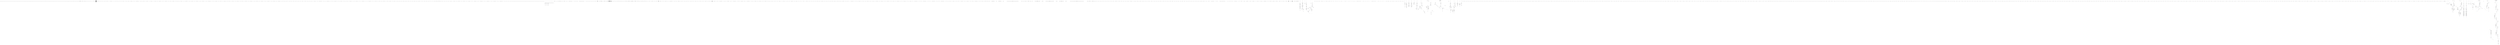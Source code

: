 digraph graph1121023149 {
	compound=true;
	edge[color=blue];
	node833784282[label="typedef long unsigned int size_t;"];
	node450483646[label="typedef __builtin_va_list __gnuc_va_list;"];
	node884237024[label="typedef unsigned char __u_char;"];
	node1198139417[label="typedef unsigned short int __u_short;"];
	node1769513770[label="typedef unsigned int __u_int;"];
	node130574494[label="typedef unsigned long int __u_long;"];
	node7544750[label="typedef signed char __int8_t;"];
	node854671988[label="typedef unsigned char __uint8_t;"];
	node1734909057[label="typedef signed short int __int16_t;"];
	node1310414130[label="typedef unsigned short int __uint16_t;"];
	node708058685[label="typedef signed int __int32_t;"];
	node2019937411[label="typedef unsigned int __uint32_t;"];
	node349399986[label="typedef signed long int __int64_t;"];
	node1768140989[label="typedef unsigned long int __uint64_t;"];
	node910988262[label="typedef __int8_t __int_least8_t;"];
	node988637485[label="typedef __uint8_t __uint_least8_t;"];
	node1999666001[label="typedef __int16_t __int_least16_t;"];
	node1654056127[label="typedef __uint16_t __uint_least16_t;"];
	node16354559[label="typedef __int32_t __int_least32_t;"];
	node776006216[label="typedef __uint32_t __uint_least32_t;"];
	node393118622[label="typedef __int64_t __int_least64_t;"];
	node1578732608[label="typedef __uint64_t __uint_least64_t;"];
	node405654827[label="typedef long int __quad_t;"];
	node170929968[label="typedef unsigned long int __u_quad_t;"];
	node568168963[label="typedef long int __intmax_t;"];
	node1428171686[label="typedef unsigned long int __uintmax_t;"];
	node404812404[label="typedef unsigned long int __dev_t;"];
	node1476159321[label="typedef unsigned int __uid_t;"];
	node1810019687[label="typedef unsigned int __gid_t;"];
	node892981061[label="typedef unsigned long int __ino_t;"];
	node932493233[label="typedef unsigned long int __ino64_t;"];
	node771560827[label="typedef unsigned int __mode_t;"];
	node510727160[label="typedef unsigned long int __nlink_t;"];
	node333509504[label="typedef long int __off_t;"];
	node1072476278[label="typedef long int __off64_t;"];
	node402180822[label="typedef int __pid_t;"];
	node985867968[label="struct stUn_ivp0 {
    int __val[2];
} ;"];
	node1287328228[label="typedef struct stUn_ivp0 __fsid_t;"];
	node1934770572[label="typedef long int __clock_t;"];
	node214405279[label="typedef unsigned long int __rlim_t;"];
	node147015217[label="typedef unsigned long int __rlim64_t;"];
	node401226688[label="typedef unsigned int __id_t;"];
	node1814815047[label="typedef long int __time_t;"];
	node1230977381[label="typedef unsigned int __useconds_t;"];
	node402265251[label="typedef long int __suseconds_t;"];
	node1903889793[label="typedef long int __suseconds64_t;"];
	node912502580[label="typedef int __daddr_t;"];
	node1923489377[label="typedef int __key_t;"];
	node1869197498[label="typedef int __clockid_t;"];
	node1602711561[label="typedef void *__timer_t;"];
	node145364322[label="typedef long int __blksize_t;"];
	node1911830487[label="typedef long int __blkcnt_t;"];
	node1556173561[label="typedef long int __blkcnt64_t;"];
	node1392602264[label="typedef unsigned long int __fsblkcnt_t;"];
	node1404608759[label="typedef unsigned long int __fsblkcnt64_t;"];
	node2130422201[label="typedef unsigned long int __fsfilcnt_t;"];
	node2054494269[label="typedef unsigned long int __fsfilcnt64_t;"];
	node758348124[label="typedef long int __fsword_t;"];
	node1467217981[label="typedef long int __ssize_t;"];
	node2006395236[label="typedef long int __syscall_slong_t;"];
	node285415591[label="typedef unsigned long int __syscall_ulong_t;"];
	node116893278[label="typedef __off64_t __loff_t;"];
	node1367186645[label="typedef char *__caddr_t;"];
	node39699136[label="typedef long int __intptr_t;"];
	node795146655[label="typedef unsigned int __socklen_t;"];
	node1931675425[label="typedef int __sig_atomic_t;"];
	node443625234[label="struct stUn_ivp2 {
    int __count;
    union stUn_ivp1 {
        unsigned int __wch;
        char __wchb[4];
    } __value;
} ;"];
	node1025587755[label="typedef struct stUn_ivp2 __mbstate_t;"];
	node885030604[label="struct _G_fpos_t {
    __off_t __pos;
    __mbstate_t __state;
} ;"];
	node839289583[label="typedef struct _G_fpos_t __fpos_t;"];
	node773610783[label="struct _G_fpos64_t {
    __off64_t __pos;
    __mbstate_t __state;
} ;"];
	node1798538641[label="typedef struct _G_fpos64_t __fpos64_t;"];
	node2132860885[label="struct _IO_FILE ;"];
	node998292323[label="typedef struct _IO_FILE __FILE;"];
	node1507557910[label="struct _IO_FILE ;"];
	node1794282388[label="typedef struct _IO_FILE FILE;"];
	node1203016910[label="struct _IO_FILE ;"];
	node1940982133[label="struct _IO_marker ;"];
	node2044812362[label="struct _IO_codecvt ;"];
	node1263257405[label="struct _IO_wide_data ;"];
	node547048245[label="typedef void _IO_lock_t;"];
	node462965669[label="struct _IO_FILE {
    int _flags;
    char *_IO_read_ptr;
    char *_IO_read_end;
    char *_IO_read_base;
    char *_IO_write_base;
    char *_IO_write_ptr;
    char *_IO_write_end;
    char *_IO_buf_base;
    char *_IO_buf_end;
    char *_IO_save_base;
    char *_IO_backup_base;
    char *_IO_save_end;
    struct _IO_marker *_markers;
    struct _IO_FILE *_chain;
    int _fileno;
    int _flags2;
    __off_t _old_offset;
    unsigned short _cur_column;
    signed char _vtable_offset;
    char _shortbuf[1];
    _IO_lock_t *_lock;
    __off64_t _offset;
    struct _IO_codecvt *_codecvt;
    struct _IO_wide_data *_wide_data;
    struct _IO_FILE *_freeres_list;
    void *_freeres_buf;
    size_t __pad5;
    int _mode;
    char _unused2[15 * sizeof(int) - 4 * sizeof(void *) - sizeof(size_t)];
} ;"];
	node1723067056[label="typedef __gnuc_va_list va_list;"];
	node1981749800[label="typedef __off_t off_t;"];
	node1126522769[label="typedef __ssize_t ssize_t;"];
	node413993050[label="typedef __fpos_t fpos_t;"];
	node143929038[label="extern FILE *stdin;"];
	node1595782032[label="extern FILE *stdout;"];
	node327584833[label="extern FILE *stderr;"];
	node237410024[label="extern int remove(const char *__filename);"];
	node1524462464[label="const char *__filename"];
	node1433464429[label="extern int rename(const char *__old, const char *__new);"];
	node1016602486[label="const char *__old"];
	node921452657[label="const char *__new"];
	node683674317[label="extern int renameat(int __oldfd, const char *__old , int __newfd , const char *__new);"];
	node749377126[label="int __oldfd"];
	node694766024[label="const char *__old"];
	node333890884[label="int __newfd"];
	node2110350270[label="const char *__new"];
	node161445348[label="extern int fclose(FILE *__stream);"];
	node1591250481[label="FILE *__stream"];
	node582787150[label="extern FILE *tmpfile(void );"];
	node1787846776[label="void "];
	node1271109184[label="extern char *tmpnam(char [20]);"];
	node1584779130[label="char [20]"];
	node147646893[label="extern char *tmpnam_r(char __s[20]);"];
	node627451005[label="char __s[20]"];
	node783759938[label="extern char *tempnam(const char *__dir, const char *__pfx);"];
	node1439651366[label="const char *__dir"];
	node209501229[label="const char *__pfx"];
	node1269555311[label="extern int fflush(FILE *__stream);"];
	node534955437[label="FILE *__stream"];
	node1831833867[label="extern int fflush_unlocked(FILE *__stream);"];
	node869464531[label="FILE *__stream"];
	node1203500109[label="extern FILE *fopen(const char *__restrict __filename, const char *__restrict __modes);"];
	node1076721351[label="const char *__restrict __filename"];
	node1128952562[label="const char *__restrict __modes"];
	node1063777791[label="extern FILE *freopen(const char *__restrict __filename, const char *__restrict __modes , FILE *__restrict __stream);"];
	node1705236425[label="const char *__restrict __filename"];
	node494865616[label="const char *__restrict __modes"];
	node1227700386[label="FILE *__restrict __stream"];
	node443006437[label="extern FILE *fdopen(int __fd, const char *__modes);"];
	node40245733[label="int __fd"];
	node2036240117[label="const char *__modes"];
	node1092992060[label="extern FILE *fmemopen(void *__s, size_t __len , const char *__modes);"];
	node154177822[label="void *__s"];
	node511154139[label="size_t __len"];
	node525041703[label="const char *__modes"];
	node1922949345[label="extern FILE *open_memstream(char **__bufloc, size_t *__sizeloc);"];
	node203526568[label="char **__bufloc"];
	node564908963[label="size_t *__sizeloc"];
	node2096195291[label="extern void setbuf(FILE *__restrict __stream, char *__restrict __buf);"];
	node1621023573[label="FILE *__restrict __stream"];
	node648021229[label="char *__restrict __buf"];
	node2020751256[label="extern int setvbuf(FILE *__restrict __stream, char *__restrict __buf , int __modes , size_t __n);"];
	node1468374572[label="FILE *__restrict __stream"];
	node1213794377[label="char *__restrict __buf"];
	node1913827982[label="int __modes"];
	node2031003023[label="size_t __n"];
	node739905410[label="extern void setbuffer(FILE *__restrict __stream, char *__restrict __buf , size_t __size);"];
	node2036507492[label="FILE *__restrict __stream"];
	node1765405066[label="char *__restrict __buf"];
	node154953455[label="size_t __size"];
	node1340662552[label="extern void setlinebuf(FILE *__stream);"];
	node355618597[label="FILE *__stream"];
	node1755976036[label="extern int fprintf(FILE *__restrict __stream, const char *__restrict __format, ...);"];
	node131789159[label="FILE *__restrict __stream"];
	node127083661[label="const char *__restrict __format"];
	node782193817[label="extern int printf(const char *__restrict __format, ...);"];
	node976783209[label="const char *__restrict __format"];
	node754546805[label="extern int sprintf(char *__restrict __s, const char *__restrict __format, ...);"];
	node1020745918[label="char *__restrict __s"];
	node484124940[label="const char *__restrict __format"];
	node1512216535[label="extern int vfprintf(FILE *__restrict __s, const char *__restrict __format , __gnuc_va_list __arg);"];
	node96974084[label="FILE *__restrict __s"];
	node774194879[label="const char *__restrict __format"];
	node774123810[label="__gnuc_va_list __arg"];
	node374123858[label="extern int vprintf(const char *__restrict __format, __gnuc_va_list __arg);"];
	node141574460[label="const char *__restrict __format"];
	node422635759[label="__gnuc_va_list __arg"];
	node1734925428[label="extern int vsprintf(char *__restrict __s, const char *__restrict __format , __gnuc_va_list __arg);"];
	node2102441156[label="char *__restrict __s"];
	node741827681[label="const char *__restrict __format"];
	node698124016[label="__gnuc_va_list __arg"];
	node1865113742[label="extern int snprintf(char *__restrict __s, size_t __maxlen , const char *__restrict __format, ...);"];
	node964662898[label="char *__restrict __s"];
	node415850427[label="size_t __maxlen"];
	node980801953[label="const char *__restrict __format"];
	node541094703[label="extern int vsnprintf(char *__restrict __s, size_t __maxlen , const char *__restrict __format , __gnuc_va_list __arg);"];
	node795151790[label="char *__restrict __s"];
	node628990485[label="size_t __maxlen"];
	node336569474[label="const char *__restrict __format"];
	node133900525[label="__gnuc_va_list __arg"];
	node1980062978[label="extern int vdprintf(int __fd, const char *__restrict __fmt , __gnuc_va_list __arg);"];
	node1242945013[label="int __fd"];
	node390946039[label="const char *__restrict __fmt"];
	node2139268895[label="__gnuc_va_list __arg"];
	node816870841[label="extern int dprintf(int __fd, const char *__restrict __fmt, ...);"];
	node859363078[label="int __fd"];
	node1341960637[label="const char *__restrict __fmt"];
	node2144541051[label="extern int fscanf(FILE *__restrict __stream, const char *__restrict __format, ...);"];
	node1881845799[label="FILE *__restrict __stream"];
	node1473300345[label="const char *__restrict __format"];
	node54658375[label="extern int scanf(const char *__restrict __format, ...);"];
	node1199095941[label="const char *__restrict __format"];
	node327004479[label="extern int sscanf(const char *__restrict __s, const char *__restrict __format, ...);"];
	node1297978461[label="const char *__restrict __s"];
	node1597751577[label="const char *__restrict __format"];
	node333884294[label="extern int fscanf(FILE *__restrict __stream, const char *__restrict __format, ...);"];
	node2057710224[label="FILE *__restrict __stream"];
	node1452158309[label="const char *__restrict __format"];
	node1933047934[label="extern int scanf(const char *__restrict __format, ...);"];
	node1469692066[label="const char *__restrict __format"];
	node792739082[label="extern int sscanf(const char *__restrict __s, const char *__restrict __format, ...);"];
	node940364390[label="const char *__restrict __s"];
	node961997107[label="const char *__restrict __format"];
	node1802302401[label="extern int vfscanf(FILE *__restrict __s, const char *__restrict __format , __gnuc_va_list __arg);"];
	node512428725[label="FILE *__restrict __s"];
	node992132269[label="const char *__restrict __format"];
	node2024971776[label="__gnuc_va_list __arg"];
	node872190678[label="extern int vscanf(const char *__restrict __format, __gnuc_va_list __arg);"];
	node2061982630[label="const char *__restrict __format"];
	node1108205096[label="__gnuc_va_list __arg"];
	node343016386[label="extern int vsscanf(const char *__restrict __s, const char *__restrict __format , __gnuc_va_list __arg);"];
	node1784322521[label="const char *__restrict __s"];
	node1886612249[label="const char *__restrict __format"];
	node670491331[label="__gnuc_va_list __arg"];
	node2105634098[label="extern int vfscanf(FILE *__restrict __s, const char *__restrict __format , __gnuc_va_list __arg);"];
	node95655406[label="FILE *__restrict __s"];
	node1952021559[label="const char *__restrict __format"];
	node705531384[label="__gnuc_va_list __arg"];
	node826542045[label="extern int vscanf(const char *__restrict __format, __gnuc_va_list __arg);"];
	node2009180110[label="const char *__restrict __format"];
	node1858035494[label="__gnuc_va_list __arg"];
	node1836493317[label="extern int vsscanf(const char *__restrict __s, const char *__restrict __format , __gnuc_va_list __arg);"];
	node2020466851[label="const char *__restrict __s"];
	node172517457[label="const char *__restrict __format"];
	node1647882506[label="__gnuc_va_list __arg"];
	node318434010[label="extern int fgetc(FILE *__stream);"];
	node1359826251[label="FILE *__stream"];
	node1391221670[label="extern int getc(FILE *__stream);"];
	node582146531[label="FILE *__stream"];
	node1807742546[label="extern int getchar(void );"];
	node1378060385[label="void "];
	node2116847138[label="extern int getc_unlocked(FILE *__stream);"];
	node1539226083[label="FILE *__stream"];
	node155333444[label="extern int getchar_unlocked(void );"];
	node1606903090[label="void "];
	node1531406640[label="extern int fgetc_unlocked(FILE *__stream);"];
	node909644303[label="FILE *__stream"];
	node1905758512[label="extern int fputc(int __c, FILE *__stream);"];
	node1538409062[label="int __c"];
	node937513045[label="FILE *__stream"];
	node2028177061[label="extern int putc(int __c, FILE *__stream);"];
	node1275693559[label="int __c"];
	node1779255272[label="FILE *__stream"];
	node400731411[label="extern int putchar(int __c);"];
	node1693575672[label="int __c"];
	node921304399[label="extern int fputc_unlocked(int __c, FILE *__stream);"];
	node218388141[label="int __c"];
	node1054132258[label="FILE *__stream"];
	node1969975357[label="extern int putc_unlocked(int __c, FILE *__stream);"];
	node633820912[label="int __c"];
	node1880726960[label="FILE *__stream"];
	node959618433[label="extern int putchar_unlocked(int __c);"];
	node1544982424[label="int __c"];
	node1676333942[label="extern int getw(FILE *__stream);"];
	node1819912129[label="FILE *__stream"];
	node641941744[label="extern int putw(int __w, FILE *__stream);"];
	node279995389[label="int __w"];
	node1420795086[label="FILE *__stream"];
	node1151955636[label="extern char *fgets(char *__restrict __s, int __n , FILE *__restrict __stream);"];
	node1915624447[label="char *__restrict __s"];
	node106773123[label="int __n"];
	node812765318[label="FILE *__restrict __stream"];
	node1730559415[label="extern __ssize_t __getdelim(char **__restrict __lineptr, size_t *__restrict __n , int __delimiter , FILE *__restrict __stream);"];
	node528690672[label="char **__restrict __lineptr"];
	node1083905856[label="size_t *__restrict __n"];
	node1679939676[label="int __delimiter"];
	node1378863496[label="FILE *__restrict __stream"];
	node1508002914[label="extern __ssize_t getdelim(char **__restrict __lineptr, size_t *__restrict __n , int __delimiter , FILE *__restrict __stream);"];
	node213750932[label="char **__restrict __lineptr"];
	node1592799576[label="size_t *__restrict __n"];
	node192620230[label="int __delimiter"];
	node1604262022[label="FILE *__restrict __stream"];
	node1928797858[label="extern __ssize_t getline(char **__restrict __lineptr, size_t *__restrict __n , FILE *__restrict __stream);"];
	node540776655[label="char **__restrict __lineptr"];
	node1166501724[label="size_t *__restrict __n"];
	node315771971[label="FILE *__restrict __stream"];
	node507972177[label="extern int fputs(const char *__restrict __s, FILE *__restrict __stream);"];
	node646898461[label="const char *__restrict __s"];
	node657320107[label="FILE *__restrict __stream"];
	node2034963355[label="extern int puts(const char *__s);"];
	node1959625457[label="const char *__s"];
	node657986711[label="extern int ungetc(int __c, FILE *__stream);"];
	node742257784[label="int __c"];
	node2025359583[label="FILE *__stream"];
	node146437128[label="extern size_t fread(void *__restrict __ptr, size_t __size , size_t __n , FILE *__restrict __stream);"];
	node1715607464[label="void *__restrict __ptr"];
	node1560587713[label="size_t __size"];
	node982613511[label="size_t __n"];
	node518017014[label="FILE *__restrict __stream"];
	node904861071[label="extern size_t fwrite(const void *__restrict __ptr, size_t __size , size_t __n , FILE *__restrict __s);"];
	node1584736810[label="const void *__restrict __ptr"];
	node803286723[label="size_t __size"];
	node1963269381[label="size_t __n"];
	node1805445027[label="FILE *__restrict __s"];
	node1263887658[label="extern size_t fread_unlocked(void *__restrict __ptr, size_t __size , size_t __n , FILE *__restrict __stream);"];
	node520058098[label="void *__restrict __ptr"];
	node1447955052[label="size_t __size"];
	node1276319779[label="size_t __n"];
	node1688268389[label="FILE *__restrict __stream"];
	node883782927[label="extern size_t fwrite_unlocked(const void *__restrict __ptr, size_t __size , size_t __n , FILE *__restrict __stream);"];
	node1280580352[label="const void *__restrict __ptr"];
	node1684129395[label="size_t __size"];
	node913354539[label="size_t __n"];
	node1369311252[label="FILE *__restrict __stream"];
	node1988987429[label="extern int fseek(FILE *__stream, long int __off , int __whence);"];
	node892581396[label="FILE *__stream"];
	node1968974256[label="long int __off"];
	node1650478804[label="int __whence"];
	node716442925[label="extern long int ftell(FILE *__stream);"];
	node827002195[label="FILE *__stream"];
	node804574747[label="extern void rewind(FILE *__stream);"];
	node623343194[label="FILE *__stream"];
	node983175841[label="extern int fseeko(FILE *__stream, __off_t __off , int __whence);"];
	node336874697[label="FILE *__stream"];
	node1691075214[label="__off_t __off"];
	node1457883621[label="int __whence"];
	node1039634839[label="extern __off_t ftello(FILE *__stream);"];
	node190949968[label="FILE *__stream"];
	node428692958[label="extern int fgetpos(FILE *__restrict __stream, fpos_t *__restrict __pos);"];
	node703119516[label="FILE *__restrict __stream"];
	node1309300230[label="fpos_t *__restrict __pos"];
	node1286010247[label="extern int fsetpos(FILE *__stream, const fpos_t *__pos);"];
	node599726537[label="FILE *__stream"];
	node909595122[label="const fpos_t *__pos"];
	node706727492[label="extern void clearerr(FILE *__stream);"];
	node1244424614[label="FILE *__stream"];
	node838162443[label="extern int feof(FILE *__stream);"];
	node699017717[label="FILE *__stream"];
	node23658416[label="extern int ferror(FILE *__stream);"];
	node692526654[label="FILE *__stream"];
	node1996709034[label="extern void clearerr_unlocked(FILE *__stream);"];
	node487279465[label="FILE *__stream"];
	node142778061[label="extern int feof_unlocked(FILE *__stream);"];
	node1299801373[label="FILE *__stream"];
	node521890235[label="extern int ferror_unlocked(FILE *__stream);"];
	node1608992076[label="FILE *__stream"];
	node674594755[label="extern void perror(const char *__s);"];
	node538906244[label="const char *__s"];
	node158876320[label="extern int fileno(FILE *__stream);"];
	node1350099720[label="FILE *__stream"];
	node894046777[label="extern int fileno_unlocked(FILE *__stream);"];
	node449680686[label="FILE *__stream"];
	node1940785230[label="extern int pclose(FILE *__stream);"];
	node1229735211[label="FILE *__stream"];
	node2068899594[label="extern FILE *popen(const char *__command, const char *__modes);"];
	node1147603086[label="const char *__command"];
	node1770055274[label="const char *__modes"];
	node1544947170[label="extern char *ctermid(char *__s);"];
	node7530502[label="char *__s"];
	node471785515[label="extern void flockfile(FILE *__stream);"];
	node1061902845[label="FILE *__stream"];
	node1606954469[label="extern int ftrylockfile(FILE *__stream);"];
	node1297804967[label="FILE *__stream"];
	node382492241[label="extern void funlockfile(FILE *__stream);"];
	node29874728[label="FILE *__stream"];
	node581959799[label="extern int __uflow(FILE *);"];
	node1644929712[label="FILE *"];
	node1659196546[label="extern int __overflow(FILE *, int );"];
	node897056155[label="FILE *"];
	node444700521[label="int "];
	node690241874[label="typedef int wchar_t;"];
	node1547671064[label="struct stUn_ivp3 {
    int quot;
    int rem;
} ;"];
	node780742924[label="typedef struct stUn_ivp3 div_t;"];
	node649932157[label="struct stUn_ivp4 {
    long int quot;
    long int rem;
} ;"];
	node2003652822[label="typedef struct stUn_ivp4 ldiv_t;"];
	node1135360837[label="__extension__ struct stUn_ivp5 {
    long long int quot;
    long long int rem;
} ;"];
	node559210048[label="__extension__ typedef struct stUn_ivp5 lldiv_t;"];
	node1389405694[label="extern size_t __ctype_get_mb_cur_max(void );"];
	node1393446924[label="void "];
	node351296672[label="extern double atof(const char *__nptr);"];
	node1010641536[label="const char *__nptr"];
	node705304463[label="extern int atoi(const char *__nptr);"];
	node432096722[label="const char *__nptr"];
	node8290162[label="extern long int atol(const char *__nptr);"];
	node1203771863[label="const char *__nptr"];
	node958187215[label="__extension__ extern long long int atoll(const char *__nptr);"];
	node949961346[label="const char *__nptr"];
	node333933201[label="extern double strtod(const char *__restrict __nptr, char **__restrict __endptr);"];
	node2084277030[label="const char *__restrict __nptr"];
	node1518728219[label="char **__restrict __endptr"];
	node1335066989[label="extern float strtof(const char *__restrict __nptr, char **__restrict __endptr);"];
	node247346529[label="const char *__restrict __nptr"];
	node1477570688[label="char **__restrict __endptr"];
	node1215546949[label="extern long double strtold(const char *__restrict __nptr, char **__restrict __endptr);"];
	node1037215501[label="const char *__restrict __nptr"];
	node36249521[label="char **__restrict __endptr"];
	node2119860224[label="extern long int strtol(const char *__restrict __nptr, char **__restrict __endptr , int __base);"];
	node1994773989[label="const char *__restrict __nptr"];
	node1411294807[label="char **__restrict __endptr"];
	node2017484544[label="int __base"];
	node1701590380[label="extern unsigned long int strtoul(const char *__restrict __nptr, char **__restrict __endptr , int __base);"];
	node1520489781[label="const char *__restrict __nptr"];
	node1916242941[label="char **__restrict __endptr"];
	node1248605088[label="int __base"];
	node778946892[label="__extension__ extern long long int strtoq(const char *__restrict __nptr, char **__restrict __endptr , int __base);"];
	node555149775[label="const char *__restrict __nptr"];
	node938056719[label="char **__restrict __endptr"];
	node79406632[label="int __base"];
	node1640961071[label="__extension__ extern unsigned long long int strtouq(const char *__restrict __nptr, char **__restrict __endptr , int __base);"];
	node843325140[label="const char *__restrict __nptr"];
	node612031981[label="char **__restrict __endptr"];
	node432180375[label="int __base"];
	node339943506[label="__extension__ extern long long int strtoll(const char *__restrict __nptr, char **__restrict __endptr , int __base);"];
	node62063625[label="const char *__restrict __nptr"];
	node1369712487[label="char **__restrict __endptr"];
	node1927159174[label="int __base"];
	node427650249[label="__extension__ extern unsigned long long int strtoull(const char *__restrict __nptr, char **__restrict __endptr , int __base);"];
	node796586960[label="const char *__restrict __nptr"];
	node218722765[label="char **__restrict __endptr"];
	node1805162633[label="int __base"];
	node31758833[label="extern char *l64a(long int __n);"];
	node274541607[label="long int __n"];
	node4061472[label="extern long int a64l(const char *__s);"];
	node1894761465[label="const char *__s"];
	node469908939[label="typedef __u_char u_char;"];
	node1700306294[label="typedef __u_short u_short;"];
	node2106951603[label="typedef __u_int u_int;"];
	node510805466[label="typedef __u_long u_long;"];
	node360782271[label="typedef __quad_t quad_t;"];
	node560609978[label="typedef __u_quad_t u_quad_t;"];
	node104273057[label="typedef __fsid_t fsid_t;"];
	node483722291[label="typedef __loff_t loff_t;"];
	node1830438178[label="typedef __ino_t ino_t;"];
	node954287146[label="typedef __dev_t dev_t;"];
	node1823288671[label="typedef __gid_t gid_t;"];
	node1277018694[label="typedef __mode_t mode_t;"];
	node179114608[label="typedef __nlink_t nlink_t;"];
	node1345419371[label="typedef __uid_t uid_t;"];
	node1342578006[label="typedef __pid_t pid_t;"];
	node954093341[label="typedef __id_t id_t;"];
	node1535183700[label="typedef __daddr_t daddr_t;"];
	node2069729[label="typedef __caddr_t caddr_t;"];
	node966673360[label="typedef __key_t key_t;"];
	node713987035[label="typedef __clock_t clock_t;"];
	node1691429072[label="typedef __clockid_t clockid_t;"];
	node1189870601[label="typedef __time_t time_t;"];
	node257425693[label="typedef __timer_t timer_t;"];
	node2852348[label="typedef unsigned long int ulong;"];
	node1958648106[label="typedef unsigned short int ushort;"];
	node802334372[label="typedef unsigned int uint;"];
	node381397166[label="typedef __int8_t int8_t;"];
	node1521261927[label="typedef __int16_t int16_t;"];
	node2119959716[label="typedef __int32_t int32_t;"];
	node1378435506[label="typedef __int64_t int64_t;"];
	node160531591[label="typedef __uint8_t u_int8_t;"];
	node613298593[label="typedef __uint16_t u_int16_t;"];
	node602494561[label="typedef __uint32_t u_int32_t;"];
	node1786513714[label="typedef __uint64_t u_int64_t;"];
	node1730491672[label="typedef int register_t;"];
	subgraph cluster1310916032 {
		compound=true;
		style=dotted;
		label="__bswap_16()";
		node1960713885[label="B_FuDe", shape="triangle"];
		node1136258881[label="E_FuDe", shape="invtriangle"];
		node1035488250[label="__uint16_t __bsx"];
		subgraph cluster1380468558 {
			compound=true;
			style=dotted;
			label="CompoundStatement";
			node845786722[label="B_CoSt", shape="triangle"];
			node631067257[label="E_CoSt", shape="invtriangle"];
			node1346284620[label="unsigned short int _imopVarPre22;"];
			subgraph cluster1648290762 {
				compound=true;
				style=dotted;
				label="CallStatement";
				node1215787805[label="B_CaSt", shape="triangle"];
				node1409855597[label="E_CaSt", shape="invtriangle"];
				node937775871[label="__bsx"];
				node1359802294[label="_imopVarPre22"];
			}
			node557427231[label="return _imopVarPre22;"];
		}
	}
	subgraph cluster84773680 {
		compound=true;
		style=dotted;
		label="__bswap_32()";
		node1223156426[label="B_FuDe", shape="triangle"];
		node458585090[label="E_FuDe", shape="invtriangle"];
		node372472974[label="__uint32_t __bsx"];
		subgraph cluster1797838052 {
			compound=true;
			style=dotted;
			label="CompoundStatement";
			node1104137141[label="B_CoSt", shape="triangle"];
			node1083448148[label="E_CoSt", shape="invtriangle"];
			node1689412263[label="unsigned int _imopVarPre98;"];
			subgraph cluster1842406132 {
				compound=true;
				style=dotted;
				label="CallStatement";
				node859313127[label="B_CaSt", shape="triangle"];
				node690108365[label="E_CaSt", shape="invtriangle"];
				node2038061873[label="__bsx"];
				node1610833694[label="_imopVarPre98"];
			}
			node1013745658[label="return _imopVarPre98;"];
		}
	}
	subgraph cluster870104514 {
		compound=true;
		style=dotted;
		label="__bswap_64()";
		node1043841935[label="B_FuDe", shape="triangle"];
		node789281645[label="E_FuDe", shape="invtriangle"];
		node359662263[label="__uint64_t __bsx"];
		subgraph cluster95334115 {
			compound=true;
			style=dotted;
			label="CompoundStatement";
			node1403128491[label="B_CoSt", shape="triangle"];
			node908956143[label="E_CoSt", shape="invtriangle"];
			node795588312[label="unsigned long int _imopVarPre99;"];
			subgraph cluster1378725998 {
				compound=true;
				style=dotted;
				label="CallStatement";
				node566203603[label="B_CaSt", shape="triangle"];
				node497915885[label="E_CaSt", shape="invtriangle"];
				node1954132378[label="__bsx"];
				node372034841[label="_imopVarPre99"];
			}
			node749976590[label="return _imopVarPre99;"];
		}
	}
	subgraph cluster936655771 {
		compound=true;
		style=dotted;
		label="__uint16_identity()";
		node683315393[label="B_FuDe", shape="triangle"];
		node1909419660[label="E_FuDe", shape="invtriangle"];
		node1688826266[label="__uint16_t __x"];
		subgraph cluster1416564534 {
			compound=true;
			style=dotted;
			label="CompoundStatement";
			node1154850984[label="B_CoSt", shape="triangle"];
			node902899965[label="E_CoSt", shape="invtriangle"];
			node435629586[label="return __x;"];
		}
	}
	subgraph cluster1191377646 {
		compound=true;
		style=dotted;
		label="__uint32_identity()";
		node1466779664[label="B_FuDe", shape="triangle"];
		node906606834[label="E_FuDe", shape="invtriangle"];
		node1121498736[label="__uint32_t __x"];
		subgraph cluster800288141 {
			compound=true;
			style=dotted;
			label="CompoundStatement";
			node904577501[label="B_CoSt", shape="triangle"];
			node1671386208[label="E_CoSt", shape="invtriangle"];
			node831518857[label="return __x;"];
		}
	}
	subgraph cluster1561524882 {
		compound=true;
		style=dotted;
		label="__uint64_identity()";
		node985169068[label="B_FuDe", shape="triangle"];
		node1910980806[label="E_FuDe", shape="invtriangle"];
		node1511202524[label="__uint64_t __x"];
		subgraph cluster600396434 {
			compound=true;
			style=dotted;
			label="CompoundStatement";
			node792971066[label="B_CoSt", shape="triangle"];
			node433357788[label="E_CoSt", shape="invtriangle"];
			node901348457[label="return __x;"];
		}
	}
	node358058151[label="struct stUn_ivp6 {
    unsigned long int __val[(1024 / (8 * sizeof(unsigned long int)))];
} ;"];
	node351394592[label="typedef struct stUn_ivp6 __sigset_t;"];
	node2037055416[label="typedef __sigset_t sigset_t;"];
	node1714896759[label="struct timeval {
    __time_t tv_sec;
    __suseconds_t tv_usec;
} ;"];
	node1111351265[label="struct timespec {
    __time_t tv_sec;
    __syscall_slong_t tv_nsec;
} ;"];
	node586899699[label="typedef __suseconds_t suseconds_t;"];
	node1249366693[label="typedef long int __fd_mask;"];
	node824018325[label="struct stUn_ivp7 {
    __fd_mask __fds_bits[1024 / (8 * (int) sizeof(__fd_mask))];
} ;"];
	node1229437095[label="typedef struct stUn_ivp7 fd_set;"];
	node164281607[label="typedef __fd_mask fd_mask;"];
	node1902351400[label="extern int select(int __nfds, fd_set *__restrict __readfds , fd_set *__restrict __writefds , fd_set *__restrict __exceptfds , struct timeval *__restrict __timeout);"];
	node142573894[label="int __nfds"];
	node325401099[label="fd_set *__restrict __readfds"];
	node1203520581[label="fd_set *__restrict __writefds"];
	node1372725646[label="fd_set *__restrict __exceptfds"];
	node1663926630[label="struct timeval *__restrict __timeout"];
	node1578399777[label="extern int pselect(int __nfds, fd_set *__restrict __readfds , fd_set *__restrict __writefds , fd_set *__restrict __exceptfds , const struct timespec *__restrict __timeout , const __sigset_t *__restrict __sigmask);"];
	node1707237647[label="int __nfds"];
	node1953746707[label="fd_set *__restrict __readfds"];
	node2053498946[label="fd_set *__restrict __writefds"];
	node1426358954[label="fd_set *__restrict __exceptfds"];
	node1173134114[label="const struct timespec *__restrict __timeout"];
	node1064783200[label="const __sigset_t *__restrict __sigmask"];
	node1916897068[label="typedef __blksize_t blksize_t;"];
	node1752372193[label="typedef __blkcnt_t blkcnt_t;"];
	node1721826017[label="typedef __fsblkcnt_t fsblkcnt_t;"];
	node234471338[label="typedef __fsfilcnt_t fsfilcnt_t;"];
	node1661994883[label="union stUn_ivp9 {
    __extension__ unsigned long long int __value64;
    struct stUn_ivp8 {
        unsigned int __low;
        unsigned int __high;
    } __value32;
} ;"];
	node1178206978[label="typedef union stUn_ivp9 __atomic_wide_counter;"];
	node1733482492[label="struct __pthread_internal_list {
    struct __pthread_internal_list *__prev;
    struct __pthread_internal_list *__next;
} ;"];
	node1444618680[label="typedef struct __pthread_internal_list __pthread_list_t;"];
	node1873299589[label="struct __pthread_internal_slist {
    struct __pthread_internal_slist *__next;
} ;"];
	node2053728875[label="typedef struct __pthread_internal_slist __pthread_slist_t;"];
	node1203856315[label="struct __pthread_mutex_s {
    int __lock;
    unsigned int __count;
    int __owner;
    unsigned int __nusers;
    int __kind;
    short __spins;
    short __elision;
    __pthread_list_t __list;
} ;"];
	node1815478455[label="struct __pthread_rwlock_arch_t {
    unsigned int __readers;
    unsigned int __writers;
    unsigned int __wrphase_futex;
    unsigned int __writers_futex;
    unsigned int __pad3;
    unsigned int __pad4;
    int __cur_writer;
    int __shared;
    signed char __rwelision;
    unsigned char __pad1[7];
    unsigned long int __pad2;
    unsigned int __flags;
} ;"];
	node436292[label="struct __pthread_cond_s {
    __atomic_wide_counter __wseq;
    __atomic_wide_counter __g1_start;
    unsigned int __g_refs[2];
    unsigned int __g_size[2];
    unsigned int __g1_orig_size;
    unsigned int __wrefs;
    unsigned int __g_signals[2];
} ;"];
	node1737254220[label="typedef unsigned int __tss_t;"];
	node2139344016[label="typedef unsigned long int __thrd_t;"];
	node1550123036[label="struct stUn_ivp10 {
    int __data;
} ;"];
	node1723772973[label="typedef struct stUn_ivp10 __once_flag;"];
	node186670600[label="typedef unsigned long int pthread_t;"];
	node1555689354[label="union stUn_ivp11 {
    char __size[4];
    int __align;
} ;"];
	node1519781914[label="typedef union stUn_ivp11 pthread_mutexattr_t;"];
	node756647219[label="union stUn_ivp12 {
    char __size[4];
    int __align;
} ;"];
	node1731755706[label="typedef union stUn_ivp12 pthread_condattr_t;"];
	node1095752178[label="typedef unsigned int pthread_key_t;"];
	node2112430778[label="typedef int pthread_once_t;"];
	node1761324386[label="union pthread_attr_t {
    char __size[56];
    long int __align;
} ;"];
	node1185501103[label="typedef union pthread_attr_t pthread_attr_t;"];
	node1584408249[label="union stUn_ivp13 {
    struct __pthread_mutex_s __data;
    char __size[40];
    long int __align;
} ;"];
	node1186254299[label="typedef union stUn_ivp13 pthread_mutex_t;"];
	node1535042579[label="union stUn_ivp14 {
    struct __pthread_cond_s __data;
    char __size[48];
    __extension__ long long int __align;
} ;"];
	node431824792[label="typedef union stUn_ivp14 pthread_cond_t;"];
	node1603697363[label="union stUn_ivp15 {
    struct __pthread_rwlock_arch_t __data;
    char __size[56];
    long int __align;
} ;"];
	node1231704399[label="typedef union stUn_ivp15 pthread_rwlock_t;"];
	node2119156625[label="union stUn_ivp16 {
    char __size[8];
    long int __align;
} ;"];
	node216311970[label="typedef union stUn_ivp16 pthread_rwlockattr_t;"];
	node1632874774[label="typedef volatile int pthread_spinlock_t;"];
	node262828207[label="union stUn_ivp17 {
    char __size[32];
    long int __align;
} ;"];
	node179378360[label="typedef union stUn_ivp17 pthread_barrier_t;"];
	node782187380[label="union stUn_ivp18 {
    char __size[4];
    int __align;
} ;"];
	node1634671662[label="typedef union stUn_ivp18 pthread_barrierattr_t;"];
	node75961771[label="extern long int random(void );"];
	node1476548395[label="void "];
	node982878604[label="extern void srandom(unsigned int __seed);"];
	node1243071766[label="unsigned int __seed"];
	node1691216293[label="extern char *initstate(unsigned int __seed, char *__statebuf , size_t __statelen);"];
	node2115183101[label="unsigned int __seed"];
	node1387460501[label="char *__statebuf"];
	node2136250130[label="size_t __statelen"];
	node59215997[label="extern char *setstate(char *__statebuf);"];
	node221734863[label="char *__statebuf"];
	node1831666927[label="struct random_data {
    int32_t *fptr;
    int32_t *rptr;
    int32_t *state;
    int rand_type;
    int rand_deg;
    int rand_sep;
    int32_t *end_ptr;
} ;"];
	node544462619[label="extern int random_r(struct random_data *__restrict __buf, int32_t *__restrict __result);"];
	node1562530664[label="struct random_data *__restrict __buf"];
	node1460129392[label="int32_t *__restrict __result"];
	node1878099363[label="extern int srandom_r(unsigned int __seed, struct random_data *__buf);"];
	node952561800[label="unsigned int __seed"];
	node1708514842[label="struct random_data *__buf"];
	node2116494290[label="extern int initstate_r(unsigned int __seed, char *__restrict __statebuf , size_t __statelen , struct random_data *__restrict __buf);"];
	node1532727352[label="unsigned int __seed"];
	node1706869561[label="char *__restrict __statebuf"];
	node581424290[label="size_t __statelen"];
	node1573560280[label="struct random_data *__restrict __buf"];
	node935625872[label="extern int setstate_r(char *__restrict __statebuf, struct random_data *__restrict __buf);"];
	node530446114[label="char *__restrict __statebuf"];
	node1705823109[label="struct random_data *__restrict __buf"];
	node353318520[label="extern int rand(void );"];
	node433798190[label="void "];
	node984366900[label="extern void srand(unsigned int __seed);"];
	node1013741442[label="unsigned int __seed"];
	node37108197[label="extern int rand_r(unsigned int *__seed);"];
	node1278362250[label="unsigned int *__seed"];
	node1861263428[label="extern double drand48(void );"];
	node1178328809[label="void "];
	node690614097[label="extern double erand48(unsigned short int __xsubi[3]);"];
	node519335676[label="unsigned short int __xsubi[3]"];
	node1006173932[label="extern long int lrand48(void );"];
	node1340712736[label="void "];
	node1406026215[label="extern long int nrand48(unsigned short int __xsubi[3]);"];
	node97090909[label="unsigned short int __xsubi[3]"];
	node1842355195[label="extern long int mrand48(void );"];
	node1385634555[label="void "];
	node1084503382[label="extern long int jrand48(unsigned short int __xsubi[3]);"];
	node302923451[label="unsigned short int __xsubi[3]"];
	node1393960286[label="extern void srand48(long int __seedval);"];
	node2107843792[label="long int __seedval"];
	node2005442403[label="extern unsigned short int *seed48(unsigned short int __seed16v[3]);"];
	node1242586395[label="unsigned short int __seed16v[3]"];
	node643157181[label="extern void lcong48(unsigned short int __param[7]);"];
	node177586678[label="unsigned short int __param[7]"];
	node509661459[label="struct drand48_data {
    unsigned short int __x[3];
    unsigned short int __old_x[3];
    unsigned short int __c;
    unsigned short int __init;
    __extension__ unsigned long long int __a;
} ;"];
	node1593413439[label="extern int drand48_r(struct drand48_data *__restrict __buffer, double *__restrict __result);"];
	node1575728320[label="struct drand48_data *__restrict __buffer"];
	node1194791391[label="double *__restrict __result"];
	node1741074790[label="extern int erand48_r(unsigned short int __xsubi[3], struct drand48_data *__restrict __buffer , double *__restrict __result);"];
	node910260446[label="unsigned short int __xsubi[3]"];
	node524307105[label="struct drand48_data *__restrict __buffer"];
	node1923072874[label="double *__restrict __result"];
	node482021403[label="extern int lrand48_r(struct drand48_data *__restrict __buffer, long int *__restrict __result);"];
	node800097916[label="struct drand48_data *__restrict __buffer"];
	node1816315990[label="long int *__restrict __result"];
	node1357493748[label="extern int nrand48_r(unsigned short int __xsubi[3], struct drand48_data *__restrict __buffer , long int *__restrict __result);"];
	node147921452[label="unsigned short int __xsubi[3]"];
	node2020375753[label="struct drand48_data *__restrict __buffer"];
	node26459936[label="long int *__restrict __result"];
	node1817515928[label="extern int mrand48_r(struct drand48_data *__restrict __buffer, long int *__restrict __result);"];
	node1657218192[label="struct drand48_data *__restrict __buffer"];
	node134112362[label="long int *__restrict __result"];
	node225440286[label="extern int jrand48_r(unsigned short int __xsubi[3], struct drand48_data *__restrict __buffer , long int *__restrict __result);"];
	node261119806[label="unsigned short int __xsubi[3]"];
	node422721574[label="struct drand48_data *__restrict __buffer"];
	node672960218[label="long int *__restrict __result"];
	node1435955899[label="extern int srand48_r(long int __seedval, struct drand48_data *__buffer);"];
	node1078925575[label="long int __seedval"];
	node2096437238[label="struct drand48_data *__buffer"];
	node1623932073[label="extern int seed48_r(unsigned short int __seed16v[3], struct drand48_data *__buffer);"];
	node940411662[label="unsigned short int __seed16v[3]"];
	node1914518019[label="struct drand48_data *__buffer"];
	node1538159383[label="extern int lcong48_r(unsigned short int __param[7], struct drand48_data *__buffer);"];
	node1204169614[label="unsigned short int __param[7]"];
	node871638048[label="struct drand48_data *__buffer"];
	node1214025054[label="extern void *malloc(size_t __size);"];
	node2012702294[label="size_t __size"];
	node1583215961[label="extern void *calloc(size_t __nmemb, size_t __size);"];
	node1247910055[label="size_t __nmemb"];
	node1790139619[label="size_t __size"];
	node849241856[label="extern void *realloc(void *__ptr, size_t __size);"];
	node772255340[label="void *__ptr"];
	node1570304020[label="size_t __size"];
	node667927860[label="extern void free(void *__ptr);"];
	node1905664024[label="void *__ptr"];
	node1018136550[label="extern void *reallocarray(void *__ptr, size_t __nmemb , size_t __size);"];
	node1783405851[label="void *__ptr"];
	node1780412216[label="size_t __nmemb"];
	node1545629340[label="size_t __size"];
	node1755103898[label="extern void *reallocarray(void *__ptr, size_t __nmemb , size_t __size);"];
	node1190554214[label="void *__ptr"];
	node1045730597[label="size_t __nmemb"];
	node804675820[label="size_t __size"];
	node1956001257[label="extern void *alloca(size_t __size);"];
	node1469304196[label="size_t __size"];
	node739626708[label="extern void *valloc(size_t __size);"];
	node1299613689[label="size_t __size"];
	node1951737504[label="extern int posix_memalign(void **__memptr, size_t __alignment , size_t __size);"];
	node1792023015[label="void **__memptr"];
	node1675828105[label="size_t __alignment"];
	node1148973213[label="size_t __size"];
	node1993413272[label="extern void *aligned_alloc(size_t __alignment, size_t __size);"];
	node1847963172[label="size_t __alignment"];
	node1188373776[label="size_t __size"];
	node1315649684[label="extern void abort(void );"];
	node1972211742[label="void "];
	node1746698054[label="extern int atexit(void ( *__func )(void ));"];
	node1594351413[label="void ( *__func )(void )"];
	node2031014617[label="void "];
	node1634320733[label="extern int at_quick_exit(void ( *__func )(void ));"];
	node1219743387[label="void ( *__func )(void )"];
	node1971965892[label="void "];
	node412044995[label="extern int on_exit(void ( *__func )(int __status, void *__arg), void *__arg);"];
	node1631454675[label="void ( *__func )(int __status, void *__arg)"];
	node152415324[label="int __status"];
	node1869393189[label="void *__arg"];
	node1281905933[label="void *__arg"];
	node1950241906[label="extern void exit(int __status);"];
	node372719750[label="int __status"];
	node2101015280[label="extern void quick_exit(int __status);"];
	node951128092[label="int __status"];
	node405184175[label="extern void _Exit(int __status);"];
	node252170601[label="int __status"];
	node583910264[label="extern char *getenv(const char *__name);"];
	node452181851[label="const char *__name"];
	node1070114496[label="extern int putenv(char *__string);"];
	node1877423664[label="char *__string"];
	node845801360[label="extern int setenv(const char *__name, const char *__value , int __replace);"];
	node2041728889[label="const char *__name"];
	node726388078[label="const char *__value"];
	node1820519614[label="int __replace"];
	node595301365[label="extern int unsetenv(const char *__name);"];
	node766356953[label="const char *__name"];
	node1339954128[label="extern int clearenv(void );"];
	node1178485051[label="void "];
	node1295301356[label="extern char *mktemp(char *__template);"];
	node875830058[label="char *__template"];
	node1940189108[label="extern int mkstemp(char *__template);"];
	node1250708910[label="char *__template"];
	node533789149[label="extern int mkstemps(char *__template, int __suffixlen);"];
	node1119800054[label="char *__template"];
	node1621100874[label="int __suffixlen"];
	node798170461[label="extern char *mkdtemp(char *__template);"];
	node285770784[label="char *__template"];
	node1278640485[label="extern int system(const char *__command);"];
	node187382336[label="const char *__command"];
	node178350082[label="extern char *realpath(const char *__restrict __name, char *__restrict __resolved);"];
	node2039034978[label="const char *__restrict __name"];
	node2052081708[label="char *__restrict __resolved"];
	node414940874[label="typedef int ( *__compar_fn_t )(const void *, const void *);"];
	node1769672798[label="const void *"];
	node952371399[label="const void *"];
	node391474186[label="extern void *bsearch(const void *__key, const void *__base , size_t __nmemb , size_t __size , __compar_fn_t __compar);"];
	node421275177[label="const void *__key"];
	node2042080956[label="const void *__base"];
	node698162134[label="size_t __nmemb"];
	node2031560756[label="size_t __size"];
	node340447733[label="__compar_fn_t __compar"];
	node1712600096[label="extern void qsort(void *__base, size_t __nmemb , size_t __size , __compar_fn_t __compar);"];
	node748477385[label="void *__base"];
	node180123422[label="size_t __nmemb"];
	node398996483[label="size_t __size"];
	node1539653767[label="__compar_fn_t __compar"];
	node1174972529[label="extern int abs(int __x);"];
	node107944186[label="int __x"];
	node526672117[label="extern long int labs(long int __x);"];
	node1364245082[label="long int __x"];
	node1407411504[label="__extension__ extern long long int llabs(long long int __x);"];
	node1293032118[label="long long int __x"];
	node1604862645[label="extern div_t div(int __numer, int __denom);"];
	node1602557720[label="int __numer"];
	node2078388797[label="int __denom"];
	node2013505655[label="extern ldiv_t ldiv(long int __numer, long int __denom);"];
	node939990235[label="long int __numer"];
	node545371304[label="long int __denom"];
	node840115671[label="__extension__ extern lldiv_t lldiv(long long int __numer, long long int __denom);"];
	node300926426[label="long long int __numer"];
	node600431253[label="long long int __denom"];
	node1246037034[label="extern char *ecvt(double __value, int __ndigit , int *__restrict __decpt , int *__restrict __sign);"];
	node1749087118[label="double __value"];
	node997020761[label="int __ndigit"];
	node1124287679[label="int *__restrict __decpt"];
	node48767368[label="int *__restrict __sign"];
	node1876243096[label="extern char *fcvt(double __value, int __ndigit , int *__restrict __decpt , int *__restrict __sign);"];
	node596444250[label="double __value"];
	node207258326[label="int __ndigit"];
	node1087801047[label="int *__restrict __decpt"];
	node1729580809[label="int *__restrict __sign"];
	node1482873927[label="extern char *gcvt(double __value, int __ndigit , char *__buf);"];
	node124298494[label="double __value"];
	node58299647[label="int __ndigit"];
	node1504289078[label="char *__buf"];
	node558649835[label="extern char *qecvt(long double __value, int __ndigit , int *__restrict __decpt , int *__restrict __sign);"];
	node1491216437[label="long double __value"];
	node1572529911[label="int __ndigit"];
	node1487254391[label="int *__restrict __decpt"];
	node1238707698[label="int *__restrict __sign"];
	node308036323[label="extern char *qfcvt(long double __value, int __ndigit , int *__restrict __decpt , int *__restrict __sign);"];
	node1606099493[label="long double __value"];
	node675700739[label="int __ndigit"];
	node475657902[label="int *__restrict __decpt"];
	node366729358[label="int *__restrict __sign"];
	node673983421[label="extern char *qgcvt(long double __value, int __ndigit , char *__buf);"];
	node857567840[label="long double __value"];
	node1131927062[label="int __ndigit"];
	node204792416[label="char *__buf"];
	node1880375012[label="extern int ecvt_r(double __value, int __ndigit , int *__restrict __decpt , int *__restrict __sign , char *__restrict __buf , size_t __len);"];
	node1607108162[label="double __value"];
	node982130825[label="int __ndigit"];
	node1092434782[label="int *__restrict __decpt"];
	node1150069095[label="int *__restrict __sign"];
	node1275226149[label="char *__restrict __buf"];
	node1205920319[label="size_t __len"];
	node1759066387[label="extern int fcvt_r(double __value, int __ndigit , int *__restrict __decpt , int *__restrict __sign , char *__restrict __buf , size_t __len);"];
	node111631634[label="double __value"];
	node1387339243[label="int __ndigit"];
	node465072013[label="int *__restrict __decpt"];
	node1371739851[label="int *__restrict __sign"];
	node1637319630[label="char *__restrict __buf"];
	node1923384323[label="size_t __len"];
	node1391691162[label="extern int qecvt_r(long double __value, int __ndigit , int *__restrict __decpt , int *__restrict __sign , char *__restrict __buf , size_t __len);"];
	node637998571[label="long double __value"];
	node1268894895[label="int __ndigit"];
	node1778183292[label="int *__restrict __decpt"];
	node1233680114[label="int *__restrict __sign"];
	node1426638617[label="char *__restrict __buf"];
	node1901452520[label="size_t __len"];
	node562628212[label="extern int qfcvt_r(long double __value, int __ndigit , int *__restrict __decpt , int *__restrict __sign , char *__restrict __buf , size_t __len);"];
	node1949012389[label="long double __value"];
	node2087013628[label="int __ndigit"];
	node117113845[label="int *__restrict __decpt"];
	node1060100403[label="int *__restrict __sign"];
	node1693808875[label="char *__restrict __buf"];
	node1678916685[label="size_t __len"];
	node2126925891[label="extern int mblen(const char *__s, size_t __n);"];
	node1842792012[label="const char *__s"];
	node803870250[label="size_t __n"];
	node2117014612[label="extern int mbtowc(wchar_t *__restrict __pwc, const char *__restrict __s , size_t __n);"];
	node568592135[label="wchar_t *__restrict __pwc"];
	node1525233685[label="const char *__restrict __s"];
	node1339540118[label="size_t __n"];
	node711073267[label="extern int wctomb(char *__s, wchar_t __wchar);"];
	node204948910[label="char *__s"];
	node721133643[label="wchar_t __wchar"];
	node2006346947[label="extern size_t mbstowcs(wchar_t *__restrict __pwcs, const char *__restrict __s , size_t __n);"];
	node1705000600[label="wchar_t *__restrict __pwcs"];
	node620301108[label="const char *__restrict __s"];
	node1591908149[label="size_t __n"];
	node577181146[label="extern size_t wcstombs(char *__restrict __s, const wchar_t *__restrict __pwcs , size_t __n);"];
	node2035065227[label="char *__restrict __s"];
	node895230827[label="const wchar_t *__restrict __pwcs"];
	node860023929[label="size_t __n"];
	node1296364421[label="extern int rpmatch(const char *__response);"];
	node778318345[label="const char *__response"];
	node386349248[label="extern int getsubopt(char **__restrict __optionp, char *const *__restrict __tokens , char **__restrict __valuep);"];
	node902531940[label="char **__restrict __optionp"];
	node1070296187[label="char *const *__restrict __tokens"];
	node1135273078[label="char **__restrict __valuep"];
	node1686336762[label="extern int getloadavg(double __loadavg[], int __nelem);"];
	node1498187897[label="double __loadavg[]"];
	node833133396[label="int __nelem"];
	node1049951350[label="struct stUn_ivp19 {
    unsigned char _x[4];
} ;"];
	node889519102[label="typedef struct stUn_ivp19 omp_lock_t;"];
	node1850508675[label="struct stUn_ivp20 {
    unsigned char _x[8 + sizeof(void *)];
} ;"];
	node686013624[label="typedef struct stUn_ivp20 omp_nest_lock_t;"];
	node1915163610[label="enum omp_sched_t {
    omp_sched_static = 1, omp_sched_dynamic = 2 , omp_sched_guided = 3 , omp_sched_auto = 4 , omp_sched_monotonic = 0x80000000U
} ;"];
	node1709362345[label="typedef enum omp_sched_t omp_sched_t;"];
	node821138761[label="enum omp_proc_bind_t {
    omp_proc_bind_false = 0, omp_proc_bind_true = 1 , omp_proc_bind_master = 2 , omp_proc_bind_close = 3 , omp_proc_bind_spread = 4
} ;"];
	node1089921170[label="typedef enum omp_proc_bind_t omp_proc_bind_t;"];
	node601120637[label="enum omp_sync_hint_t {
    omp_sync_hint_none = 0, omp_lock_hint_none = omp_sync_hint_none , omp_sync_hint_uncontended = 1 , omp_lock_hint_uncontended = omp_sync_hint_uncontended , omp_sync_hint_contended = 2 , omp_lock_hint_contended = omp_sync_hint_contended , omp_sync_hint_nonspeculative = 4 , omp_lock_hint_nonspeculative = omp_sync_hint_nonspeculative , omp_sync_hint_speculative = 8 , omp_lock_hint_speculative = omp_sync_hint_speculative
} ;"];
	node1245049971[label="typedef enum omp_sync_hint_t omp_sync_hint_t;"];
	node627458703[label="typedef omp_sync_hint_t omp_lock_hint_t;"];
	node323841942[label="struct omp_depend_t {
    char __omp_depend_t__[2 * sizeof(void *)];
} ;"];
	node974062930[label="typedef struct omp_depend_t omp_depend_t;"];
	node1367092199[label="enum omp_pause_resource_t {
    omp_pause_soft = 1, omp_pause_hard = 2
} ;"];
	node1367768747[label="typedef enum omp_pause_resource_t omp_pause_resource_t;"];
	node1174775153[label="typedef long unsigned int omp_uintptr_t;"];
	node2011335854[label="enum omp_memspace_handle_t {
    omp_default_mem_space = 0, omp_large_cap_mem_space = 1 , omp_const_mem_space = 2 , omp_high_bw_mem_space = 3 , omp_low_lat_mem_space = 4 , __omp_memspace_handle_t_max__ = 0xffffffffffffffffUL
} ;"];
	node804819569[label="typedef enum omp_memspace_handle_t omp_memspace_handle_t;"];
	node436225037[label="enum omp_allocator_handle_t {
    omp_null_allocator = 0, omp_default_mem_alloc = 1 , omp_large_cap_mem_alloc = 2 , omp_const_mem_alloc = 3 , omp_high_bw_mem_alloc = 4 , omp_low_lat_mem_alloc = 5 , omp_cgroup_mem_alloc = 6 , omp_pteam_mem_alloc = 7 , omp_thread_mem_alloc = 8 , __omp_allocator_handle_t_max__ = 0xffffffffffffffffUL
} ;"];
	node1259448690[label="typedef enum omp_allocator_handle_t omp_allocator_handle_t;"];
	node1184758775[label="enum omp_alloctrait_key_t {
    omp_atk_sync_hint = 1, omp_atk_alignment = 2 , omp_atk_access = 3 , omp_atk_pool_size = 4 , omp_atk_fallback = 5 , omp_atk_fb_data = 6 , omp_atk_pinned = 7 , omp_atk_partition = 8
} ;"];
	node1770050483[label="typedef enum omp_alloctrait_key_t omp_alloctrait_key_t;"];
	node289093834[label="enum omp_alloctrait_value_t {
    omp_atv_default = (long unsigned int) -1, omp_atv_false = 0 , omp_atv_true = 1 , omp_atv_contended = 3 , omp_atv_uncontended = 4 , omp_atv_serialized = 5 , omp_atv_sequential = omp_atv_serialized , omp_atv_private = 6 , omp_atv_all = 7 , omp_atv_thread = 8 , omp_atv_pteam = 9 , omp_atv_cgroup = 10 , omp_atv_default_mem_fb = 11 , omp_atv_null_fb = 12 , omp_atv_abort_fb = 13 , omp_atv_allocator_fb = 14 , omp_atv_environment = 15 , omp_atv_nearest = 16 , omp_atv_blocked = 17 , omp_atv_interleaved = 18
} ;"];
	node141432590[label="typedef enum omp_alloctrait_value_t omp_alloctrait_value_t;"];
	node1987337313[label="struct omp_alloctrait_t {
    omp_alloctrait_key_t key;
    omp_uintptr_t value;
} ;"];
	node1883684513[label="typedef struct omp_alloctrait_t omp_alloctrait_t;"];
	node1738314656[label="enum omp_event_handle_t {
    __omp_event_handle_t_max__ = 0xffffffffffffffffUL
} ;"];
	node747391739[label="typedef enum omp_event_handle_t omp_event_handle_t;"];
	node1461895497[label="extern void omp_set_num_threads(int );"];
	node1234601657[label="int "];
	node1086410528[label="extern int omp_get_num_threads(void );"];
	node1636592552[label="void "];
	node198921214[label="extern int omp_get_max_threads(void );"];
	node829576976[label="void "];
	node1364237437[label="extern int omp_get_thread_num(void );"];
	node133462382[label="void "];
	node775920937[label="extern int omp_get_num_procs(void );"];
	node1465813088[label="void "];
	node1153850340[label="extern int omp_in_parallel(void );"];
	node1265741537[label="void "];
	node1348165084[label="extern void omp_set_dynamic(int );"];
	node1989570152[label="int "];
	node1721384408[label="extern int omp_get_dynamic(void );"];
	node1925371545[label="void "];
	node657657753[label="extern void omp_set_nested(int );"];
	node563421681[label="int "];
	node1906464391[label="extern int omp_get_nested(void );"];
	node1888321463[label="void "];
	node1797797200[label="extern void omp_init_lock(omp_lock_t *);"];
	node1184334949[label="omp_lock_t *"];
	node1278455153[label="extern void omp_init_lock_with_hint(omp_lock_t *, omp_sync_hint_t );"];
	node1160208895[label="omp_lock_t *"];
	node799446400[label="omp_sync_hint_t "];
	node1235711982[label="extern void omp_destroy_lock(omp_lock_t *);"];
	node1975831833[label="omp_lock_t *"];
	node696726697[label="extern void omp_set_lock(omp_lock_t *);"];
	node1093163328[label="omp_lock_t *"];
	node103911601[label="extern void omp_unset_lock(omp_lock_t *);"];
	node741524487[label="omp_lock_t *"];
	node1922078812[label="extern int omp_test_lock(omp_lock_t *);"];
	node589212460[label="omp_lock_t *"];
	node189473455[label="extern void omp_init_nest_lock(omp_nest_lock_t *);"];
	node1421328318[label="omp_nest_lock_t *"];
	node1465278749[label="extern void omp_init_nest_lock_with_hint(omp_nest_lock_t *, omp_sync_hint_t );"];
	node35782637[label="omp_nest_lock_t *"];
	node1016943992[label="omp_sync_hint_t "];
	node35617324[label="extern void omp_destroy_nest_lock(omp_nest_lock_t *);"];
	node350145290[label="omp_nest_lock_t *"];
	node1901493875[label="extern void omp_set_nest_lock(omp_nest_lock_t *);"];
	node593058251[label="omp_nest_lock_t *"];
	node375658553[label="extern void omp_unset_nest_lock(omp_nest_lock_t *);"];
	node1554690148[label="omp_nest_lock_t *"];
	node990728003[label="extern int omp_test_nest_lock(omp_nest_lock_t *);"];
	node854687330[label="omp_nest_lock_t *"];
	node227224998[label="extern double omp_get_wtime(void );"];
	node1993062329[label="void "];
	node501003344[label="extern double omp_get_wtick(void );"];
	node2121242728[label="void "];
	node2111444080[label="extern void omp_set_schedule(omp_sched_t , int );"];
	node1431501280[label="omp_sched_t "];
	node1748184590[label="int "];
	node33286612[label="extern void omp_get_schedule(omp_sched_t *, int *);"];
	node127546521[label="omp_sched_t *"];
	node1792187898[label="int *"];
	node1112471754[label="extern int omp_get_thread_limit(void );"];
	node1973434159[label="void "];
	node1282292773[label="extern void omp_set_max_active_levels(int );"];
	node1506650024[label="int "];
	node469620644[label="extern int omp_get_max_active_levels(void );"];
	node1437278433[label="void "];
	node790118853[label="extern int omp_get_supported_active_levels(void );"];
	node1306659881[label="void "];
	node1178810368[label="extern int omp_get_level(void );"];
	node16459403[label="void "];
	node2131693643[label="extern int omp_get_ancestor_thread_num(int );"];
	node9998941[label="int "];
	node277121000[label="extern int omp_get_team_size(int );"];
	node1026296824[label="int "];
	node1638771204[label="extern int omp_get_active_level(void );"];
	node1863915596[label="void "];
	node1740724808[label="extern int omp_in_final(void );"];
	node1301209733[label="void "];
	node1277075627[label="extern int omp_get_cancellation(void );"];
	node1843298374[label="void "];
	node52408259[label="extern omp_proc_bind_t omp_get_proc_bind(void );"];
	node1010831701[label="void "];
	node1694246418[label="extern int omp_get_num_places(void );"];
	node259973562[label="void "];
	node883186074[label="extern int omp_get_place_num_procs(int );"];
	node50060430[label="int "];
	node113007716[label="extern void omp_get_place_proc_ids(int , int *);"];
	node1403328489[label="int "];
	node1269946440[label="int *"];
	node778458138[label="extern int omp_get_place_num(void );"];
	node471877153[label="void "];
	node921917300[label="extern int omp_get_partition_num_places(void );"];
	node441398584[label="void "];
	node1712625787[label="extern void omp_get_partition_place_nums(int *);"];
	node1494531935[label="int *"];
	node519223279[label="extern void omp_set_default_device(int );"];
	node840777224[label="int "];
	node27730983[label="extern int omp_get_default_device(void );"];
	node1651938813[label="void "];
	node1457090292[label="extern int omp_get_num_devices(void );"];
	node1967798432[label="void "];
	node1363121758[label="extern int omp_get_num_teams(void );"];
	node973715842[label="void "];
	node1278340239[label="extern int omp_get_team_num(void );"];
	node2042784741[label="void "];
	node797126529[label="extern int omp_is_initial_device(void );"];
	node1274969393[label="void "];
	node47037992[label="extern int omp_get_initial_device(void );"];
	node1210140552[label="void "];
	node1108487976[label="extern int omp_get_max_task_priority(void );"];
	node1172204300[label="void "];
	node1447130274[label="extern void omp_fulfill_event(omp_event_handle_t );"];
	node1492975732[label="omp_event_handle_t "];
	node864983288[label="extern void *omp_target_alloc(long unsigned int , int );"];
	node567213165[label="long unsigned int "];
	node1172627134[label="int "];
	node1292908046[label="extern void omp_target_free(void *, int );"];
	node1498471420[label="void *"];
	node592551498[label="int "];
	node237339007[label="extern int omp_target_is_present(const void *, int );"];
	node2117420148[label="const void *"];
	node341886600[label="int "];
	node1993042726[label="extern int omp_target_memcpy(void *, const void * , long unsigned int  , long unsigned int  , long unsigned int  , int  , int );"];
	node1794802430[label="void *"];
	node187150717[label="const void *"];
	node1141362019[label="long unsigned int "];
	node1304858622[label="long unsigned int "];
	node720662908[label="long unsigned int "];
	node1537654161[label="int "];
	node89236047[label="int "];
	node1095714479[label="extern int omp_target_memcpy_rect(void *, const void * , long unsigned int  , int  , const long unsigned int * , const long unsigned int * , const long unsigned int * , const long unsigned int * , const long unsigned int * , int  , int );"];
	node1091538899[label="void *"];
	node1437233104[label="const void *"];
	node258953608[label="long unsigned int "];
	node317025922[label="int "];
	node1655799560[label="const long unsigned int *"];
	node1464728337[label="const long unsigned int *"];
	node1797134855[label="const long unsigned int *"];
	node1086026751[label="const long unsigned int *"];
	node1952445716[label="const long unsigned int *"];
	node62096277[label="int "];
	node1659569415[label="int "];
	node205664744[label="extern int omp_target_associate_ptr(const void *, const void * , long unsigned int  , long unsigned int  , int );"];
	node388803554[label="const void *"];
	node2106484900[label="const void *"];
	node805708438[label="long unsigned int "];
	node775079512[label="long unsigned int "];
	node356891098[label="int "];
	node1220540159[label="extern int omp_target_disassociate_ptr(const void *, int );"];
	node1214557610[label="const void *"];
	node235695660[label="int "];
	node520222929[label="extern void omp_set_affinity_format(const char *);"];
	node19080541[label="const char *"];
	node277409773[label="extern long unsigned int omp_get_affinity_format(char *, long unsigned int );"];
	node1406001884[label="char *"];
	node1554676970[label="long unsigned int "];
	node1610737219[label="extern void omp_display_affinity(const char *);"];
	node785398554[label="const char *"];
	node1297224092[label="extern long unsigned int omp_capture_affinity(char *, long unsigned int  , const char *);"];
	node485338032[label="char *"];
	node429004404[label="long unsigned int "];
	node1077225979[label="const char *"];
	node1186400987[label="extern int omp_pause_resource(omp_pause_resource_t , int );"];
	node1259237078[label="omp_pause_resource_t "];
	node388153850[label="int "];
	node1087949606[label="extern int omp_pause_resource_all(omp_pause_resource_t );"];
	node2122430594[label="omp_pause_resource_t "];
	node2050562383[label="extern omp_allocator_handle_t omp_init_allocator(omp_memspace_handle_t , int  , const omp_alloctrait_t []);"];
	node1099145839[label="omp_memspace_handle_t "];
	node971001942[label="int "];
	node843520877[label="const omp_alloctrait_t []"];
	node1669499272[label="extern void omp_destroy_allocator(omp_allocator_handle_t );"];
	node1871013961[label="omp_allocator_handle_t "];
	node276444723[label="extern void omp_set_default_allocator(omp_allocator_handle_t );"];
	node1365663165[label="omp_allocator_handle_t "];
	node367911246[label="extern omp_allocator_handle_t omp_get_default_allocator(void );"];
	node1298584584[label="void "];
	node1368955026[label="extern void *omp_alloc(long unsigned int , omp_allocator_handle_t );"];
	node520014323[label="long unsigned int "];
	node1628433381[label="omp_allocator_handle_t "];
	node1084047853[label="extern void omp_free(void *, omp_allocator_handle_t );"];
	node78143747[label="void *"];
	node562588440[label="omp_allocator_handle_t "];
	node1653957392[label="enum typeClsr {
    NORMAL, REDUCTION , WAIT
} ;"];
	node559882963[label="struct Clsr ;"];
	node1964804466[label="struct WaitClsr {
    int currentIteration;
    int expr;
    int n_iters;
    int start;
    int startRange;
    int endRange;
    int *waitIterations;
    void ( *waitFunction )(struct Clsr *);
} ;"];
	node255584855[label="struct Clsr *"];
	node663507972[label="struct Msg {
    void *message;
} ;"];
	node567202840[label="struct master_env ;"];
	node572188972[label="struct Clsr {
    void ( *fptr )(struct Clsr *);
    void ( *tfptr )(struct Clsr *);
    enum typeClsr typeClosure;
    struct master_env *environment;
    struct WaitClsr *waitClosure;
    struct Clsr *continuation;
} ;"];
	node1181025384[label="struct Clsr *"];
	node1205436741[label="struct Clsr *"];
	node1850011756[label="struct ClsrNode {
    struct Clsr *closure;
    struct ClsrNode *next;
} ;"];
	node608195025[label="struct WLQueue {
    struct ClsrNode *front, *rear;
} ;"];
	node1469095479[label="struct HashNode {
    int key;
    int value;
    omp_lock_t lock;
    struct HashNode *next;
} ;"];
	node795246464[label="struct HashTable {
    struct HashNode **table;
    int tSize;
    int cSize;
} ;"];
	subgraph cluster774480275 {
		compound=true;
		style=dotted;
		label="createHashNode()";
		node1846628[label="B_FuDe", shape="triangle"];
		node876159048[label="E_FuDe", shape="invtriangle"];
		node386869379[label="int key"];
		node624247155[label="int value"];
		subgraph cluster1231222158 {
			compound=true;
			style=dotted;
			label="CompoundStatement";
			node820836392[label="B_CoSt", shape="triangle"];
			node1707459353[label="E_CoSt", shape="invtriangle"];
			node1659100064[label="unsigned long int _imopVarPre102;"];
			node1375868674[label="void *_imopVarPre103;"];
			node179189260[label="_imopVarPre102 = sizeof(struct HashNode);"];
			subgraph cluster9562642 {
				compound=true;
				style=dotted;
				label="CallStatement";
				node1470601507[label="B_CaSt", shape="triangle"];
				node1949072693[label="E_CaSt", shape="invtriangle"];
				node1731214278[label="_imopVarPre102"];
				node58420981[label="_imopVarPre103"];
			}
			node922062853[label="struct HashNode *tempNode = (struct HashNode *) _imopVarPre103;"];
			node861411985[label="tempNode->key = key;"];
			node2057834672[label="tempNode->value = value;"];
			node1022566764[label="tempNode->next = (void *) 0;"];
			node1192891962[label="struct stUn_ivp19 *_imopVarPre105;"];
			node832335721[label="_imopVarPre105 = &(tempNode->lock);"];
			subgraph cluster55893572 {
				compound=true;
				style=dotted;
				label="CallStatement";
				node2110090250[label="B_CaSt", shape="triangle"];
				node1817043529[label="E_CaSt", shape="invtriangle"];
				node1014210702[label="_imopVarPre105"];
				node1334011314[label=""];
			}
			node279915409[label="return tempNode;"];
		}
	}
	subgraph cluster1611735757 {
		compound=true;
		style=dotted;
		label="createHashTable()";
		node1351688985[label="B_FuDe", shape="triangle"];
		node1942627357[label="E_FuDe", shape="invtriangle"];
		subgraph cluster1802642026 {
			compound=true;
			style=dotted;
			label="CompoundStatement";
			node1753093060[label="B_CoSt", shape="triangle"];
			node1993766554[label="E_CoSt", shape="invtriangle"];
			node1085393807[label="unsigned long int _imopVarPre108;"];
			node1026171159[label="void *_imopVarPre109;"];
			node1093352351[label="_imopVarPre108 = sizeof(struct HashTable);"];
			subgraph cluster227729091 {
				compound=true;
				style=dotted;
				label="CallStatement";
				node965301993[label="B_CaSt", shape="triangle"];
				node680808859[label="E_CaSt", shape="invtriangle"];
				node176822306[label="_imopVarPre108"];
				node1656265151[label="_imopVarPre109"];
			}
			node687533284[label="struct HashTable *table = (struct HashTable *) _imopVarPre109;"];
			node1822303428[label="unsigned long int _imopVarPre112;"];
			node1911938384[label="void *_imopVarPre113;"];
			node788676645[label="_imopVarPre112 = 4 * sizeof(struct HashNode *);"];
			subgraph cluster401461068 {
				compound=true;
				style=dotted;
				label="CallStatement";
				node523387315[label="B_CaSt", shape="triangle"];
				node1246820432[label="E_CaSt", shape="invtriangle"];
				node1296276284[label="_imopVarPre112"];
				node966744728[label="_imopVarPre113"];
			}
			node824169078[label="table->table = (struct HashNode **) _imopVarPre113;"];
			node2020592035[label="table->tSize = 4;"];
			node118336015[label="table->cSize = 0;"];
			node1770977745[label="int i;"];
			subgraph cluster1687473823 {
				compound=true;
				style=dotted;
				label="ForStatement";
				node825344459[label="B_FoSt", shape="triangle"];
				node1255306855[label="E_FoSt", shape="invtriangle"];
				node1156583433[label="i = 0"];
				node917538266[label="i < 4"];
				node1363906012[label="i++"];
				subgraph cluster2123859535 {
					compound=true;
					style=dotted;
					label="CompoundStatement";
					node1584238168[label="B_CoSt", shape="triangle"];
					node749397429[label="E_CoSt", shape="invtriangle"];
					node1306222000[label="table->table[i] = (void *) 0;"];
				}
			}
			node935370378[label="return table;"];
		}
	}
	subgraph cluster636973980 {
		compound=true;
		style=dotted;
		label="hashFunction()";
		node2103686763[label="B_FuDe", shape="triangle"];
		node1015270914[label="E_FuDe", shape="invtriangle"];
		node1841891797[label="int key"];
		node1103789561[label="int tSize"];
		subgraph cluster209822423 {
			compound=true;
			style=dotted;
			label="CompoundStatement";
			node1478581585[label="B_CoSt", shape="triangle"];
			node339741681[label="E_CoSt", shape="invtriangle"];
			node315055016[label="return (key % tSize);"];
		}
	}
	subgraph cluster156727071 {
		compound=true;
		style=dotted;
		label="insert()";
		node1316721509[label="B_FuDe", shape="triangle"];
		node1368745381[label="E_FuDe", shape="invtriangle"];
		node576423320[label="struct HashTable *table"];
		node1544464084[label="int key"];
		node2093061476[label="int value"];
		subgraph cluster1411172927 {
			compound=true;
			style=dotted;
			label="CompoundStatement";
			node681298565[label="B_CoSt", shape="triangle"];
			node739447489[label="E_CoSt", shape="invtriangle"];
			node1840394190[label="int tSize = table->tSize;"];
			node1792618424[label="int _imopVarPre114;"];
			subgraph cluster182479825 {
				compound=true;
				style=dotted;
				label="CallStatement";
				node884885952[label="B_CaSt", shape="triangle"];
				node1463155073[label="E_CaSt", shape="invtriangle"];
				node2135721489[label="keytSize"];
				node1212968421[label="_imopVarPre114"];
			}
			node198998678[label="int hashIndex = _imopVarPre114;"];
			node1078375431[label="struct HashNode *_imopVarPre115;"];
			subgraph cluster899851887 {
				compound=true;
				style=dotted;
				label="CallStatement";
				node408109405[label="B_CaSt", shape="triangle"];
				node354353235[label="E_CaSt", shape="invtriangle"];
				node4712726[label="keyvalue"];
				node1339933643[label="_imopVarPre115"];
			}
			node204344290[label="struct HashNode *newNode = _imopVarPre115;"];
			node1739535493[label="newNode->next = table->table[hashIndex];"];
			node903605583[label="table->table[hashIndex] = newNode;"];
			node2129933006[label="table->cSize++;"];
		}
	}
	subgraph cluster1265253759 {
		compound=true;
		style=dotted;
		label="search()";
		node2095637643[label="B_FuDe", shape="triangle"];
		node846592256[label="E_FuDe", shape="invtriangle"];
		node236905919[label="struct HashTable *table"];
		node1947419796[label="int key"];
		subgraph cluster292585784 {
			compound=true;
			style=dotted;
			label="CompoundStatement";
			node401978800[label="B_CoSt", shape="triangle"];
			node19122296[label="E_CoSt", shape="invtriangle"];
			node1810398005[label="int tSize = table->tSize;"];
			node1219587874[label="int _imopVarPre116;"];
			subgraph cluster459985558 {
				compound=true;
				style=dotted;
				label="CallStatement";
				node1464716394[label="B_CaSt", shape="triangle"];
				node1983890652[label="E_CaSt", shape="invtriangle"];
				node1254622639[label="keytSize"];
				node914163774[label="_imopVarPre116"];
			}
			node1718825968[label="int hashIndex = _imopVarPre116;"];
			node551810489[label="struct HashNode *ptr = table->table[hashIndex];"];
			subgraph cluster1668481688 {
				compound=true;
				style=dotted;
				label="IfStatement";
				node1407670705[label="B_IfSt", shape="triangle"];
				node2139184106[label="E_IfSt", shape="invtriangle"];
				node1402514889[label="ptr == (void *) 0"];
				subgraph cluster586689752 {
					compound=true;
					style=dotted;
					label="CompoundStatement";
					node1613570136[label="B_CoSt", shape="triangle"];
					node724951817[label="E_CoSt", shape="invtriangle"];
					node1894215059[label="return (void *) 0;"];
				}
				subgraph cluster983382362 {
					compound=true;
					style=dotted;
					label="CompoundStatement";
					node1945457305[label="B_CoSt", shape="triangle"];
					node1150609546[label="E_CoSt", shape="invtriangle"];
					node997308081[label="struct stUn_ivp19 *_imopVarPre118;"];
					node1356733491[label="_imopVarPre118 = &(ptr->lock);"];
					subgraph cluster162052051 {
						compound=true;
						style=dotted;
						label="CallStatement";
						node154251000[label="B_CaSt", shape="triangle"];
						node978274945[label="E_CaSt", shape="invtriangle"];
						node884927456[label="_imopVarPre118"];
						node2082927361[label=""];
					}
					subgraph cluster387962853 {
						compound=true;
						style=dotted;
						label="WhileStatement";
						node1479769120[label="B_WhSt", shape="triangle"];
						node1887622114[label="E_WhSt", shape="invtriangle"];
						node689694739[label="ptr != (void *) 0"];
						subgraph cluster833741739 {
							compound=true;
							style=dotted;
							label="CompoundStatement";
							node1759093981[label="B_CoSt", shape="triangle"];
							node702234403[label="E_CoSt", shape="invtriangle"];
							subgraph cluster1711460635 {
								compound=true;
								style=dotted;
								label="IfStatement";
								node54943918[label="B_IfSt", shape="triangle"];
								node1355234036[label="E_IfSt", shape="invtriangle"];
								node155464016[label="ptr->key == key"];
								subgraph cluster1567901479 {
									compound=true;
									style=dotted;
									label="CompoundStatement";
									node1189865258[label="B_CoSt", shape="triangle"];
									node1428060242[label="E_CoSt", shape="invtriangle"];
									node363128792[label="struct stUn_ivp19 *_imopVarPre120;"];
									node220132018[label="_imopVarPre120 = &(ptr->lock);"];
									subgraph cluster116507037 {
										compound=true;
										style=dotted;
										label="CallStatement";
										node1600765825[label="B_CaSt", shape="triangle"];
										node1195323533[label="E_CaSt", shape="invtriangle"];
										node60013295[label="_imopVarPre120"];
										node434199907[label=""];
									}
									node1373487246[label="return ptr;"];
								}
							}
							node2060504833[label="ptr = ptr->next;"];
						}
					}
					node1782846655[label="struct stUn_ivp19 *_imopVarPre122;"];
					node900628024[label="_imopVarPre122 = &(ptr->lock);"];
					subgraph cluster1736045767 {
						compound=true;
						style=dotted;
						label="CallStatement";
						node344591852[label="B_CaSt", shape="triangle"];
						node1780966936[label="E_CaSt", shape="invtriangle"];
						node642056770[label="_imopVarPre122"];
						node1251183814[label=""];
					}
					node1970982612[label="return (void *) 0;"];
				}
			}
		}
	}
	node333576382[label="struct WLQueue *globalWorklist;"];
	node1739435679[label="int K;"];
	node513253431[label="int threadStatus[2048];"];
	node610193037[label="int startRange_ivp17;"];
	node1006171174[label="int endRange_ivp17;"];
	node2024037045[label="void ( *continuationFunctionPointer )(struct Clsr *);"];
	node1681141639[label="struct Clsr *"];
	node304769964[label="struct Clsr *createClosure(enum typeClsr , void ( *fptr )(struct Clsr *));"];
	node1387067560[label="enum typeClsr "];
	node1329286046[label="void ( *fptr )(struct Clsr *)"];
	node206837016[label="struct Clsr *"];
	node86828392[label="void incrementCounter(struct HashTable *, int );"];
	node151746461[label="struct HashTable *"];
	node1384801340[label="int "];
	node930204377[label="int decrementCounter(struct HashTable *, int );"];
	node30244322[label="struct HashTable *"];
	node467058299[label="int "];
	node994708886[label="int testAndDecPostbox(int , int );"];
	node2128130537[label="int "];
	node1274524549[label="int "];
	node1165527660[label="void postMessage(int , int  , void *);"];
	node2137865445[label="int "];
	node1251980777[label="int "];
	node1614477207[label="void *"];
	node129012340[label="void initialisePostBox(int );"];
	node1481325532[label="int "];
	node136880058[label="void mySignalAll(int , int  , int );"];
	node847349888[label="int "];
	node378659213[label="int "];
	node563045800[label="int "];
	node1516142047[label="void mySignal(int , int  , int *);"];
	node673081565[label="int "];
	node1379484374[label="int "];
	node1860539958[label="int *"];
	node1514903181[label="void mSignalAll(int , int  , void * , int  , int  , struct Clsr *);"];
	node2020905921[label="int "];
	node1226522722[label="int "];
	node1327369307[label="void *"];
	node303803636[label="int "];
	node506267740[label="int "];
	node712110785[label="struct Clsr *"];
	node1436732202[label="void mSignal(int , int  , void * , int  , int * , struct Clsr *);"];
	node2032603591[label="int "];
	node2106423676[label="int "];
	node1713345994[label="void *"];
	node770454960[label="int "];
	node532398393[label="int *"];
	node838976164[label="struct Clsr *"];
	node2115622555[label="void myWaitAll(int , int  , int );"];
	node1809516085[label="int "];
	node1956006499[label="int "];
	node1232658050[label="int "];
	node785103354[label="void myWait(int , int  , int *);"];
	node189183471[label="int "];
	node76288211[label="int "];
	node331308111[label="int *"];
	node1541464431[label="void mWaitAll(struct Clsr *);"];
	node1678956565[label="struct Clsr *"];
	node1085476235[label="void mWait(struct Clsr *);"];
	node1147260135[label="struct Clsr *"];
	node765077310[label="void createWaitClosureAll(int , void *( *combine )(struct Msg *, struct Msg *) , void ( *copy )(void *, void *) , void ( *alloc )(struct Msg *) , void * , void * , int  , int  , struct Clsr ** , int );"];
	node672447289[label="int "];
	node1175443716[label="void *( *combine )(struct Msg *, struct Msg *)"];
	node817884396[label="struct Msg *"];
	node357921749[label="struct Msg *"];
	node1906236265[label="void ( *copy )(void *, void *)"];
	node1756864819[label="void *"];
	node643495655[label="void *"];
	node165220357[label="void ( *alloc )(struct Msg *)"];
	node1934412679[label="struct Msg *"];
	node246979147[label="void *"];
	node1272825712[label="void *"];
	node758778997[label="int "];
	node788747449[label="int "];
	node1455733574[label="struct Clsr **"];
	node1685415106[label="int "];
	node24875081[label="void createWaitClosure(int , void *( *combine )(struct Msg *, struct Msg *) , void ( *copy )(void *, void *) , void ( *alloc )(struct Msg *) , void * , void * , int  , int  , int * , struct Clsr ** , int );"];
	node363494807[label="int "];
	node2063956417[label="void *( *combine )(struct Msg *, struct Msg *)"];
	node845756965[label="struct Msg *"];
	node1238505829[label="struct Msg *"];
	node502740055[label="void ( *copy )(void *, void *)"];
	node32594875[label="void *"];
	node341832285[label="void *"];
	node1660784802[label="void ( *alloc )(struct Msg *)"];
	node907045339[label="struct Msg *"];
	node1457006650[label="void *"];
	node1175289418[label="void *"];
	node1363497260[label="int "];
	node778420515[label="int "];
	node646444502[label="int *"];
	node1312241468[label="struct Clsr **"];
	node206368142[label="int "];
	node1469830730[label="struct WLQueue *createWorklistQueue();"];
	node1614418450[label="struct ClsrNode *createClosureNode(struct Clsr *);"];
	node1074820946[label="struct Clsr *"];
	node644289492[label="int isEmptyWorklist(struct WLQueue *);"];
	node640323454[label="struct WLQueue *"];
	node661938248[label="void enqueueClosure(struct WLQueue *, struct Clsr *);"];
	node91958937[label="struct WLQueue *"];
	node1843512523[label="struct Clsr *"];
	node458910170[label="struct Clsr *dequeueClosure(struct WLQueue *);"];
	node481976794[label="struct WLQueue *"];
	node1854249488[label="int checkThreadStatus(int *);"];
	node833721614[label="int *"];
	node516583260[label="void executeReadyWorkList(struct WLQueue *);"];
	node791558311[label="struct WLQueue *"];
	node695666766[label="void scheduler(struct WLQueue *, int );"];
	node1841374723[label="struct WLQueue *"];
	node616874462[label="int "];
	subgraph cluster1256489049 {
		compound=true;
		style=dotted;
		label="lastFunction()";
		node840915526[label="B_FuDe", shape="triangle"];
		node374817457[label="E_FuDe", shape="invtriangle"];
		node670676562[label="struct Clsr *closure"];
		subgraph cluster1454728550 {
			compound=true;
			style=dotted;
			label="CompoundStatement";
			node73270665[label="B_CoSt", shape="triangle"];
			node832262067[label="E_CoSt", shape="invtriangle"];
			subgraph cluster2058762516 {
				compound=true;
				style=dotted;
				label="IfStatement";
				node2077117028[label="B_IfSt", shape="triangle"];
				node1702953213[label="E_IfSt", shape="invtriangle"];
				node1248751024[label="closure != (void *) 0"];
				subgraph cluster562379098 {
					compound=true;
					style=dotted;
					label="CompoundStatement";
					node529136653[label="B_CoSt", shape="triangle"];
					node404191804[label="E_CoSt", shape="invtriangle"];
					subgraph cluster1956377378 {
						compound=true;
						style=dotted;
						label="CallStatement";
						node1807719602[label="B_CaSt", shape="triangle"];
						node714940629[label="E_CaSt", shape="invtriangle"];
						node1588090074[label="closure"];
						node1657595584[label=""];
					}
					node1185597084[label="closure = (void *) 0;"];
				}
			}
		}
	}
	subgraph cluster123902210 {
		compound=true;
		style=dotted;
		label="createClosure()";
		node756953479[label="B_FuDe", shape="triangle"];
		node1975677271[label="E_FuDe", shape="invtriangle"];
		node1154118575[label="enum typeClsr type"];
		node666159726[label="void ( *fptr )(struct Clsr *)"];
		node1093176739[label="struct Clsr *"];
		subgraph cluster1597951004 {
			compound=true;
			style=dotted;
			label="CompoundStatement";
			node1855120394[label="B_CoSt", shape="triangle"];
			node1537556645[label="E_CoSt", shape="invtriangle"];
			node570744822[label="unsigned long int _imopVarPre126;"];
			node1615256569[label="void *_imopVarPre127;"];
			node1015500579[label="_imopVarPre126 = sizeof(struct Clsr);"];
			subgraph cluster402276274 {
				compound=true;
				style=dotted;
				label="CallStatement";
				node1372670602[label="B_CaSt", shape="triangle"];
				node1489812224[label="E_CaSt", shape="invtriangle"];
				node1720312243[label="_imopVarPre126"];
				node2065096438[label="_imopVarPre127"];
			}
			node1077892648[label="struct Clsr *closure = (struct Clsr *) _imopVarPre127;"];
			node217781547[label="closure->typeClosure = type;"];
			node760758048[label="closure->fptr = fptr;"];
			node354225144[label="return closure;"];
		}
	}
	subgraph cluster961704632 {
		compound=true;
		style=dotted;
		label="createWorklistQueue()";
		node1369863311[label="B_FuDe", shape="triangle"];
		node1175343296[label="E_FuDe", shape="invtriangle"];
		subgraph cluster1751076887 {
			compound=true;
			style=dotted;
			label="CompoundStatement";
			node760976651[label="B_CoSt", shape="triangle"];
			node1078945374[label="E_CoSt", shape="invtriangle"];
			node1527480279[label="unsigned long int _imopVarPre130;"];
			node150362726[label="void *_imopVarPre131;"];
			node811072358[label="_imopVarPre130 = sizeof(struct WLQueue);"];
			subgraph cluster128224678 {
				compound=true;
				style=dotted;
				label="CallStatement";
				node1612125747[label="B_CaSt", shape="triangle"];
				node371946608[label="E_CaSt", shape="invtriangle"];
				node1674522963[label="_imopVarPre130"];
				node417036696[label="_imopVarPre131"];
			}
			node1712549599[label="struct WLQueue *workListQueue = (struct WLQueue *) _imopVarPre131;"];
			node1499144714[label="workListQueue->front = ((void *) 0);"];
			node270943672[label="workListQueue->rear = ((void *) 0);"];
			node1563073318[label="return workListQueue;"];
		}
	}
	subgraph cluster1819350235 {
		compound=true;
		style=dotted;
		label="createClosureNode()";
		node951233281[label="B_FuDe", shape="triangle"];
		node1335222870[label="E_FuDe", shape="invtriangle"];
		node1282509673[label="struct Clsr *closure"];
		subgraph cluster903989520 {
			compound=true;
			style=dotted;
			label="CompoundStatement";
			node1844777561[label="B_CoSt", shape="triangle"];
			node369858154[label="E_CoSt", shape="invtriangle"];
			node811753297[label="unsigned long int _imopVarPre134;"];
			node1952232362[label="void *_imopVarPre135;"];
			node1354599674[label="_imopVarPre134 = sizeof(struct ClsrNode);"];
			subgraph cluster1778057146 {
				compound=true;
				style=dotted;
				label="CallStatement";
				node1107925328[label="B_CaSt", shape="triangle"];
				node711590723[label="E_CaSt", shape="invtriangle"];
				node642389872[label="_imopVarPre134"];
				node373219947[label="_imopVarPre135"];
			}
			node2052326934[label="struct ClsrNode *closureNode = (struct ClsrNode *) _imopVarPre135;"];
			node916826656[label="closureNode->closure = closure;"];
			node392649775[label="closureNode->next = ((void *) 0);"];
			node378779868[label="return closureNode;"];
		}
	}
	subgraph cluster596539534 {
		compound=true;
		style=dotted;
		label="isEmptyWorklist()";
		node1215053117[label="B_FuDe", shape="triangle"];
		node1970766910[label="E_FuDe", shape="invtriangle"];
		node1496973694[label="struct WLQueue *workListQueue"];
		subgraph cluster699614151 {
			compound=true;
			style=dotted;
			label="CompoundStatement";
			node483904836[label="B_CoSt", shape="triangle"];
			node998169425[label="E_CoSt", shape="invtriangle"];
			subgraph cluster1989111678 {
				compound=true;
				style=dotted;
				label="IfStatement";
				node2088237225[label="B_IfSt", shape="triangle"];
				node1156269888[label="E_IfSt", shape="invtriangle"];
				node1822771670[label="workListQueue->front == (void *) 0"];
				subgraph cluster1356749081 {
					compound=true;
					style=dotted;
					label="CompoundStatement";
					node310939317[label="B_CoSt", shape="triangle"];
					node241210330[label="E_CoSt", shape="invtriangle"];
					node1589174224[label="return 1;"];
				}
			}
			node1595549446[label="return 0;"];
		}
	}
	subgraph cluster1977800985 {
		compound=true;
		style=dotted;
		label="enqueueClosure()";
		node737187137[label="B_FuDe", shape="triangle"];
		node1640097092[label="E_FuDe", shape="invtriangle"];
		node1549979843[label="struct WLQueue *queue"];
		node712111177[label="struct Clsr *closure"];
		subgraph cluster1854481463 {
			compound=true;
			style=dotted;
			label="CompoundStatement";
			node1000292364[label="B_CoSt", shape="triangle"];
			node1274465892[label="E_CoSt", shape="invtriangle"];
			node351856637[label="struct ClsrNode *_imopVarPre136;"];
			subgraph cluster2012007963 {
				compound=true;
				style=dotted;
				label="CallStatement";
				node1072477273[label="B_CaSt", shape="triangle"];
				node1718940298[label="E_CaSt", shape="invtriangle"];
				node947558501[label="closure"];
				node1944265340[label="_imopVarPre136"];
			}
			node633348200[label="struct ClsrNode *closureNode = _imopVarPre136;"];
			node1430608513[label="int _imopVarPre137;"];
			subgraph cluster369753599 {
				compound=true;
				style=dotted;
				label="CallStatement";
				node67415046[label="B_CaSt", shape="triangle"];
				node1648347983[label="E_CaSt", shape="invtriangle"];
				node1802585395[label="queue"];
				node319509860[label="_imopVarPre137"];
			}
			subgraph cluster1252914333 {
				compound=true;
				style=dotted;
				label="IfStatement";
				node918903264[label="B_IfSt", shape="triangle"];
				node1776978384[label="E_IfSt", shape="invtriangle"];
				node765698114[label="_imopVarPre137"];
				subgraph cluster1814058804 {
					compound=true;
					style=dotted;
					label="CompoundStatement";
					node530891662[label="B_CoSt", shape="triangle"];
					node1022631933[label="E_CoSt", shape="invtriangle"];
					node190658747[label="queue->front = closureNode;"];
					node1994900396[label="queue->rear = closureNode;"];
					node458349371[label="return;"];
				}
			}
			node178759475[label="queue->rear->next = closureNode;"];
			node611069782[label="queue->rear = closureNode;"];
		}
	}
	subgraph cluster76337939 {
		compound=true;
		style=dotted;
		label="dequeueClosure()";
		node2077464055[label="B_FuDe", shape="triangle"];
		node1263835071[label="E_FuDe", shape="invtriangle"];
		node713251806[label="struct WLQueue *queue"];
		subgraph cluster278969660 {
			compound=true;
			style=dotted;
			label="CompoundStatement";
			node1937667898[label="B_CoSt", shape="triangle"];
			node1522900020[label="E_CoSt", shape="invtriangle"];
			node1358763317[label="int _imopVarPre138;"];
			subgraph cluster934119115 {
				compound=true;
				style=dotted;
				label="CallStatement";
				node1097898664[label="B_CaSt", shape="triangle"];
				node707779230[label="E_CaSt", shape="invtriangle"];
				node755839392[label="queue"];
				node866980015[label="_imopVarPre138"];
			}
			subgraph cluster1168739480 {
				compound=true;
				style=dotted;
				label="IfStatement";
				node2093740240[label="B_IfSt", shape="triangle"];
				node1706817395[label="E_IfSt", shape="invtriangle"];
				node781550511[label="_imopVarPre138"];
				subgraph cluster580920057 {
					compound=true;
					style=dotted;
					label="CompoundStatement";
					node1885510165[label="B_CoSt", shape="triangle"];
					node327060593[label="E_CoSt", shape="invtriangle"];
					node330343151[label="return ((void *) 0);"];
				}
			}
			node88528034[label="struct ClsrNode *closureNode = queue->front;"];
			node685391537[label="struct Clsr *closure = closureNode->closure;"];
			subgraph cluster1845257375 {
				compound=true;
				style=dotted;
				label="IfStatement";
				node1653420323[label="B_IfSt", shape="triangle"];
				node497795832[label="E_IfSt", shape="invtriangle"];
				node1036853034[label="queue->front == queue->rear"];
				subgraph cluster918965208 {
					compound=true;
					style=dotted;
					label="CompoundStatement";
					node1358393798[label="B_CoSt", shape="triangle"];
					node452531916[label="E_CoSt", shape="invtriangle"];
					node556191663[label="queue->front = queue->rear = (void *) 0;"];
				}
				subgraph cluster1481401886 {
					compound=true;
					style=dotted;
					label="CompoundStatement";
					node1697295436[label="B_CoSt", shape="triangle"];
					node802078246[label="E_CoSt", shape="invtriangle"];
					node26319327[label="queue->front = queue->front->next;"];
				}
			}
			node253817088[label="return closure;"];
		}
	}
	subgraph cluster371563414 {
		compound=true;
		style=dotted;
		label="executeReadyWorkList()";
		node1417123274[label="B_FuDe", shape="triangle"];
		node1191797057[label="E_FuDe", shape="invtriangle"];
		node492379992[label="struct WLQueue *readyWorkList"];
		subgraph cluster141610465 {
			compound=true;
			style=dotted;
			label="CompoundStatement";
			node180086707[label="B_CoSt", shape="triangle"];
			node395744711[label="E_CoSt", shape="invtriangle"];
			node235505389[label="int _imopVarPre140;"];
			subgraph cluster245277367 {
				compound=true;
				style=dotted;
				label="CallStatement";
				node1329675084[label="B_CaSt", shape="triangle"];
				node267762692[label="E_CaSt", shape="invtriangle"];
				node2030785009[label="readyWorkList"];
				node1143349029[label="_imopVarPre140"];
			}
			subgraph cluster1604933570 {
				compound=true;
				style=dotted;
				label="WhileStatement";
				node96340472[label="B_WhSt", shape="triangle"];
				node1958898586[label="E_WhSt", shape="invtriangle"];
				node615616735[label="!_imopVarPre140"];
				subgraph cluster748178358 {
					compound=true;
					style=dotted;
					label="CompoundStatement";
					node273331579[label="B_CoSt", shape="triangle"];
					node1593184149[label="E_CoSt", shape="invtriangle"];
					node488702782[label="struct Clsr *_imopVarPre141;"];
					subgraph cluster394159238 {
						compound=true;
						style=dotted;
						label="CallStatement";
						node1221735562[label="B_CaSt", shape="triangle"];
						node1239836386[label="E_CaSt", shape="invtriangle"];
						node1606649860[label="readyWorkList"];
						node1657964719[label="_imopVarPre141"];
					}
					node2048630710[label="struct Clsr *closure = _imopVarPre141;"];
					subgraph cluster279464999 {
						compound=true;
						style=dotted;
						label="IfStatement";
						node310388416[label="B_IfSt", shape="triangle"];
						node1196299006[label="E_IfSt", shape="invtriangle"];
						node1721319563[label="closure == ((void *) 0)"];
						subgraph cluster1138473717 {
							compound=true;
							style=dotted;
							label="CompoundStatement";
							node994885878[label="B_CoSt", shape="triangle"];
							node212870051[label="E_CoSt", shape="invtriangle"];
							node1327349011[label="return;"];
						}
					}
					subgraph cluster1020982680 {
						compound=true;
						style=dotted;
						label="IfStatement";
						node1041427071[label="B_IfSt", shape="triangle"];
						node1469015613[label="E_IfSt", shape="invtriangle"];
						node169720820[label="closure->typeClosure == NORMAL"];
						subgraph cluster1086742413 {
							compound=true;
							style=dotted;
							label="CompoundStatement";
							node768977588[label="B_CoSt", shape="triangle"];
							node158976636[label="E_CoSt", shape="invtriangle"];
							node1308915611[label="void ( *_imopVarPre143 )(struct Clsr *);"];
							node1368766140[label="struct Clsr *"];
							node1763023986[label="_imopVarPre143 = closure->fptr;"];
							subgraph cluster936118693 {
								compound=true;
								style=dotted;
								label="CallStatement";
								node31579134[label="B_CaSt", shape="triangle"];
								node999619421[label="E_CaSt", shape="invtriangle"];
								node811195422[label="closure"];
								node1748919221[label=""];
							}
						}
						subgraph cluster966086538 {
							compound=true;
							style=dotted;
							label="CompoundStatement";
							node331190452[label="B_CoSt", shape="triangle"];
							node492546371[label="E_CoSt", shape="invtriangle"];
							subgraph cluster977254472 {
								compound=true;
								style=dotted;
								label="IfStatement";
								node1279004879[label="B_IfSt", shape="triangle"];
								node780619746[label="E_IfSt", shape="invtriangle"];
								node1908990990[label="closure->typeClosure == WAIT"];
								subgraph cluster1639825690 {
									compound=true;
									style=dotted;
									label="CompoundStatement";
									node764982150[label="B_CoSt", shape="triangle"];
									node1371638230[label="E_CoSt", shape="invtriangle"];
									node1374728015[label="struct WaitClsr *waitClsr = closure->waitClosure;"];
									node1486555359[label="void ( *_imopVarPre145 )(struct Clsr *);"];
									node660137163[label="struct Clsr *"];
									node1918209284[label="_imopVarPre145 = waitClsr->waitFunction;"];
									subgraph cluster1992987405 {
										compound=true;
										style=dotted;
										label="CallStatement";
										node720261698[label="B_CaSt", shape="triangle"];
										node441827240[label="E_CaSt", shape="invtriangle"];
										node827927405[label="closure"];
										node1267574981[label=""];
									}
								}
							}
						}
					}
					subgraph cluster466841626 {
						compound=true;
						style=dotted;
						label="CallStatement";
						node1212117183[label="B_CaSt", shape="triangle"];
						node98847539[label="E_CaSt", shape="invtriangle"];
						node457323886[label="readyWorkList"];
						node672724201[label="_imopVarPre140"];
					}
				}
			}
		}
	}
	subgraph cluster129491071 {
		compound=true;
		style=dotted;
		label="scheduler()";
		node803368295[label="B_FuDe", shape="triangle"];
		node1368519920[label="E_FuDe", shape="invtriangle"];
		node418913785[label="struct WLQueue *readyWorklist"];
		node1012688086[label="int K"];
		subgraph cluster38068589 {
			compound=true;
			style=dotted;
			label="CompoundStatement";
			node2059985002[label="B_CoSt", shape="triangle"];
			node1340296605[label="E_CoSt", shape="invtriangle"];
			subgraph cluster2132101142 {
				compound=true;
				style=dotted;
				label="WhileStatement";
				node770665105[label="B_WhSt", shape="triangle"];
				node255984077[label="E_WhSt", shape="invtriangle"];
				node1727734580[label="1"];
				subgraph cluster1340311340 {
					compound=true;
					style=dotted;
					label="CompoundStatement";
					node382110147[label="B_CoSt", shape="triangle"];
					node1375211559[label="E_CoSt", shape="invtriangle"];
					node424109462[label="int _imopVarPre146;"];
					subgraph cluster281960560 {
						compound=true;
						style=dotted;
						label="CallStatement";
						node775386766[label="B_CaSt", shape="triangle"];
						node136078276[label="E_CaSt", shape="invtriangle"];
						node1408882705[label="globalWorklist"];
						node625048700[label="_imopVarPre146"];
					}
					node1915175202[label="int isEmptyGlobalWorklist = _imopVarPre146;"];
					subgraph cluster1189662124 {
						compound=true;
						style=dotted;
						label="IfStatement";
						node778725186[label="B_IfSt", shape="triangle"];
						node1678899426[label="E_IfSt", shape="invtriangle"];
						node1647042524[label="isEmptyGlobalWorklist"];
						subgraph cluster1921756480 {
							compound=true;
							style=dotted;
							label="CompoundStatement";
							node67839384[label="B_CoSt", shape="triangle"];
							node57404623[label="E_CoSt", shape="invtriangle"];
							node2085258187[label="break;"];
						}
						subgraph cluster519710753 {
							compound=true;
							style=dotted;
							label="CompoundStatement";
							node976305662[label="B_CoSt", shape="triangle"];
							node1547478735[label="E_CoSt", shape="invtriangle"];
							node1293935617[label="int count = K;"];
							node1015065411[label="int clsrPushed = 0;"];
							subgraph cluster2047727228 {
								compound=true;
								style=dotted;
								label="WhileStatement";
								node1763123892[label="B_WhSt", shape="triangle"];
								node598206741[label="E_WhSt", shape="invtriangle"];
								node2140592174[label="count--"];
								subgraph cluster494287538 {
									compound=true;
									style=dotted;
									label="CompoundStatement";
									node864102782[label="B_CoSt", shape="triangle"];
									node419080547[label="E_CoSt", shape="invtriangle"];
									node1290201167[label="struct Clsr *closure;"];
									subgraph cluster1634462969 {
										compound=true;
										style=dotted;
										label="CriticalConstruct";
										node1959750485[label="B_CrCo", shape="triangle"];
										node1495552799[label="E_CrCo", shape="invtriangle"];
										subgraph cluster827496542 {
											compound=true;
											style=dotted;
											label="CompoundStatement";
											node2018542851[label="B_CoSt", shape="triangle"];
											node155317514[label="E_CoSt", shape="invtriangle"];
											subgraph cluster648108451 {
												compound=true;
												style=dotted;
												label="CallStatement";
												node1138452712[label="B_CaSt", shape="triangle"];
												node1350703324[label="E_CaSt", shape="invtriangle"];
												node534084322[label="globalWorklist"];
												node730986072[label="closure"];
											}
										}
									}
									subgraph cluster1087956214 {
										compound=true;
										style=dotted;
										label="IfStatement";
										node743472672[label="B_IfSt", shape="triangle"];
										node1285855580[label="E_IfSt", shape="invtriangle"];
										node544772965[label="closure == ((void *) 0)"];
										subgraph cluster769075103 {
											compound=true;
											style=dotted;
											label="CompoundStatement";
											node571704818[label="B_CoSt", shape="triangle"];
											node1013015095[label="E_CoSt", shape="invtriangle"];
											node2125244718[label="break;"];
										}
									}
									node2041123334[label="clsrPushed = 1;"];
									subgraph cluster1440734416 {
										compound=true;
										style=dotted;
										label="CallStatement";
										node1988124466[label="B_CaSt", shape="triangle"];
										node1534668362[label="E_CaSt", shape="invtriangle"];
										node532198616[label="readyWorklistclosure"];
										node1379799035[label=""];
									}
								}
							}
							subgraph cluster67401769 {
								compound=true;
								style=dotted;
								label="IfStatement";
								node1402121191[label="B_IfSt", shape="triangle"];
								node551316734[label="E_IfSt", shape="invtriangle"];
								node528515419[label="clsrPushed"];
								subgraph cluster559174743 {
									compound=true;
									style=dotted;
									label="CompoundStatement";
									node396854319[label="B_CoSt", shape="triangle"];
									node1957995471[label="E_CoSt", shape="invtriangle"];
									subgraph cluster858557996 {
										compound=true;
										style=dotted;
										label="CallStatement";
										node798520669[label="B_CaSt", shape="triangle"];
										node1135188547[label="E_CaSt", shape="invtriangle"];
										node394997233[label="readyWorklist"];
										node744438546[label=""];
									}
								}
								subgraph cluster513790493 {
									compound=true;
									style=dotted;
									label="CompoundStatement";
									node741723601[label="B_CoSt", shape="triangle"];
									node128775696[label="E_CoSt", shape="invtriangle"];
									node2030046490[label="break;"];
								}
							}
						}
					}
				}
			}
		}
	}
	node1348027050[label="struct HashTable **postbox_ivp17;"];
	subgraph cluster335663575 {
		compound=true;
		style=dotted;
		label="incrementCounter()";
		node446029707[label="B_FuDe", shape="triangle"];
		node652132999[label="E_FuDe", shape="invtriangle"];
		node797540047[label="struct HashTable *table"];
		node1921418696[label="int key"];
		subgraph cluster1709327733 {
			compound=true;
			style=dotted;
			label="CompoundStatement";
			node327811322[label="B_CoSt", shape="triangle"];
			node888106991[label="E_CoSt", shape="invtriangle"];
			node263265405[label="struct HashNode *_imopVarPre147;"];
			subgraph cluster1970900309 {
				compound=true;
				style=dotted;
				label="CallStatement";
				node1812168612[label="B_CaSt", shape="triangle"];
				node744611938[label="E_CaSt", shape="invtriangle"];
				node172783967[label="tablekey"];
				node1739486190[label="_imopVarPre147"];
			}
			node543942155[label="struct HashNode *ptr = _imopVarPre147;"];
			subgraph cluster1301982930 {
				compound=true;
				style=dotted;
				label="IfStatement";
				node1084366825[label="B_IfSt", shape="triangle"];
				node1182192724[label="E_IfSt", shape="invtriangle"];
				node300992832[label="ptr == (void *) 0"];
				subgraph cluster1104200204 {
					compound=true;
					style=dotted;
					label="CompoundStatement";
					node1254679251[label="B_CoSt", shape="triangle"];
					node1416175498[label="E_CoSt", shape="invtriangle"];
					subgraph cluster1096552547 {
						compound=true;
						style=dotted;
						label="CallStatement";
						node975458900[label="B_CaSt", shape="triangle"];
						node359865679[label="E_CaSt", shape="invtriangle"];
						node1915431719[label="tablekey1"];
						node294601340[label=""];
					}
				}
				subgraph cluster1069564726 {
					compound=true;
					style=dotted;
					label="CompoundStatement";
					node490274122[label="B_CoSt", shape="triangle"];
					node1371693972[label="E_CoSt", shape="invtriangle"];
					node1449044862[label="struct stUn_ivp19 *_imopVarPre149;"];
					node758042150[label="_imopVarPre149 = &(ptr->lock);"];
					subgraph cluster890758820 {
						compound=true;
						style=dotted;
						label="CallStatement";
						node1909001971[label="B_CaSt", shape="triangle"];
						node122875628[label="E_CaSt", shape="invtriangle"];
						node1989912413[label="_imopVarPre149"];
						node1161067023[label=""];
					}
					node631760894[label="(ptr->value)++;"];
					node2127093801[label="struct stUn_ivp19 *_imopVarPre151;"];
					node1459283292[label="_imopVarPre151 = &(ptr->lock);"];
					subgraph cluster159739450 {
						compound=true;
						style=dotted;
						label="CallStatement";
						node751288042[label="B_CaSt", shape="triangle"];
						node1702289141[label="E_CaSt", shape="invtriangle"];
						node722582127[label="_imopVarPre151"];
						node409352869[label=""];
					}
				}
			}
		}
	}
	subgraph cluster1197921434 {
		compound=true;
		style=dotted;
		label="decrementCounter()";
		node143327409[label="B_FuDe", shape="triangle"];
		node1816834020[label="E_FuDe", shape="invtriangle"];
		node334173295[label="struct HashTable *table"];
		node1644564366[label="int key"];
		subgraph cluster3128155 {
			compound=true;
			style=dotted;
			label="CompoundStatement";
			node556047069[label="B_CoSt", shape="triangle"];
			node804435874[label="E_CoSt", shape="invtriangle"];
			node994429804[label="struct HashNode *_imopVarPre152;"];
			subgraph cluster1906187302 {
				compound=true;
				style=dotted;
				label="CallStatement";
				node636094317[label="B_CaSt", shape="triangle"];
				node1440655780[label="E_CaSt", shape="invtriangle"];
				node1583961850[label="tablekey"];
				node167818406[label="_imopVarPre152"];
			}
			node1094448975[label="struct HashNode *ptr = _imopVarPre152;"];
			subgraph cluster2120887477 {
				compound=true;
				style=dotted;
				label="IfStatement";
				node2030136160[label="B_IfSt", shape="triangle"];
				node1565473666[label="E_IfSt", shape="invtriangle"];
				node1723350746[label="ptr == (void *) 0"];
				subgraph cluster491271578 {
					compound=true;
					style=dotted;
					label="CompoundStatement";
					node1229660324[label="B_CoSt", shape="triangle"];
					node1481386139[label="E_CoSt", shape="invtriangle"];
					node25913092[label="return 0;"];
				}
				subgraph cluster616192406 {
					compound=true;
					style=dotted;
					label="CompoundStatement";
					node2026059310[label="B_CoSt", shape="triangle"];
					node771609335[label="E_CoSt", shape="invtriangle"];
					node458727925[label="struct stUn_ivp19 *_imopVarPre154;"];
					node536955271[label="_imopVarPre154 = &(ptr->lock);"];
					subgraph cluster107256650 {
						compound=true;
						style=dotted;
						label="CallStatement";
						node1648752544[label="B_CaSt", shape="triangle"];
						node1410611700[label="E_CaSt", shape="invtriangle"];
						node448901385[label="_imopVarPre154"];
						node1969807260[label=""];
					}
					subgraph cluster966462848 {
						compound=true;
						style=dotted;
						label="IfStatement";
						node512009315[label="B_IfSt", shape="triangle"];
						node1284324188[label="E_IfSt", shape="invtriangle"];
						node249569791[label="ptr->value == 0"];
						subgraph cluster1114188042 {
							compound=true;
							style=dotted;
							label="CompoundStatement";
							node251902894[label="B_CoSt", shape="triangle"];
							node405976415[label="E_CoSt", shape="invtriangle"];
							node171277252[label="struct stUn_ivp19 *_imopVarPre156;"];
							node2017870341[label="_imopVarPre156 = &(ptr->lock);"];
							subgraph cluster142106520 {
								compound=true;
								style=dotted;
								label="CallStatement";
								node1249746110[label="B_CaSt", shape="triangle"];
								node747909743[label="E_CaSt", shape="invtriangle"];
								node1698495392[label="_imopVarPre156"];
								node155979068[label=""];
							}
							node235839070[label="return 0;"];
						}
						subgraph cluster2019840540 {
							compound=true;
							style=dotted;
							label="CompoundStatement";
							node1733424208[label="B_CoSt", shape="triangle"];
							node441606287[label="E_CoSt", shape="invtriangle"];
							node756959667[label="(ptr->value)--;"];
							node1863711975[label="struct stUn_ivp19 *_imopVarPre158;"];
							node1025387324[label="_imopVarPre158 = &(ptr->lock);"];
							subgraph cluster721229382 {
								compound=true;
								style=dotted;
								label="CallStatement";
								node1149023919[label="B_CaSt", shape="triangle"];
								node873689156[label="E_CaSt", shape="invtriangle"];
								node423474285[label="_imopVarPre158"];
								node2061025853[label=""];
							}
							node511596806[label="return 1;"];
						}
					}
				}
			}
		}
	}
	subgraph cluster190019040 {
		compound=true;
		style=dotted;
		label="testAndDecPostbox()";
		node2098809550[label="B_FuDe", shape="triangle"];
		node1462909495[label="E_FuDe", shape="invtriangle"];
		node973730549[label="int currentIteration"];
		node45228556[label="int waitIteration"];
		subgraph cluster1199364158 {
			compound=true;
			style=dotted;
			label="CompoundStatement";
			node1777034891[label="B_CoSt", shape="triangle"];
			node1623627360[label="E_CoSt", shape="invtriangle"];
			node897252065[label="struct HashTable *hashTable = postbox_ivp17[currentIteration];"];
			node749122616[label="int _imopVarPre159;"];
			subgraph cluster1957947378 {
				compound=true;
				style=dotted;
				label="CallStatement";
				node355341802[label="B_CaSt", shape="triangle"];
				node1981503232[label="E_CaSt", shape="invtriangle"];
				node2094125621[label="hashTablewaitIteration"];
				node1591544446[label="_imopVarPre159"];
			}
			node32389846[label="return _imopVarPre159;"];
		}
	}
	subgraph cluster527477577 {
		compound=true;
		style=dotted;
		label="postMessage()";
		node232379385[label="B_FuDe", shape="triangle"];
		node577217292[label="E_FuDe", shape="invtriangle"];
		node477231988[label="int from"];
		node1286123940[label="int to"];
		node582580590[label="void *message"];
		subgraph cluster829059511 {
			compound=true;
			style=dotted;
			label="CompoundStatement";
			node1113599503[label="B_CoSt", shape="triangle"];
			node571418757[label="E_CoSt", shape="invtriangle"];
			node933559409[label="struct HashTable *hashTable = postbox_ivp17[to];"];
			node862533229[label="int tSize = hashTable->tSize;"];
			subgraph cluster1904629384 {
				compound=true;
				style=dotted;
				label="CallStatement";
				node596803399[label="B_CaSt", shape="triangle"];
				node1054778873[label="E_CaSt", shape="invtriangle"];
				node962872383[label="hashTablefrom"];
				node33018370[label=""];
			}
		}
	}
	subgraph cluster1083749100 {
		compound=true;
		style=dotted;
		label="initialisePostBox()";
		node968666182[label="B_FuDe", shape="triangle"];
		node981403840[label="E_FuDe", shape="invtriangle"];
		node1257379837[label="int i"];
		subgraph cluster240773831 {
			compound=true;
			style=dotted;
			label="CompoundStatement";
			node52093647[label="B_CoSt", shape="triangle"];
			node565846760[label="E_CoSt", shape="invtriangle"];
			node1701749273[label="struct HashTable *_imopVarPre160;"];
			subgraph cluster57334497 {
				compound=true;
				style=dotted;
				label="CallStatement";
				node919155317[label="B_CaSt", shape="triangle"];
				node328526063[label="E_CaSt", shape="invtriangle"];
				node699107836[label=""];
				node2093216762[label="_imopVarPre160"];
			}
			node803086830[label="postbox_ivp17[i] = _imopVarPre160;"];
		}
	}
	node681936517[label="typedef float float_t;"];
	node1744365088[label="typedef double double_t;"];
	node28515490[label="extern int __fpclassify(double __value);"];
	node1437215706[label="double __value"];
	node142551710[label="extern int __signbit(double __value);"];
	node835133285[label="double __value"];
	node118290556[label="extern int __isinf(double __value);"];
	node856397318[label="double __value"];
	node655085817[label="extern int __finite(double __value);"];
	node47320680[label="double __value"];
	node1702054044[label="extern int __isnan(double __value);"];
	node2008664717[label="double __value"];
	node1527021731[label="extern int __iseqsig(double __x, double __y);"];
	node1732436598[label="double __x"];
	node1595591093[label="double __y"];
	node99119687[label="extern int __issignaling(double __value);"];
	node1416796278[label="double __value"];
	node291847594[label="extern double acos(double __x);"];
	node1573128349[label="double __x"];
	node752087488[label="extern double __acos(double __x);"];
	node392959448[label="double __x"];
	node499756378[label="extern double asin(double __x);"];
	node540331691[label="double __x"];
	node1722044324[label="extern double __asin(double __x);"];
	node1647092046[label="double __x"];
	node1723594270[label="extern double atan(double __x);"];
	node1563276556[label="double __x"];
	node1804719907[label="extern double __atan(double __x);"];
	node663658490[label="double __x"];
	node735243695[label="extern double atan2(double __y, double __x);"];
	node1842551723[label="double __y"];
	node171437542[label="double __x"];
	node1991803494[label="extern double __atan2(double __y, double __x);"];
	node1510728656[label="double __y"];
	node1516689289[label="double __x"];
	node1322929166[label="extern double cos(double __x);"];
	node272682730[label="double __x"];
	node1094630866[label="extern double __cos(double __x);"];
	node171745460[label="double __x"];
	node1309673085[label="extern double sin(double __x);"];
	node1642394059[label="double __x"];
	node1515152191[label="extern double __sin(double __x);"];
	node2028350706[label="double __x"];
	node1969857643[label="extern double tan(double __x);"];
	node1288124711[label="double __x"];
	node2045474819[label="extern double __tan(double __x);"];
	node1705724573[label="double __x"];
	node509322338[label="extern double cosh(double __x);"];
	node952502194[label="double __x"];
	node1231113028[label="extern double __cosh(double __x);"];
	node1769070737[label="double __x"];
	node1298213523[label="extern double sinh(double __x);"];
	node298885726[label="double __x"];
	node353001820[label="extern double __sinh(double __x);"];
	node2132087618[label="double __x"];
	node44568807[label="extern double tanh(double __x);"];
	node2128155700[label="double __x"];
	node237399517[label="extern double __tanh(double __x);"];
	node846287579[label="double __x"];
	node48768137[label="extern double acosh(double __x);"];
	node432470953[label="double __x"];
	node719342934[label="extern double __acosh(double __x);"];
	node2056001814[label="double __x"];
	node1775772917[label="extern double asinh(double __x);"];
	node887885503[label="double __x"];
	node1663988549[label="extern double __asinh(double __x);"];
	node659512515[label="double __x"];
	node547243391[label="extern double atanh(double __x);"];
	node1846994627[label="double __x"];
	node1364064572[label="extern double __atanh(double __x);"];
	node1610701672[label="double __x"];
	node744006350[label="extern double exp(double __x);"];
	node394526334[label="double __x"];
	node1681736858[label="extern double __exp(double __x);"];
	node1275803124[label="double __x"];
	node1969348579[label="extern double frexp(double __x, int *__exponent);"];
	node801169165[label="double __x"];
	node1317293727[label="int *__exponent"];
	node1294171301[label="extern double __frexp(double __x, int *__exponent);"];
	node1004270885[label="double __x"];
	node1994471008[label="int *__exponent"];
	node1276746638[label="extern double ldexp(double __x, int __exponent);"];
	node779070453[label="double __x"];
	node23700110[label="int __exponent"];
	node1618044301[label="extern double __ldexp(double __x, int __exponent);"];
	node390163065[label="double __x"];
	node1469974111[label="int __exponent"];
	node1245243496[label="extern double log(double __x);"];
	node1467475011[label="double __x"];
	node431487222[label="extern double __log(double __x);"];
	node757839173[label="double __x"];
	node1508490051[label="extern double log10(double __x);"];
	node474915096[label="double __x"];
	node244131845[label="extern double __log10(double __x);"];
	node567622909[label="double __x"];
	node1605514080[label="extern double modf(double __x, double *__iptr);"];
	node1706088416[label="double __x"];
	node1810490435[label="double *__iptr"];
	node1261710264[label="extern double __modf(double __x, double *__iptr);"];
	node713965068[label="double __x"];
	node1891577322[label="double *__iptr"];
	node1476009023[label="extern double expm1(double __x);"];
	node559298332[label="double __x"];
	node2103583507[label="extern double __expm1(double __x);"];
	node1756545962[label="double __x"];
	node307042380[label="extern double log1p(double __x);"];
	node1798536728[label="double __x"];
	node1780003984[label="extern double __log1p(double __x);"];
	node558096369[label="double __x"];
	node850174157[label="extern double logb(double __x);"];
	node1394755573[label="double __x"];
	node568746146[label="extern double __logb(double __x);"];
	node1695950868[label="double __x"];
	node1549124278[label="extern double exp2(double __x);"];
	node566977253[label="double __x"];
	node1658823285[label="extern double __exp2(double __x);"];
	node2090106918[label="double __x"];
	node519183754[label="extern double log2(double __x);"];
	node813094655[label="double __x"];
	node586321105[label="extern double __log2(double __x);"];
	node1026553257[label="double __x"];
	node1010528439[label="extern double pow(double __x, double __y);"];
	node217971860[label="double __x"];
	node213516770[label="double __y"];
	node83610176[label="extern double __pow(double __x, double __y);"];
	node87378521[label="double __x"];
	node1228544850[label="double __y"];
	node1505039246[label="extern double sqrt(double __x);"];
	node602534723[label="double __x"];
	node934242577[label="extern double __sqrt(double __x);"];
	node451355094[label="double __x"];
	node597677551[label="extern double hypot(double __x, double __y);"];
	node616499109[label="double __x"];
	node1770159896[label="double __y"];
	node1950372217[label="extern double __hypot(double __x, double __y);"];
	node109892426[label="double __x"];
	node1001696739[label="double __y"];
	node61513651[label="extern double cbrt(double __x);"];
	node1729874966[label="double __x"];
	node1905961058[label="extern double __cbrt(double __x);"];
	node1403903673[label="double __x"];
	node347015340[label="extern double ceil(double __x);"];
	node1802133748[label="double __x"];
	node1572484661[label="extern double __ceil(double __x);"];
	node714011130[label="double __x"];
	node2064702302[label="extern double fabs(double __x);"];
	node831093228[label="double __x"];
	node289991883[label="extern double __fabs(double __x);"];
	node1891653865[label="double __x"];
	node22824120[label="extern double floor(double __x);"];
	node1901091262[label="double __x"];
	node604173651[label="extern double __floor(double __x);"];
	node1341281686[label="double __x"];
	node1781104767[label="extern double fmod(double __x, double __y);"];
	node532520543[label="double __x"];
	node1318707810[label="double __y"];
	node1284630704[label="extern double __fmod(double __x, double __y);"];
	node813421343[label="double __x"];
	node1289188851[label="double __y"];
	node272215938[label="extern int isinf(double __value);"];
	node2061235212[label="double __value"];
	node12633136[label="extern int finite(double __value);"];
	node1213887128[label="double __value"];
	node1157462280[label="extern double drem(double __x, double __y);"];
	node1318332041[label="double __x"];
	node1705498344[label="double __y"];
	node1709097462[label="extern double __drem(double __x, double __y);"];
	node1493878286[label="double __x"];
	node19670515[label="double __y"];
	node677124190[label="extern double significand(double __x);"];
	node1743462143[label="double __x"];
	node1494458295[label="extern double __significand(double __x);"];
	node1553136883[label="double __x"];
	node287896876[label="extern double copysign(double __x, double __y);"];
	node1069231981[label="double __x"];
	node661369942[label="double __y"];
	node691304536[label="extern double __copysign(double __x, double __y);"];
	node1706264815[label="double __x"];
	node717937144[label="double __y"];
	node1644093655[label="extern double nan(const char *__tagb);"];
	node394276994[label="const char *__tagb"];
	node203465263[label="extern double __nan(const char *__tagb);"];
	node902596251[label="const char *__tagb"];
	node838536438[label="extern int isnan(double __value);"];
	node881073052[label="double __value"];
	node2110272770[label="extern double j0(double );"];
	node1110314583[label="double "];
	node992489195[label="extern double __j0(double );"];
	node1448299443[label="double "];
	node1380251088[label="extern double j1(double );"];
	node610880473[label="double "];
	node1538487585[label="extern double __j1(double );"];
	node928356875[label="double "];
	node1552753536[label="extern double jn(int , double );"];
	node231978671[label="int "];
	node791652798[label="double "];
	node1350988342[label="extern double __jn(int , double );"];
	node1830849714[label="int "];
	node2112614228[label="double "];
	node1526619351[label="extern double y0(double );"];
	node367379500[label="double "];
	node1948560607[label="extern double __y0(double );"];
	node2073458110[label="double "];
	node1433324264[label="extern double y1(double );"];
	node1555493670[label="double "];
	node811756064[label="extern double __y1(double );"];
	node1435422298[label="double "];
	node5947924[label="extern double yn(int , double );"];
	node1497272943[label="int "];
	node377323408[label="double "];
	node943225029[label="extern double __yn(int , double );"];
	node1206966491[label="int "];
	node451370126[label="double "];
	node1145389216[label="extern double erf(double );"];
	node2128629749[label="double "];
	node747425492[label="extern double __erf(double );"];
	node1764386225[label="double "];
	node1190645824[label="extern double erfc(double );"];
	node694220673[label="double "];
	node458705799[label="extern double __erfc(double );"];
	node1165896138[label="double "];
	node858492023[label="extern double lgamma(double );"];
	node1028826751[label="double "];
	node1298860432[label="extern double __lgamma(double );"];
	node180811656[label="double "];
	node1194591363[label="extern double tgamma(double );"];
	node610010724[label="double "];
	node623251303[label="extern double __tgamma(double );"];
	node949318920[label="double "];
	node27281938[label="extern double gamma(double );"];
	node1797964654[label="double "];
	node958487497[label="extern double __gamma(double );"];
	node94815014[label="double "];
	node1962389425[label="extern double lgamma_r(double , int *__signgamp);"];
	node1989073305[label="double "];
	node637625947[label="int *__signgamp"];
	node1290479077[label="extern double __lgamma_r(double , int *__signgamp);"];
	node1529726336[label="double "];
	node237383949[label="int *__signgamp"];
	node1105495267[label="extern double rint(double __x);"];
	node2015545626[label="double __x"];
	node1588733462[label="extern double __rint(double __x);"];
	node407521099[label="double __x"];
	node1518537196[label="extern double nextafter(double __x, double __y);"];
	node324835963[label="double __x"];
	node551879163[label="double __y"];
	node1647021964[label="extern double __nextafter(double __x, double __y);"];
	node1516757686[label="double __x"];
	node594436090[label="double __y"];
	node1533802057[label="extern double nexttoward(double __x, long double __y);"];
	node1145129940[label="double __x"];
	node797962182[label="long double __y"];
	node335827787[label="extern double __nexttoward(double __x, long double __y);"];
	node1102655221[label="double __x"];
	node842672075[label="long double __y"];
	node1480872832[label="extern double remainder(double __x, double __y);"];
	node1374992413[label="double __x"];
	node554598475[label="double __y"];
	node2012174078[label="extern double __remainder(double __x, double __y);"];
	node1674584409[label="double __x"];
	node1847750269[label="double __y"];
	node1259891861[label="extern double scalbn(double __x, int __n);"];
	node664069843[label="double __x"];
	node2032985579[label="int __n"];
	node1427077270[label="extern double __scalbn(double __x, int __n);"];
	node80941156[label="double __x"];
	node1924635639[label="int __n"];
	node202682389[label="extern int ilogb(double __x);"];
	node1202068602[label="double __x"];
	node259413127[label="extern int __ilogb(double __x);"];
	node2072921345[label="double __x"];
	node1268329632[label="extern double scalbln(double __x, long int __n);"];
	node1082687692[label="double __x"];
	node1318359734[label="long int __n"];
	node633728140[label="extern double __scalbln(double __x, long int __n);"];
	node291636342[label="double __x"];
	node957024354[label="long int __n"];
	node1773435533[label="extern double nearbyint(double __x);"];
	node110493054[label="double __x"];
	node1131856682[label="extern double __nearbyint(double __x);"];
	node1751085845[label="double __x"];
	node1236766833[label="extern double round(double __x);"];
	node1504967673[label="double __x"];
	node1102789882[label="extern double __round(double __x);"];
	node699892186[label="double __x"];
	node264720293[label="extern double trunc(double __x);"];
	node2072121826[label="double __x"];
	node1609186326[label="extern double __trunc(double __x);"];
	node739284296[label="double __x"];
	node716711616[label="extern double remquo(double __x, double __y , int *__quo);"];
	node1603775945[label="double __x"];
	node56609661[label="double __y"];
	node1636915118[label="int *__quo"];
	node2130228157[label="extern double __remquo(double __x, double __y , int *__quo);"];
	node2089807136[label="double __x"];
	node1629393307[label="double __y"];
	node663046011[label="int *__quo"];
	node275804893[label="extern long int lrint(double __x);"];
	node1939152696[label="double __x"];
	node836526608[label="extern long int __lrint(double __x);"];
	node865640858[label="double __x"];
	node1654246331[label="__extension__ extern long long int llrint(double __x);"];
	node308184573[label="double __x"];
	node183911646[label="extern long long int __llrint(double __x);"];
	node433933972[label="double __x"];
	node339876549[label="extern long int lround(double __x);"];
	node723145396[label="double __x"];
	node2006507059[label="extern long int __lround(double __x);"];
	node1186082378[label="double __x"];
	node208000892[label="__extension__ extern long long int llround(double __x);"];
	node1306705484[label="double __x"];
	node1871014311[label="extern long long int __llround(double __x);"];
	node628998756[label="double __x"];
	node337688975[label="extern double fdim(double __x, double __y);"];
	node716591793[label="double __x"];
	node2091387709[label="double __y"];
	node2099329765[label="extern double __fdim(double __x, double __y);"];
	node401497207[label="double __x"];
	node1680199736[label="double __y"];
	node850417778[label="extern double fmax(double __x, double __y);"];
	node466789587[label="double __x"];
	node68999487[label="double __y"];
	node2000005438[label="extern double __fmax(double __x, double __y);"];
	node2028506459[label="double __x"];
	node1321391983[label="double __y"];
	node1381726998[label="extern double fmin(double __x, double __y);"];
	node1447106230[label="double __x"];
	node1156612004[label="double __y"];
	node1677048533[label="extern double __fmin(double __x, double __y);"];
	node826925275[label="double __x"];
	node1920737969[label="double __y"];
	node1222726637[label="extern double fma(double __x, double __y , double __z);"];
	node1984889185[label="double __x"];
	node1623554678[label="double __y"];
	node2021264847[label="double __z"];
	node1787205112[label="extern double __fma(double __x, double __y , double __z);"];
	node1088914295[label="double __x"];
	node465000700[label="double __y"];
	node311914606[label="double __z"];
	node2072956880[label="extern double scalb(double __x, double __n);"];
	node272271718[label="double __x"];
	node712286328[label="double __n"];
	node604265850[label="extern double __scalb(double __x, double __n);"];
	node722370494[label="double __x"];
	node1886093609[label="double __n"];
	node2048065147[label="extern int __fpclassifyf(float __value);"];
	node1964484277[label="float __value"];
	node111130647[label="extern int __signbitf(float __value);"];
	node1504722968[label="float __value"];
	node353416745[label="extern int __isinff(float __value);"];
	node1243331243[label="float __value"];
	node1476293674[label="extern int __finitef(float __value);"];
	node1986311447[label="float __value"];
	node1688897886[label="extern int __isnanf(float __value);"];
	node317685939[label="float __value"];
	node1506103485[label="extern int __iseqsigf(float __x, float __y);"];
	node1233836542[label="float __x"];
	node1788403827[label="float __y"];
	node922458720[label="extern int __issignalingf(float __value);"];
	node1626956833[label="float __value"];
	node854557328[label="extern float acosf(float __x);"];
	node1367934842[label="float __x"];
	node1570429459[label="extern float __acosf(float __x);"];
	node1898382890[label="float __x"];
	node1150125193[label="extern float asinf(float __x);"];
	node1307581155[label="float __x"];
	node1558080175[label="extern float __asinf(float __x);"];
	node782544303[label="float __x"];
	node1260221930[label="extern float atanf(float __x);"];
	node1878732601[label="float __x"];
	node745981921[label="extern float __atanf(float __x);"];
	node1606531831[label="float __x"];
	node1450921985[label="extern float atan2f(float __y, float __x);"];
	node533945153[label="float __y"];
	node2117824142[label="float __x"];
	node824511993[label="extern float __atan2f(float __y, float __x);"];
	node2132411363[label="float __y"];
	node1436431624[label="float __x"];
	node106307144[label="extern float cosf(float __x);"];
	node561712910[label="float __x"];
	node354676563[label="extern float __cosf(float __x);"];
	node2071240223[label="float __x"];
	node1201023561[label="extern float sinf(float __x);"];
	node1935285042[label="float __x"];
	node1824061989[label="extern float __sinf(float __x);"];
	node1608959938[label="float __x"];
	node323180366[label="extern float tanf(float __x);"];
	node775396509[label="float __x"];
	node1268306456[label="extern float __tanf(float __x);"];
	node1578160576[label="float __x"];
	node100151969[label="extern float coshf(float __x);"];
	node1931760728[label="float __x"];
	node1574870109[label="extern float __coshf(float __x);"];
	node1428104477[label="float __x"];
	node1308258404[label="extern float sinhf(float __x);"];
	node256746011[label="float __x"];
	node199855332[label="extern float __sinhf(float __x);"];
	node807257814[label="float __x"];
	node187125310[label="extern float tanhf(float __x);"];
	node342314839[label="float __x"];
	node1061494985[label="extern float __tanhf(float __x);"];
	node1226974067[label="float __x"];
	node1659414770[label="extern float acoshf(float __x);"];
	node739808786[label="float __x"];
	node1076994579[label="extern float __acoshf(float __x);"];
	node1019711240[label="float __x"];
	node429444808[label="extern float asinhf(float __x);"];
	node116709994[label="float __x"];
	node77768317[label="extern float __asinhf(float __x);"];
	node1257321444[label="float __x"];
	node667607772[label="extern float atanhf(float __x);"];
	node205743356[label="float __x"];
	node104201481[label="extern float __atanhf(float __x);"];
	node2024350667[label="float __x"];
	node1640308842[label="extern float expf(float __x);"];
	node1097503267[label="float __x"];
	node380796104[label="extern float __expf(float __x);"];
	node1554215432[label="float __x"];
	node700030032[label="extern float frexpf(float __x, int *__exponent);"];
	node53212312[label="float __x"];
	node356463786[label="int *__exponent"];
	node1901865326[label="extern float __frexpf(float __x, int *__exponent);"];
	node1033007477[label="float __x"];
	node150711880[label="int *__exponent"];
	node1675555660[label="extern float ldexpf(float __x, int __exponent);"];
	node2046942585[label="float __x"];
	node1652399777[label="int __exponent"];
	node531560032[label="extern float __ldexpf(float __x, int __exponent);"];
	node2133936051[label="float __x"];
	node297585198[label="int __exponent"];
	node423103619[label="extern float logf(float __x);"];
	node1926633400[label="float __x"];
	node1212395804[label="extern float __logf(float __x);"];
	node1165930496[label="float __x"];
	node1713755306[label="extern float log10f(float __x);"];
	node22440715[label="float __x"];
	node1183168110[label="extern float __log10f(float __x);"];
	node2133160991[label="float __x"];
	node93126017[label="extern float modff(float __x, float *__iptr);"];
	node891081276[label="float __x"];
	node1147370128[label="float *__iptr"];
	node478143531[label="extern float __modff(float __x, float *__iptr);"];
	node1787603068[label="float __x"];
	node1268603424[label="float *__iptr"];
	node1974433748[label="extern float expm1f(float __x);"];
	node1531523784[label="float __x"];
	node62055462[label="extern float __expm1f(float __x);"];
	node1534196620[label="float __x"];
	node2120250936[label="extern float log1pf(float __x);"];
	node2020637787[label="float __x"];
	node1763740838[label="extern float __log1pf(float __x);"];
	node251095417[label="float __x"];
	node34630456[label="extern float logbf(float __x);"];
	node1264502794[label="float __x"];
	node339843880[label="extern float __logbf(float __x);"];
	node2001998233[label="float __x"];
	node2095764772[label="extern float exp2f(float __x);"];
	node1348796108[label="float __x"];
	node647724426[label="extern float __exp2f(float __x);"];
	node459305937[label="float __x"];
	node1879472857[label="extern float log2f(float __x);"];
	node1783395916[label="float __x"];
	node1762985423[label="extern float __log2f(float __x);"];
	node687125693[label="float __x"];
	node48421221[label="extern float powf(float __x, float __y);"];
	node1440444455[label="float __x"];
	node2007777950[label="float __y"];
	node1224165792[label="extern float __powf(float __x, float __y);"];
	node1430687480[label="float __x"];
	node2003962429[label="float __y"];
	node32847107[label="extern float sqrtf(float __x);"];
	node579429731[label="float __x"];
	node918474352[label="extern float __sqrtf(float __x);"];
	node1912025085[label="float __x"];
	node1845414302[label="extern float hypotf(float __x, float __y);"];
	node1174039047[label="float __x"];
	node1095160365[label="float __y"];
	node2095063936[label="extern float __hypotf(float __x, float __y);"];
	node1944855458[label="float __x"];
	node2126145300[label="float __y"];
	node1208464202[label="extern float cbrtf(float __x);"];
	node1880049508[label="float __x"];
	node1876696013[label="extern float __cbrtf(float __x);"];
	node1839638267[label="float __x"];
	node1131596700[label="extern float ceilf(float __x);"];
	node1985044091[label="float __x"];
	node1375914686[label="extern float __ceilf(float __x);"];
	node1117911998[label="float __x"];
	node1654892712[label="extern float fabsf(float __x);"];
	node1934560165[label="float __x"];
	node1619630608[label="extern float __fabsf(float __x);"];
	node1712936312[label="float __x"];
	node620448901[label="extern float floorf(float __x);"];
	node106617061[label="float __x"];
	node1011188961[label="extern float __floorf(float __x);"];
	node655584901[label="float __x"];
	node484479123[label="extern float fmodf(float __x, float __y);"];
	node1389120598[label="float __x"];
	node1950967273[label="float __y"];
	node1153991113[label="extern float __fmodf(float __x, float __y);"];
	node412388868[label="float __x"];
	node795002363[label="float __y"];
	node1136898432[label="extern int isinff(float __value);"];
	node1915356334[label="float __value"];
	node1802651387[label="extern int finitef(float __value);"];
	node943373375[label="float __value"];
	node127441761[label="extern float dremf(float __x, float __y);"];
	node911436303[label="float __x"];
	node1204219528[label="float __y"];
	node1540696113[label="extern float __dremf(float __x, float __y);"];
	node1085039239[label="float __x"];
	node1708860551[label="float __y"];
	node2064656796[label="extern float significandf(float __x);"];
	node1511386192[label="float __x"];
	node197442401[label="extern float __significandf(float __x);"];
	node425428090[label="float __x"];
	node1454405786[label="extern float copysignf(float __x, float __y);"];
	node1341034460[label="float __x"];
	node1107340752[label="float __y"];
	node1967597634[label="extern float __copysignf(float __x, float __y);"];
	node1211716631[label="float __x"];
	node1944067111[label="float __y"];
	node256438526[label="extern float nanf(const char *__tagb);"];
	node1256034522[label="const char *__tagb"];
	node701513664[label="extern float __nanf(const char *__tagb);"];
	node1383919946[label="const char *__tagb"];
	node487325769[label="extern int isnanf(float __value);"];
	node1953932469[label="float __value"];
	node2056068931[label="extern float j0f(float );"];
	node737969889[label="float "];
	node1485687853[label="extern float __j0f(float );"];
	node1473686594[label="float "];
	node1105385047[label="extern float j1f(float );"];
	node1005411900[label="float "];
	node593153840[label="extern float __j1f(float );"];
	node440508819[label="float "];
	node468610341[label="extern float jnf(int , float );"];
	node280259282[label="int "];
	node1225494892[label="float "];
	node127277290[label="extern float __jnf(int , float );"];
	node198462909[label="int "];
	node2019128739[label="float "];
	node1496647287[label="extern float y0f(float );"];
	node1924116195[label="float "];
	node1184645846[label="extern float __y0f(float );"];
	node1770814503[label="float "];
	node1935615566[label="extern float y1f(float );"];
	node1933264335[label="float "];
	node1540477411[label="extern float __y1f(float );"];
	node492998641[label="float "];
	node944588113[label="extern float ynf(int , float );"];
	node891986522[label="int "];
	node1082360527[label="float "];
	node2050461727[label="extern float __ynf(int , float );"];
	node2097104851[label="int "];
	node2134373767[label="float "];
	node678284937[label="extern float erff(float );"];
	node1281388428[label="float "];
	node1098218736[label="extern float __erff(float );"];
	node1539508087[label="float "];
	node1144708025[label="extern float erfcf(float );"];
	node1554408970[label="float "];
	node1875647954[label="extern float __erfcf(float );"];
	node1438406879[label="float "];
	node952929194[label="extern float lgammaf(float );"];
	node633777146[label="float "];
	node795696383[label="extern float __lgammaf(float );"];
	node73930175[label="float "];
	node1869500622[label="extern float tgammaf(float );"];
	node1084883433[label="float "];
	node1703726008[label="extern float __tgammaf(float );"];
	node774074065[label="float "];
	node1137280354[label="extern float gammaf(float );"];
	node1144725132[label="float "];
	node196110212[label="extern float __gammaf(float );"];
	node1978230719[label="float "];
	node557898524[label="extern float lgammaf_r(float , int *__signgamp);"];
	node2040080922[label="float "];
	node1283683060[label="int *__signgamp"];
	node336186420[label="extern float __lgammaf_r(float , int *__signgamp);"];
	node862023289[label="float "];
	node2123884529[label="int *__signgamp"];
	node1853227768[label="extern float rintf(float __x);"];
	node2113755606[label="float __x"];
	node1241788564[label="extern float __rintf(float __x);"];
	node181200398[label="float __x"];
	node870390937[label="extern float nextafterf(float __x, float __y);"];
	node2063359061[label="float __x"];
	node1728623328[label="float __y"];
	node1385748368[label="extern float __nextafterf(float __x, float __y);"];
	node1782685535[label="float __x"];
	node1422991393[label="float __y"];
	node544375998[label="extern float nexttowardf(float __x, long double __y);"];
	node1843817365[label="float __x"];
	node652256273[label="long double __y"];
	node729016662[label="extern float __nexttowardf(float __x, long double __y);"];
	node1288122277[label="float __x"];
	node2123709414[label="long double __y"];
	node1431518960[label="extern float remainderf(float __x, float __y);"];
	node1457762009[label="float __x"];
	node715787249[label="float __y"];
	node2060743891[label="extern float __remainderf(float __x, float __y);"];
	node536834144[label="float __x"];
	node422303083[label="float __y"];
	node456740985[label="extern float scalbnf(float __x, int __n);"];
	node96856749[label="float __x"];
	node1244524172[label="int __n"];
	node368964486[label="extern float __scalbnf(float __x, int __n);"];
	node1120740334[label="float __x"];
	node1186777182[label="int __n"];
	node983125774[label="extern int ilogbf(float __x);"];
	node5796407[label="float __x"];
	node839476022[label="extern int __ilogbf(float __x);"];
	node2114886189[label="float __x"];
	node1594105240[label="extern float scalblnf(float __x, long int __n);"];
	node1524839985[label="float __x"];
	node443308213[label="long int __n"];
	node885270011[label="extern float __scalblnf(float __x, long int __n);"];
	node1047760180[label="float __x"];
	node698036418[label="long int __n"];
	node98013239[label="extern float nearbyintf(float __x);"];
	node538695536[label="float __x"];
	node709770090[label="extern float __nearbyintf(float __x);"];
	node2008722550[label="float __x"];
	node1788403200[label="extern float roundf(float __x);"];
	node39945594[label="float __x"];
	node987630911[label="extern float __roundf(float __x);"];
	node1023811469[label="float __x"];
	node661076583[label="extern float truncf(float __x);"];
	node140863720[label="float __x"];
	node230492922[label="extern float __truncf(float __x);"];
	node936657930[label="float __x"];
	node689195761[label="extern float remquof(float __x, float __y , int *__quo);"];
	node1887249402[label="float __x"];
	node1419454186[label="float __y"];
	node1823818784[label="int *__quo"];
	node796938094[label="extern float __remquof(float __x, float __y , int *__quo);"];
	node353284837[label="float __x"];
	node2139800358[label="float __y"];
	node2120136939[label="int *__quo"];
	node257785735[label="extern long int lrintf(float __x);"];
	node1707473638[label="float __x"];
	node1080417668[label="extern long int __lrintf(float __x);"];
	node1920471632[label="float __x"];
	node393889979[label="__extension__ extern long long int llrintf(float __x);"];
	node448164576[label="float __x"];
	node1313614714[label="extern long long int __llrintf(float __x);"];
	node181836961[label="float __x"];
	node1555825276[label="extern long int lroundf(float __x);"];
	node474815069[label="float __x"];
	node155470638[label="extern long int __lroundf(float __x);"];
	node1516029070[label="float __x"];
	node554710936[label="__extension__ extern long long int llroundf(float __x);"];
	node1378378816[label="float __x"];
	node1624082285[label="extern long long int __llroundf(float __x);"];
	node1200161446[label="float __x"];
	node1877719815[label="extern float fdimf(float __x, float __y);"];
	node1730592458[label="float __x"];
	node817484876[label="float __y"];
	node798412371[label="extern float __fdimf(float __x, float __y);"];
	node1111400718[label="float __x"];
	node2068095376[label="float __y"];
	node414613413[label="extern float fmaxf(float __x, float __y);"];
	node2024569397[label="float __x"];
	node644209688[label="float __y"];
	node359728232[label="extern float __fmaxf(float __x, float __y);"];
	node881113302[label="float __x"];
	node640507864[label="float __y"];
	node1315580013[label="extern float fminf(float __x, float __y);"];
	node213001848[label="float __x"];
	node2068982708[label="float __y"];
	node1380986020[label="extern float __fminf(float __x, float __y);"];
	node1458912653[label="float __x"];
	node1105616311[label="float __y"];
	node952744224[label="extern float fmaf(float __x, float __y , float __z);"];
	node110314381[label="float __x"];
	node1212912882[label="float __y"];
	node519351038[label="float __z"];
	node1880055240[label="extern float __fmaf(float __x, float __y , float __z);"];
	node2014009380[label="float __x"];
	node272385769[label="float __y"];
	node211178298[label="float __z"];
	node2051069661[label="extern float scalbf(float __x, float __n);"];
	node1131246915[label="float __x"];
	node1291791009[label="float __n"];
	node863394546[label="extern float __scalbf(float __x, float __n);"];
	node722544807[label="float __x"];
	node783247403[label="float __n"];
	node1923376019[label="extern int __fpclassifyl(long double __value);"];
	node82169174[label="long double __value"];
	node952856356[label="extern int __signbitl(long double __value);"];
	node36319191[label="long double __value"];
	node793840164[label="extern int __isinfl(long double __value);"];
	node1577196804[label="long double __value"];
	node875908659[label="extern int __finitel(long double __value);"];
	node790070993[label="long double __value"];
	node1250400815[label="extern int __isnanl(long double __value);"];
	node1476701766[label="long double __value"];
	node441214383[label="extern int __iseqsigl(long double __x, long double __y);"];
	node1606544455[label="long double __x"];
	node1476832747[label="long double __y"];
	node940613219[label="extern int __issignalingl(long double __value);"];
	node1510863277[label="long double __value"];
	node535626499[label="extern long double acosl(long double __x);"];
	node1961674604[label="long double __x"];
	node1080177299[label="extern long double __acosl(long double __x);"];
	node1387643586[label="long double __x"];
	node1085689372[label="extern long double asinl(long double __x);"];
	node1127772235[label="long double __x"];
	node309712456[label="extern long double __asinl(long double __x);"];
	node314663056[label="long double __x"];
	node1196870450[label="extern long double atanl(long double __x);"];
	node1469325187[label="long double __x"];
	node1266097786[label="extern long double __atanl(long double __x);"];
	node616848376[label="long double __x"];
	node1300164975[label="extern long double atan2l(long double __y, long double __x);"];
	node1595507682[label="long double __y"];
	node421668926[label="long double __x"];
	node460845124[label="extern long double __atan2l(long double __y, long double __x);"];
	node1887751090[label="long double __y"];
	node1378464682[label="long double __x"];
	node1880755277[label="extern long double cosl(long double __x);"];
	node663385828[label="long double __x"];
	node1548519934[label="extern long double __cosl(long double __x);"];
	node2009827716[label="long double __x"];
	node1361196457[label="extern long double sinl(long double __x);"];
	node1357828614[label="long double __x"];
	node658990342[label="extern long double __sinl(long double __x);"];
	node1650131960[label="long double __x"];
	node1154883900[label="extern long double tanl(long double __x);"];
	node2033266940[label="long double __x"];
	node528044602[label="extern long double __tanl(long double __x);"];
	node1638110398[label="long double __x"];
	node1763612125[label="extern long double coshl(long double __x);"];
	node952495564[label="long double __x"];
	node1761122022[label="extern long double __coshl(long double __x);"];
	node720383890[label="long double __x"];
	node357806130[label="extern long double sinhl(long double __x);"];
	node1826822932[label="long double __x"];
	node1078425757[label="extern long double __sinhl(long double __x);"];
	node474027385[label="long double __x"];
	node23715134[label="extern long double tanhl(long double __x);"];
	node1553041342[label="long double __x"];
	node1912529756[label="extern long double __tanhl(long double __x);"];
	node1530236616[label="long double __x"];
	node1478922895[label="extern long double acoshl(long double __x);"];
	node1560904125[label="long double __x"];
	node498803718[label="extern long double __acoshl(long double __x);"];
	node1363455158[label="long double __x"];
	node1495374580[label="extern long double asinhl(long double __x);"];
	node658230401[label="long double __x"];
	node1795131572[label="extern long double __asinhl(long double __x);"];
	node1324718202[label="long double __x"];
	node245196293[label="extern long double atanhl(long double __x);"];
	node1676666975[label="long double __x"];
	node76471942[label="extern long double __atanhl(long double __x);"];
	node25488705[label="long double __x"];
	node1751177926[label="extern long double expl(long double __x);"];
	node2100927832[label="long double __x"];
	node811892227[label="extern long double __expl(long double __x);"];
	node1336881892[label="long double __x"];
	node904980177[label="extern long double frexpl(long double __x, int *__exponent);"];
	node459875911[label="long double __x"];
	node1544468393[label="int *__exponent"];
	node835521472[label="extern long double __frexpl(long double __x, int *__exponent);"];
	node49798818[label="long double __x"];
	node1609383107[label="int *__exponent"];
	node926876590[label="extern long double ldexpl(long double __x, int __exponent);"];
	node1861072814[label="long double __x"];
	node404766837[label="int __exponent"];
	node1855390334[label="extern long double __ldexpl(long double __x, int __exponent);"];
	node1596119274[label="long double __x"];
	node1048787487[label="int __exponent"];
	node2074601041[label="extern long double logl(long double __x);"];
	node1372252045[label="long double __x"];
	node44974054[label="extern long double __logl(long double __x);"];
	node179642993[label="long double __x"];
	node502367107[label="extern long double log10l(long double __x);"];
	node1183925715[label="long double __x"];
	node2084642064[label="extern long double __log10l(long double __x);"];
	node1853216042[label="long double __x"];
	node427499693[label="extern long double modfl(long double __x, long double *__iptr);"];
	node2042152832[label="long double __x"];
	node713147728[label="long double *__iptr"];
	node1075116178[label="extern long double __modfl(long double __x, long double *__iptr);"];
	node1499047974[label="long double __x"];
	node2124566758[label="long double *__iptr"];
	node1567874988[label="extern long double expm1l(long double __x);"];
	node1851336450[label="long double __x"];
	node230619953[label="extern long double __expm1l(long double __x);"];
	node890493374[label="long double __x"];
	node2091131014[label="extern long double log1pl(long double __x);"];
	node379521061[label="long double __x"];
	node1403795651[label="extern long double __log1pl(long double __x);"];
	node1981490353[label="long double __x"];
	node1957029414[label="extern long double logbl(long double __x);"];
	node1182227481[label="long double __x"];
	node1928593332[label="extern long double __logbl(long double __x);"];
	node1728083442[label="long double __x"];
	node537612284[label="extern long double exp2l(long double __x);"];
	node1129152006[label="long double __x"];
	node1199173860[label="extern long double __exp2l(long double __x);"];
	node1974454754[label="long double __x"];
	node578416865[label="extern long double log2l(long double __x);"];
	node634161681[label="long double __x"];
	node1258723954[label="extern long double __log2l(long double __x);"];
	node213117126[label="long double __x"];
	node117609834[label="extern long double powl(long double __x, long double __y);"];
	node1426498473[label="long double __x"];
	node1781462734[label="long double __y"];
	node1442106218[label="extern long double __powl(long double __x, long double __y);"];
	node2109598345[label="long double __x"];
	node717873522[label="long double __y"];
	node1603687791[label="extern long double sqrtl(long double __x);"];
	node313218912[label="long double __x"];
	node16784187[label="extern long double __sqrtl(long double __x);"];
	node391276296[label="long double __x"];
	node1413000362[label="extern long double hypotl(long double __x, long double __y);"];
	node749235359[label="long double __x"];
	node1204468717[label="long double __y"];
	node1178094908[label="extern long double __hypotl(long double __x, long double __y);"];
	node1898629916[label="long double __x"];
	node1937297409[label="long double __y"];
	node2058283030[label="extern long double cbrtl(long double __x);"];
	node1838489033[label="long double __x"];
	node1152834532[label="extern long double __cbrtl(long double __x);"];
	node1424459358[label="long double __x"];
	node1883559697[label="extern long double ceill(long double __x);"];
	node1419245196[label="long double __x"];
	node930668329[label="extern long double __ceill(long double __x);"];
	node2000580326[label="long double __x"];
	node1591378190[label="extern long double fabsl(long double __x);"];
	node783723634[label="long double __x"];
	node781807632[label="extern long double __fabsl(long double __x);"];
	node243601416[label="long double __x"];
	node1578039515[label="extern long double floorl(long double __x);"];
	node1561726085[label="long double __x"];
	node2084238154[label="extern long double __floorl(long double __x);"];
	node222882273[label="long double __x"];
	node480070337[label="extern long double fmodl(long double __x, long double __y);"];
	node436246428[label="long double __x"];
	node1074579756[label="long double __y"];
	node1132801063[label="extern long double __fmodl(long double __x, long double __y);"];
	node751429588[label="long double __x"];
	node817807678[label="long double __y"];
	node1111547325[label="extern int isinfl(long double __value);"];
	node64284139[label="long double __value"];
	node1061081044[label="extern int finitel(long double __value);"];
	node1351168822[label="long double __value"];
	node218013508[label="extern long double dreml(long double __x, long double __y);"];
	node134839168[label="long double __x"];
	node639025271[label="long double __y"];
	node660093035[label="extern long double __dreml(long double __x, long double __y);"];
	node1794980605[label="long double __x"];
	node545476775[label="long double __y"];
	node949442820[label="extern long double significandl(long double __x);"];
	node2009165703[label="long double __x"];
	node850431541[label="extern long double __significandl(long double __x);"];
	node340130985[label="long double __x"];
	node2041005021[label="extern long double copysignl(long double __x, long double __y);"];
	node666973440[label="long double __x"];
	node742896401[label="long double __y"];
	node47352371[label="extern long double __copysignl(long double __x, long double __y);"];
	node692000546[label="long double __x"];
	node1833054859[label="long double __y"];
	node293649662[label="extern long double nanl(const char *__tagb);"];
	node1303961244[label="const char *__tagb"];
	node661662586[label="extern long double __nanl(const char *__tagb);"];
	node643792517[label="const char *__tagb"];
	node349042235[label="extern int isnanl(long double __value);"];
	node534169799[label="long double __value"];
	node1849715642[label="extern long double j0l(long double );"];
	node2028713428[label="long double "];
	node997946106[label="extern long double __j0l(long double );"];
	node100089119[label="long double "];
	node1156439581[label="extern long double j1l(long double );"];
	node877065268[label="long double "];
	node961296911[label="extern long double __j1l(long double );"];
	node970985037[label="long double "];
	node1052280804[label="extern long double jnl(int , long double );"];
	node1608690046[label="int "];
	node1492534862[label="long double "];
	node1768892525[label="extern long double __jnl(int , long double );"];
	node5446274[label="int "];
	node1779602667[label="long double "];
	node257773193[label="extern long double y0l(long double );"];
	node1616993650[label="long double "];
	node1876161740[label="extern long double __y0l(long double );"];
	node358263698[label="long double "];
	node638904118[label="extern long double y1l(long double );"];
	node231804236[label="long double "];
	node1948764110[label="extern long double __y1l(long double );"];
	node1595403770[label="long double "];
	node1695035353[label="extern long double ynl(int , long double );"];
	node318537709[label="int "];
	node1446016001[label="long double "];
	node1562032516[label="extern long double __ynl(int , long double );"];
	node65447423[label="int "];
	node188862453[label="long double "];
	node2113544970[label="extern long double erfl(long double );"];
	node1539907170[label="long double "];
	node2083907983[label="extern long double __erfl(long double );"];
	node1776971477[label="long double "];
	node1804522966[label="extern long double erfcl(long double );"];
	node367519210[label="long double "];
	node1944626052[label="extern long double __erfcl(long double );"];
	node225484298[label="long double "];
	node955844588[label="extern long double lgammal(long double );"];
	node813108085[label="long double "];
	node951875875[label="extern long double __lgammal(long double );"];
	node1090113385[label="long double "];
	node998482611[label="extern long double tgammal(long double );"];
	node392841465[label="long double "];
	node801437884[label="extern long double __tgammal(long double );"];
	node283669489[label="long double "];
	node2137316987[label="extern long double gammal(long double );"];
	node1304949222[label="long double "];
	node625526271[label="extern long double __gammal(long double );"];
	node260251320[label="long double "];
	node1452629183[label="extern long double lgammal_r(long double , int *__signgamp);"];
	node994195100[label="long double "];
	node712717128[label="int *__signgamp"];
	node438452596[label="extern long double __lgammal_r(long double , int *__signgamp);"];
	node1976751413[label="long double "];
	node285990786[label="int *__signgamp"];
	node928433141[label="extern long double rintl(long double __x);"];
	node1678284752[label="long double __x"];
	node1885066892[label="extern long double __rintl(long double __x);"];
	node564335822[label="long double __x"];
	node676010174[label="extern long double nextafterl(long double __x, long double __y);"];
	node1195647047[label="long double __x"];
	node1026718312[label="long double __y"];
	node683536407[label="extern long double __nextafterl(long double __x, long double __y);"];
	node1284651087[label="long double __x"];
	node1564851057[label="long double __y"];
	node1815392161[label="extern long double nexttowardl(long double __x, long double __y);"];
	node1856638436[label="long double __x"];
	node1961499057[label="long double __y"];
	node857826463[label="extern long double __nexttowardl(long double __x, long double __y);"];
	node88764166[label="long double __x"];
	node760609226[label="long double __y"];
	node2018734201[label="extern long double remainderl(long double __x, long double __y);"];
	node1139387774[label="long double __x"];
	node343379103[label="long double __y"];
	node1696019401[label="extern long double __remainderl(long double __x, long double __y);"];
	node548995028[label="long double __x"];
	node913244506[label="long double __y"];
	node1558483584[label="extern long double scalbnl(long double __x, int __n);"];
	node695185976[label="long double __x"];
	node1087668936[label="int __n"];
	node1453687377[label="extern long double __scalbnl(long double __x, int __n);"];
	node464268759[label="long double __x"];
	node681101640[label="int __n"];
	node1070937112[label="extern int ilogbl(long double __x);"];
	node617003299[label="long double __x"];
	node1084147481[label="extern int __ilogbl(long double __x);"];
	node1011069386[label="long double __x"];
	node953396352[label="extern long double scalblnl(long double __x, long int __n);"];
	node1475780813[label="long double __x"];
	node829126873[label="long int __n"];
	node1652857712[label="extern long double __scalblnl(long double __x, long int __n);"];
	node1026165735[label="long double __x"];
	node2011653167[label="long int __n"];
	node1755621064[label="extern long double nearbyintl(long double __x);"];
	node240863993[label="long double __x"];
	node1627568571[label="extern long double __nearbyintl(long double __x);"];
	node1758894658[label="long double __x"];
	node1284238865[label="extern long double roundl(long double __x);"];
	node1788384838[label="long double __x"];
	node131817181[label="extern long double __roundl(long double __x);"];
	node1828379083[label="long double __x"];
	node1555863275[label="extern long double truncl(long double __x);"];
	node1050775553[label="long double __x"];
	node503013051[label="extern long double __truncl(long double __x);"];
	node643474284[label="long double __x"];
	node785247936[label="extern long double remquol(long double __x, long double __y , int *__quo);"];
	node1636776945[label="long double __x"];
	node2040616075[label="long double __y"];
	node521310599[label="int *__quo"];
	node33900345[label="extern long double __remquol(long double __x, long double __y , int *__quo);"];
	node972635676[label="long double __x"];
	node959691718[label="long double __y"];
	node1035590712[label="int *__quo"];
	node441606426[label="extern long int lrintl(long double __x);"];
	node267284746[label="long double __x"];
	node1622047145[label="extern long int __lrintl(long double __x);"];
	node1551478577[label="long double __x"];
	node1267206883[label="__extension__ extern long long int llrintl(long double __x);"];
	node1532368900[label="long double __x"];
	node1043870161[label="extern long long int __llrintl(long double __x);"];
	node387429649[label="long double __x"];
	node810422321[label="extern long int lroundl(long double __x);"];
	node976493890[label="long double __x"];
	node365964066[label="extern long int __lroundl(long double __x);"];
	node941685927[label="long double __x"];
	node1956446486[label="__extension__ extern long long int llroundl(long double __x);"];
	node149062221[label="long double __x"];
	node1766086945[label="extern long long int __llroundl(long double __x);"];
	node359471852[label="long double __x"];
	node594958247[label="extern long double fdiml(long double __x, long double __y);"];
	node653574082[label="long double __x"];
	node703075831[label="long double __y"];
	node513222306[label="extern long double __fdiml(long double __x, long double __y);"];
	node1660566628[label="long double __x"];
	node241750119[label="long double __y"];
	node891024754[label="extern long double fmaxl(long double __x, long double __y);"];
	node1258888288[label="long double __x"];
	node905052309[label="long double __y"];
	node146144877[label="extern long double __fmaxl(long double __x, long double __y);"];
	node1945810662[label="long double __x"];
	node1130516469[label="long double __y"];
	node1026006300[label="extern long double fminl(long double __x, long double __y);"];
	node754510694[label="long double __x"];
	node1175558177[label="long double __y"];
	node492609106[label="extern long double __fminl(long double __x, long double __y);"];
	node299955100[label="long double __x"];
	node471793702[label="long double __y"];
	node290735442[label="extern long double fmal(long double __x, long double __y , long double __z);"];
	node269414376[label="long double __x"];
	node676050871[label="long double __y"];
	node1346571442[label="long double __z"];
	node288137345[label="extern long double __fmal(long double __x, long double __y , long double __z);"];
	node1370341580[label="long double __x"];
	node155747336[label="long double __y"];
	node1946029645[label="long double __z"];
	node1179832367[label="extern long double scalbl(long double __x, long double __n);"];
	node1155749594[label="long double __x"];
	node1170554878[label="long double __n"];
	node1117992321[label="extern long double __scalbl(long double __x, long double __n);"];
	node2062745489[label="long double __x"];
	node47970113[label="long double __n"];
	node1377735234[label="extern int __fpclassifyf128(_Float128 __value);"];
	node100822663[label="_Float128 __value"];
	node1796513146[label="extern int __signbitf128(_Float128 __value);"];
	node1986899429[label="_Float128 __value"];
	node388945517[label="extern int __isinff128(_Float128 __value);"];
	node22669011[label="_Float128 __value"];
	node680747922[label="extern int __finitef128(_Float128 __value);"];
	node420401784[label="_Float128 __value"];
	node268421405[label="extern int __isnanf128(_Float128 __value);"];
	node1709499328[label="_Float128 __value"];
	node372439741[label="extern int __iseqsigf128(_Float128 __x, _Float128 __y);"];
	node4708150[label="_Float128 __x"];
	node518199325[label="_Float128 __y"];
	node1233059263[label="extern int __issignalingf128(_Float128 __value);"];
	node1228938376[label="_Float128 __value"];
	node1127752085[label="extern int signgam;"];
	node448185448[label="enum enum_ivp21 {
    FP_NAN = 0, FP_INFINITE = 1 , FP_ZERO = 2 , FP_SUBNORMAL = 3 , FP_NORMAL = 4
} ;"];
	subgraph cluster1356359366 {
		compound=true;
		style=dotted;
		label="myWaitAll()";
		node801777940[label="B_FuDe", shape="triangle"];
		node1058251291[label="E_FuDe", shape="invtriangle"];
		node1203593947[label="int x"];
		node1096496964[label="int start"];
		node1827648548[label="int end"];
		subgraph cluster716156478 {
			compound=true;
			style=dotted;
			label="CompoundStatement";
			node79053175[label="B_CoSt", shape="triangle"];
			node1833119947[label="E_CoSt", shape="invtriangle"];
			node450612547[label="return;"];
		}
	}
	subgraph cluster1929169454 {
		compound=true;
		style=dotted;
		label="myWait()";
		node985222650[label="B_FuDe", shape="triangle"];
		node1487154708[label="E_FuDe", shape="invtriangle"];
		node405973770[label="int x"];
		node922633888[label="int N"];
		node1946065192[label="int *p"];
		subgraph cluster129502884 {
			compound=true;
			style=dotted;
			label="CompoundStatement";
			node1419567915[label="B_CoSt", shape="triangle"];
			node1346687226[label="E_CoSt", shape="invtriangle"];
			node1056306781[label="return;"];
		}
	}
	subgraph cluster159158795 {
		compound=true;
		style=dotted;
		label="mWaitAll()";
		node841546472[label="B_FuDe", shape="triangle"];
		node401688907[label="E_FuDe", shape="invtriangle"];
		node1877532136[label="struct Clsr *closure"];
		subgraph cluster1462421400 {
			compound=true;
			style=dotted;
			label="CompoundStatement";
			node1777826930[label="B_CoSt", shape="triangle"];
			node1184341970[label="E_CoSt", shape="invtriangle"];
			node2028900305[label="int i;"];
			node1863161350[label="struct WaitClsr *waitClosure = closure->waitClosure;"];
			node164467040[label="int currentIteration = waitClosure->currentIteration;"];
			node844755501[label="int startRange = waitClosure->startRange;"];
			node721233394[label="int endRange = waitClosure->endRange;"];
			node1778066100[label="int check = 1;"];
			subgraph cluster676611824 {
				compound=true;
				style=dotted;
				label="ForStatement";
				node514607289[label="B_FoSt", shape="triangle"];
				node518514852[label="E_FoSt", shape="invtriangle"];
				node1356705711[label="i = startRange"];
				node1446136041[label="i <= endRange"];
				node1352503932[label="i++"];
				subgraph cluster803513176 {
					compound=true;
					style=dotted;
					label="CompoundStatement";
					node1688504764[label="B_CoSt", shape="triangle"];
					node144331066[label="E_CoSt", shape="invtriangle"];
					node884228345[label="int waitIteration = i;"];
					node2050864629[label="int _imopVarPre161;"];
					subgraph cluster1861284389 {
						compound=true;
						style=dotted;
						label="CallStatement";
						node232307959[label="B_CaSt", shape="triangle"];
						node512608806[label="E_CaSt", shape="invtriangle"];
						node1499131188[label="currentIterationwaitIteration"];
						node134826449[label="_imopVarPre161"];
					}
					node903399197[label="int checkWaitItrPostBox = _imopVarPre161;"];
					subgraph cluster751295535 {
						compound=true;
						style=dotted;
						label="IfStatement";
						node1785982256[label="B_IfSt", shape="triangle"];
						node621245974[label="E_IfSt", shape="invtriangle"];
						node317966153[label="checkWaitItrPostBox == 0"];
						subgraph cluster584057300 {
							compound=true;
							style=dotted;
							label="CompoundStatement";
							node1017964581[label="B_CoSt", shape="triangle"];
							node977657409[label="E_CoSt", shape="invtriangle"];
							node1704086081[label="check = 0;"];
							node1146677503[label="break;"];
						}
					}
				}
			}
			subgraph cluster412797109 {
				compound=true;
				style=dotted;
				label="IfStatement";
				node739427006[label="B_IfSt", shape="triangle"];
				node770966092[label="E_IfSt", shape="invtriangle"];
				node1415428886[label="check == 0"];
				subgraph cluster1032109744 {
					compound=true;
					style=dotted;
					label="CompoundStatement";
					node845786011[label="B_CoSt", shape="triangle"];
					node1971951800[label="E_CoSt", shape="invtriangle"];
					node1649815611[label="closure->waitClosure->startRange = i;"];
					subgraph cluster376453404 {
						compound=true;
						style=dotted;
						label="CriticalConstruct";
						node376546613[label="B_CrCo", shape="triangle"];
						node1605511693[label="E_CrCo", shape="invtriangle"];
						subgraph cluster866420758 {
							compound=true;
							style=dotted;
							label="CompoundStatement";
							node368528644[label="B_CoSt", shape="triangle"];
							node1130280169[label="E_CoSt", shape="invtriangle"];
							subgraph cluster1031531567 {
								compound=true;
								style=dotted;
								label="CallStatement";
								node1733642917[label="B_CaSt", shape="triangle"];
								node1033985040[label="E_CaSt", shape="invtriangle"];
								node1149299989[label="globalWorklistclosure"];
								node1547931020[label=""];
							}
						}
					}
				}
				subgraph cluster65923341 {
					compound=true;
					style=dotted;
					label="CompoundStatement";
					node612741382[label="B_CoSt", shape="triangle"];
					node733447522[label="E_CoSt", shape="invtriangle"];
					node356523360[label="closure->typeClosure = NORMAL;"];
					node346133390[label="closure->waitClosure->startRange = startRange_ivp17;"];
					node1292291796[label="void ( *_imopVarPre163 )(struct Clsr *);"];
					node458581089[label="struct Clsr *"];
					node1282811268[label="_imopVarPre163 = closure->fptr;"];
					subgraph cluster211298656 {
						compound=true;
						style=dotted;
						label="CallStatement";
						node398827512[label="B_CaSt", shape="triangle"];
						node712165750[label="E_CaSt", shape="invtriangle"];
						node1103451119[label="closure"];
						node937084338[label=""];
					}
				}
			}
		}
	}
	subgraph cluster1182656815 {
		compound=true;
		style=dotted;
		label="mWait()";
		node1691268548[label="B_FuDe", shape="triangle"];
		node583799999[label="E_FuDe", shape="invtriangle"];
		node252572771[label="struct Clsr *closure"];
		subgraph cluster1926847785 {
			compound=true;
			style=dotted;
			label="CompoundStatement";
			node80856123[label="B_CoSt", shape="triangle"];
			node1389075728[label="E_CoSt", shape="invtriangle"];
			node1805982812[label="int i;"];
			node1376503772[label="struct WaitClsr *waitClosure = closure->waitClosure;"];
			node1749524913[label="int check = 1;"];
			node318478674[label="int start = waitClosure->start;"];
			node642747505[label="int nIters = waitClosure->n_iters;"];
			node89410681[label="int *waitIterations = waitClosure->waitIterations;"];
			node33085098[label="int currentIteration = waitClosure->currentIteration;"];
			subgraph cluster1677060039 {
				compound=true;
				style=dotted;
				label="ForStatement";
				node883580193[label="B_FoSt", shape="triangle"];
				node337284235[label="E_FoSt", shape="invtriangle"];
				node1688839816[label="i = start"];
				node1830925671[label="i < nIters"];
				node1102267418[label="i++"];
				subgraph cluster2073136660 {
					compound=true;
					style=dotted;
					label="CompoundStatement";
					node1103578880[label="B_CoSt", shape="triangle"];
					node2097221350[label="E_CoSt", shape="invtriangle"];
					node85511170[label="int waitIteration = waitIterations[i];"];
					node246528601[label="int _imopVarPre164;"];
					node1315593626[label="_imopVarPre164 = waitIteration < startRange_ivp17;"];
					subgraph cluster1464009366 {
						compound=true;
						style=dotted;
						label="IfStatement";
						node1652173069[label="B_IfSt", shape="triangle"];
						node778983428[label="E_IfSt", shape="invtriangle"];
						node1822874454[label="!_imopVarPre164"];
						subgraph cluster2059898787 {
							compound=true;
							style=dotted;
							label="CompoundStatement";
							node1319077756[label="B_CoSt", shape="triangle"];
							node1053486291[label="E_CoSt", shape="invtriangle"];
							node634450630[label="_imopVarPre164 = waitIteration > endRange_ivp17;"];
						}
					}
					subgraph cluster348787654 {
						compound=true;
						style=dotted;
						label="IfStatement";
						node219614695[label="B_IfSt", shape="triangle"];
						node1190115874[label="E_IfSt", shape="invtriangle"];
						node1066946427[label="_imopVarPre164"];
						subgraph cluster1048035057 {
							compound=true;
							style=dotted;
							label="CompoundStatement";
							node1756287901[label="B_CoSt", shape="triangle"];
							node1077032868[label="E_CoSt", shape="invtriangle"];
							node1753679611[label="continue;"];
						}
					}
					node1060007054[label="int _imopVarPre165;"];
					subgraph cluster2104809432 {
						compound=true;
						style=dotted;
						label="CallStatement";
						node1718747928[label="B_CaSt", shape="triangle"];
						node1804496047[label="E_CaSt", shape="invtriangle"];
						node46561804[label="currentIterationwaitIteration"];
						node926478136[label="_imopVarPre165"];
					}
					node1706439844[label="int checkWaitItrPostBox = _imopVarPre165;"];
					subgraph cluster1779991868 {
						compound=true;
						style=dotted;
						label="IfStatement";
						node997465548[label="B_IfSt", shape="triangle"];
						node31534155[label="E_IfSt", shape="invtriangle"];
						node1609308991[label="checkWaitItrPostBox == 0"];
						subgraph cluster1376617159 {
							compound=true;
							style=dotted;
							label="CompoundStatement";
							node1977820680[label="B_CoSt", shape="triangle"];
							node764663639[label="E_CoSt", shape="invtriangle"];
							node350855474[label="check = 0;"];
							node1119489358[label="break;"];
						}
					}
				}
			}
			subgraph cluster1174172779 {
				compound=true;
				style=dotted;
				label="IfStatement";
				node519845929[label="B_IfSt", shape="triangle"];
				node1726251840[label="E_IfSt", shape="invtriangle"];
				node704516346[label="check == 0"];
				subgraph cluster340198684 {
					compound=true;
					style=dotted;
					label="CompoundStatement";
					node562943324[label="B_CoSt", shape="triangle"];
					node190321753[label="E_CoSt", shape="invtriangle"];
					node1084393672[label="closure->waitClosure->start = i;"];
					subgraph cluster1316471336 {
						compound=true;
						style=dotted;
						label="CriticalConstruct";
						node1042359615[label="B_CrCo", shape="triangle"];
						node432951021[label="E_CrCo", shape="invtriangle"];
						subgraph cluster959870495 {
							compound=true;
							style=dotted;
							label="CompoundStatement";
							node968471694[label="B_CoSt", shape="triangle"];
							node96064495[label="E_CoSt", shape="invtriangle"];
							subgraph cluster1708767267 {
								compound=true;
								style=dotted;
								label="CallStatement";
								node1758031045[label="B_CaSt", shape="triangle"];
								node1658171019[label="E_CaSt", shape="invtriangle"];
								node308625928[label="globalWorklistclosure"];
								node1454850122[label=""];
							}
						}
					}
				}
				subgraph cluster1084375280 {
					compound=true;
					style=dotted;
					label="CompoundStatement";
					node525185725[label="B_CoSt", shape="triangle"];
					node803230806[label="E_CoSt", shape="invtriangle"];
					node1002248126[label="closure->typeClosure = NORMAL;"];
					node2051838713[label="closure->waitClosure->start = 0;"];
					node720525763[label="void ( *_imopVarPre167 )(struct Clsr *);"];
					node895627362[label="struct Clsr *"];
					node693358956[label="_imopVarPre167 = closure->fptr;"];
					subgraph cluster1604630392 {
						compound=true;
						style=dotted;
						label="CallStatement";
						node1889899750[label="B_CaSt", shape="triangle"];
						node1293696725[label="E_CaSt", shape="invtriangle"];
						node132722394[label="closure"];
						node559083483[label=""];
					}
				}
			}
		}
	}
	subgraph cluster1238319407 {
		compound=true;
		style=dotted;
		label="createWaitClosureAll()";
		node1225937216[label="B_FuDe", shape="triangle"];
		node1635265981[label="E_FuDe", shape="invtriangle"];
		node2065859550[label="int currentIteration"];
		node1704704942[label="void *( *combine )(struct Msg *, struct Msg *)"];
		node631495779[label="struct Msg *"];
		node683575489[label="struct Msg *"];
		node2113730579[label="void ( *copy )(void *, void *)"];
		node1202525943[label="void *"];
		node547125236[label="void *"];
		node114115342[label="void ( *alloc )(struct Msg *)"];
		node828925589[label="struct Msg *"];
		node757103418[label="void *resultVariable"];
		node571771059[label="void *initialValue"];
		node222174557[label="int startRange"];
		node1614290466[label="int endRange"];
		node1072109047[label="struct Clsr **closure"];
		node1555009732[label="int expr"];
		subgraph cluster2044624478 {
			compound=true;
			style=dotted;
			label="CompoundStatement";
			node1424385361[label="B_CoSt", shape="triangle"];
			node1484145226[label="E_CoSt", shape="invtriangle"];
			node19859147[label="int n_iters = endRange - startRange + 1;"];
			node1629774694[label="unsigned long int _imopVarPre175;"];
			node1284307762[label="void *_imopVarPre176;"];
			node932003899[label="_imopVarPre175 = sizeof(struct WaitClsr);"];
			subgraph cluster1858721645 {
				compound=true;
				style=dotted;
				label="CallStatement";
				node1171839210[label="B_CaSt", shape="triangle"];
				node379136985[label="E_CaSt", shape="invtriangle"];
				node66515197[label="_imopVarPre175"];
				node540585543[label="_imopVarPre176"];
			}
			node747003671[label="struct WaitClsr *waitClosure = (struct WaitClsr *) _imopVarPre176;"];
			node809369322[label="waitClosure->currentIteration = currentIteration;"];
			node2049263758[label="waitClosure->expr = expr;"];
			node1077500175[label="waitClosure->startRange = startRange;"];
			node1477796040[label="waitClosure->endRange = endRange;"];
			node1471842747[label="waitClosure->n_iters = n_iters;"];
			node1435556346[label="waitClosure->waitFunction = &mWaitAll;"];
			node871733816[label="(*closure)->waitClosure = waitClosure;"];
			node350276903[label="(*closure)->typeClosure = WAIT;"];
			node1510337690[label="void ( *_imopVarPre179 )(struct Clsr *);"];
			node1884170567[label="struct Clsr *"];
			node1655448457[label="struct Clsr *_imopVarPre180;"];
			node250508787[label="_imopVarPre179 = (*closure)->waitClosure->waitFunction;"];
			node1714291955[label="_imopVarPre180 = *closure;"];
			subgraph cluster879172449 {
				compound=true;
				style=dotted;
				label="CallStatement";
				node265420611[label="B_CaSt", shape="triangle"];
				node729205349[label="E_CaSt", shape="invtriangle"];
				node1995279148[label="_imopVarPre180"];
				node2063006076[label=""];
			}
		}
	}
	subgraph cluster1272277371 {
		compound=true;
		style=dotted;
		label="createWaitClosure()";
		node2007484641[label="B_FuDe", shape="triangle"];
		node119847462[label="E_FuDe", shape="invtriangle"];
		node1886939266[label="int currentIteration"];
		node2143152624[label="void *( *combine )(struct Msg *, struct Msg *)"];
		node365095479[label="struct Msg *"];
		node251560415[label="struct Msg *"];
		node1762628822[label="void ( *copy )(void *, void *)"];
		node1141707058[label="void *"];
		node1575801068[label="void *"];
		node1822278923[label="void ( *alloc )(struct Msg *)"];
		node590459308[label="struct Msg *"];
		node340720651[label="void *resultVariable"];
		node182083766[label="void *initialValue"];
		node695767678[label="int start"];
		node791047902[label="int n_iters"];
		node2080021284[label="int *waitIterations"];
		node409415788[label="struct Clsr **closure"];
		node1113828826[label="int expr"];
		subgraph cluster1464943610 {
			compound=true;
			style=dotted;
			label="CompoundStatement";
			node2093639941[label="B_CoSt", shape="triangle"];
			node139356984[label="E_CoSt", shape="invtriangle"];
			node861317154[label="unsigned long int _imopVarPre188;"];
			node668276103[label="void *_imopVarPre189;"];
			node2139549628[label="_imopVarPre188 = sizeof(struct WaitClsr);"];
			subgraph cluster1197482041 {
				compound=true;
				style=dotted;
				label="CallStatement";
				node1254822185[label="B_CaSt", shape="triangle"];
				node2008685489[label="E_CaSt", shape="invtriangle"];
				node1834376846[label="_imopVarPre188"];
				node966907131[label="_imopVarPre189"];
			}
			node1395585601[label="struct WaitClsr *waitClosure = (struct WaitClsr *) _imopVarPre189;"];
			node1040954653[label="waitClosure->currentIteration = currentIteration;"];
			node891916588[label="waitClosure->start = start;"];
			node584680361[label="waitClosure->expr = expr;"];
			node272810198[label="waitClosure->n_iters = n_iters;"];
			node1956811746[label="waitClosure->waitIterations = waitIterations;"];
			node2057440679[label="waitClosure->waitFunction = &mWait;"];
			node2055695420[label="(*closure)->waitClosure = waitClosure;"];
			node1945760034[label="(*closure)->typeClosure = WAIT;"];
			node1862140046[label="void ( *_imopVarPre192 )(struct Clsr *);"];
			node1128317228[label="struct Clsr *"];
			node400620746[label="struct Clsr *_imopVarPre193;"];
			node1159686503[label="_imopVarPre192 = (*closure)->waitClosure->waitFunction;"];
			node1986421754[label="_imopVarPre193 = *closure;"];
			subgraph cluster2094246806 {
				compound=true;
				style=dotted;
				label="CallStatement";
				node1787661848[label="B_CaSt", shape="triangle"];
				node1745749278[label="E_CaSt", shape="invtriangle"];
				node442870873[label="_imopVarPre193"];
				node2104530863[label=""];
			}
		}
	}
	subgraph cluster1028079528 {
		compound=true;
		style=dotted;
		label="mySignalAll()";
		node292692816[label="B_FuDe", shape="triangle"];
		node1699301595[label="E_FuDe", shape="invtriangle"];
		node689050984[label="int expr"];
		node1491985953[label="int start"];
		node980043272[label="int end"];
		subgraph cluster1137462290 {
			compound=true;
			style=dotted;
			label="CompoundStatement";
			node1913044965[label="B_CoSt", shape="triangle"];
			node1307785347[label="E_CoSt", shape="invtriangle"];
			node1400887302[label="return;"];
		}
	}
	subgraph cluster912870407 {
		compound=true;
		style=dotted;
		label="mySignal()";
		node2131462229[label="B_FuDe", shape="triangle"];
		node1485477429[label="E_FuDe", shape="invtriangle"];
		node1568812666[label="int e"];
		node891016520[label="int N"];
		node1800686774[label="int *p"];
		subgraph cluster2136672992 {
			compound=true;
			style=dotted;
			label="CompoundStatement";
			node122458748[label="B_CoSt", shape="triangle"];
			node770722223[label="E_CoSt", shape="invtriangle"];
			node1834074526[label="return;"];
		}
	}
	subgraph cluster1993019075 {
		compound=true;
		style=dotted;
		label="mSignalAll()";
		node1856144738[label="B_FuDe", shape="triangle"];
		node505858407[label="E_FuDe", shape="invtriangle"];
		node309569072[label="int expr"];
		node267661727[label="int from"];
		node2059639789[label="void *message"];
		node836427207[label="int start"];
		node2138892159[label="int end"];
		node613021050[label="struct Clsr *closure"];
		subgraph cluster482228957 {
			compound=true;
			style=dotted;
			label="CompoundStatement";
			node1824632495[label="B_CoSt", shape="triangle"];
			node227037943[label="E_CoSt", shape="invtriangle"];
			node1861733772[label="int i;"];
			subgraph cluster253380745 {
				compound=true;
				style=dotted;
				label="ForStatement";
				node1592252462[label="B_FoSt", shape="triangle"];
				node1219789503[label="E_FoSt", shape="invtriangle"];
				node981200356[label="i = start"];
				node1556653029[label="i <= end"];
				node1354398263[label="i++"];
				subgraph cluster438352058 {
					compound=true;
					style=dotted;
					label="CompoundStatement";
					node833198541[label="B_CoSt", shape="triangle"];
					node2009440035[label="E_CoSt", shape="invtriangle"];
					subgraph cluster1453199990 {
						compound=true;
						style=dotted;
						label="CallStatement";
						node1148114866[label="B_CaSt", shape="triangle"];
						node617473748[label="E_CaSt", shape="invtriangle"];
						node122625836[label="fromimessage"];
						node670850431[label=""];
					}
				}
			}
			node676318666[label="void ( *_imopVarPre195 )(struct Clsr *);"];
			node1653985048[label="struct Clsr *"];
			node1982575598[label="_imopVarPre195 = closure->fptr;"];
			subgraph cluster127909757 {
				compound=true;
				style=dotted;
				label="CallStatement";
				node1786825899[label="B_CaSt", shape="triangle"];
				node1284451011[label="E_CaSt", shape="invtriangle"];
				node822392588[label="closure"];
				node664005194[label=""];
			}
		}
	}
	subgraph cluster1980275809 {
		compound=true;
		style=dotted;
		label="mSignal()";
		node2036345167[label="B_FuDe", shape="triangle"];
		node88349292[label="E_FuDe", shape="invtriangle"];
		node652422821[label="int expr"];
		node558033276[label="int from"];
		node627039246[label="void *message"];
		node864072004[label="int n_iters"];
		node1733667171[label="int *signalIterations"];
		node1812537346[label="struct Clsr *closure"];
		subgraph cluster1393840759 {
			compound=true;
			style=dotted;
			label="CompoundStatement";
			node1601399527[label="B_CoSt", shape="triangle"];
			node1793327540[label="E_CoSt", shape="invtriangle"];
			subgraph cluster430560249 {
				compound=true;
				style=dotted;
				label="IfStatement";
				node215931077[label="B_IfSt", shape="triangle"];
				node476542524[label="E_IfSt", shape="invtriangle"];
				node1500298361[label="!expr"];
				subgraph cluster1344176939 {
					compound=true;
					style=dotted;
					label="CompoundStatement";
					node1779055507[label="B_CoSt", shape="triangle"];
					node1345944919[label="E_CoSt", shape="invtriangle"];
					node1066244655[label="void ( *_imopVarPre197 )(struct Clsr *);"];
					node550083176[label="struct Clsr *"];
					node1632596069[label="_imopVarPre197 = closure->fptr;"];
					subgraph cluster1000971803 {
						compound=true;
						style=dotted;
						label="CallStatement";
						node424685885[label="B_CaSt", shape="triangle"];
						node1318362138[label="E_CaSt", shape="invtriangle"];
						node512927613[label="closure"];
						node1912452641[label=""];
					}
				}
				subgraph cluster1909954487 {
					compound=true;
					style=dotted;
					label="CompoundStatement";
					node128558966[label="B_CoSt", shape="triangle"];
					node1133472502[label="E_CoSt", shape="invtriangle"];
					node1068575497[label="int i;"];
					subgraph cluster1430747603 {
						compound=true;
						style=dotted;
						label="ForStatement";
						node200524668[label="B_FoSt", shape="triangle"];
						node1938504518[label="E_FoSt", shape="invtriangle"];
						node76689062[label="i = 0"];
						node1568958326[label="i < n_iters"];
						node1582660776[label="i++"];
						subgraph cluster2097943390 {
							compound=true;
							style=dotted;
							label="CompoundStatement";
							node1705618627[label="B_CoSt", shape="triangle"];
							node200197471[label="E_CoSt", shape="invtriangle"];
							node976266910[label="int signalIteration = signalIterations[i];"];
							node1626206024[label="int _imopVarPre198;"];
							node1490116220[label="_imopVarPre198 = signalIteration < startRange_ivp17;"];
							subgraph cluster951706317 {
								compound=true;
								style=dotted;
								label="IfStatement";
								node970905094[label="B_IfSt", shape="triangle"];
								node2052279799[label="E_IfSt", shape="invtriangle"];
								node1393496278[label="!_imopVarPre198"];
								subgraph cluster538959146 {
									compound=true;
									style=dotted;
									label="CompoundStatement";
									node225708354[label="B_CoSt", shape="triangle"];
									node1711046937[label="E_CoSt", shape="invtriangle"];
									node729737203[label="_imopVarPre198 = signalIteration > endRange_ivp17;"];
								}
							}
							subgraph cluster715369587 {
								compound=true;
								style=dotted;
								label="IfStatement";
								node194208469[label="B_IfSt", shape="triangle"];
								node1996538267[label="E_IfSt", shape="invtriangle"];
								node138022043[label="_imopVarPre198"];
								subgraph cluster881236300 {
									compound=true;
									style=dotted;
									label="CompoundStatement";
									node1541233184[label="B_CoSt", shape="triangle"];
									node1133039777[label="E_CoSt", shape="invtriangle"];
									node552651094[label="continue;"];
								}
							}
							subgraph cluster178308505 {
								compound=true;
								style=dotted;
								label="CallStatement";
								node884082028[label="B_CaSt", shape="triangle"];
								node1882667692[label="E_CaSt", shape="invtriangle"];
								node477360594[label="fromsignalIterationmessage"];
								node2124128431[label=""];
							}
						}
					}
					node1108131187[label="void ( *_imopVarPre200 )(struct Clsr *);"];
					node1179643108[label="struct Clsr *"];
					node29623181[label="_imopVarPre200 = closure->fptr;"];
					subgraph cluster1295904888 {
						compound=true;
						style=dotted;
						label="CallStatement";
						node759981865[label="B_CaSt", shape="triangle"];
						node93661678[label="E_CaSt", shape="invtriangle"];
						node1249396516[label="closure"];
						node643794729[label=""];
					}
				}
			}
		}
	}
	node1204545633[label="double **A;"];
	node228890511[label="double **B;"];
	subgraph cluster1324706922 {
		compound=true;
		style=dotted;
		label="init()";
		node962384366[label="B_FuDe", shape="triangle"];
		node1785702631[label="E_FuDe", shape="invtriangle"];
		subgraph cluster1844620248 {
			compound=true;
			style=dotted;
			label="CompoundStatement";
			node729534859[label="B_CoSt", shape="triangle"];
			node1082098878[label="E_CoSt", shape="invtriangle"];
			node1465541256[label="int i;"];
			node1834770882[label="int j;"];
			subgraph cluster1117805560 {
				compound=true;
				style=dotted;
				label="ForStatement";
				node394226435[label="B_FoSt", shape="triangle"];
				node1256947365[label="E_FoSt", shape="invtriangle"];
				node1808525859[label="i = 0"];
				node1653948689[label="i < 1024"];
				node1746879939[label="i++"];
				subgraph cluster193393120 {
					compound=true;
					style=dotted;
					label="CompoundStatement";
					node119735568[label="B_CoSt", shape="triangle"];
					node1969695321[label="E_CoSt", shape="invtriangle"];
					node1697818099[label="unsigned long int _imopVarPre202;"];
					node256979220[label="void *_imopVarPre203;"];
					node753542380[label="_imopVarPre202 = sizeof(double);"];
					subgraph cluster386777914 {
						compound=true;
						style=dotted;
						label="CallStatement";
						node1615009576[label="B_CaSt", shape="triangle"];
						node334649146[label="E_CaSt", shape="invtriangle"];
						node332468936[label="1024_imopVarPre202"];
						node136871597[label="_imopVarPre203"];
					}
					node1545511476[label="A[i] = _imopVarPre203;"];
					node1075578205[label="unsigned long int _imopVarPre205;"];
					node352614656[label="void *_imopVarPre206;"];
					node1323791414[label="_imopVarPre205 = sizeof(double);"];
					subgraph cluster1261721888 {
						compound=true;
						style=dotted;
						label="CallStatement";
						node44841254[label="B_CaSt", shape="triangle"];
						node2110684441[label="E_CaSt", shape="invtriangle"];
						node446776187[label="1024_imopVarPre205"];
						node238106006[label="_imopVarPre206"];
					}
					node1825455288[label="B[i] = _imopVarPre206;"];
					subgraph cluster1049603874 {
						compound=true;
						style=dotted;
						label="ForStatement";
						node1742618912[label="B_FoSt", shape="triangle"];
						node1080461727[label="E_FoSt", shape="invtriangle"];
						node975553845[label="j = 0"];
						node554051485[label="j < 1024"];
						node623877791[label="j++"];
						subgraph cluster1786749966 {
							compound=true;
							style=dotted;
							label="CompoundStatement";
							node1279882086[label="B_CoSt", shape="triangle"];
							node967686053[label="E_CoSt", shape="invtriangle"];
							node1599394190[label="A[i][j] = (((double) i) * (j + 2) + 2) / 1024;"];
							node1844120937[label="B[i][j] = (((double) i) * (j + 3) + 3) / 1024;"];
						}
					}
				}
			}
		}
	}
	subgraph cluster598934880 {
		compound=true;
		style=dotted;
		label="main()";
		node986403528[label="B_FuDe", shape="triangle"];
		node1712715879[label="E_FuDe", shape="invtriangle"];
		node1965991535[label="int argc"];
		node2045126387[label="char **argv"];
		subgraph cluster1205941414 {
			compound=true;
			style=dotted;
			label="CompoundStatement";
			node730729309[label="B_CoSt", shape="triangle"];
			node753920583[label="E_CoSt", shape="invtriangle"];
			node1550988539[label="unsigned long int _imopVarPre208;"];
			node154871744[label="void *_imopVarPre209;"];
			node477844812[label="_imopVarPre208 = sizeof(double);"];
			subgraph cluster671501829 {
				compound=true;
				style=dotted;
				label="CallStatement";
				node955732333[label="B_CaSt", shape="triangle"];
				node1507265499[label="E_CaSt", shape="invtriangle"];
				node137836120[label="1024_imopVarPre208"];
				node1090078137[label="_imopVarPre209"];
			}
			node1735564554[label="A = _imopVarPre209;"];
			node1513249202[label="unsigned long int _imopVarPre211;"];
			node1085544459[label="void *_imopVarPre212;"];
			node454525141[label="_imopVarPre211 = sizeof(double);"];
			subgraph cluster719186667 {
				compound=true;
				style=dotted;
				label="CallStatement";
				node2062054170[label="B_CaSt", shape="triangle"];
				node1616532095[label="E_CaSt", shape="invtriangle"];
				node1551738383[label="1024_imopVarPre211"];
				node603759389[label="_imopVarPre212"];
			}
			node644138492[label="B = _imopVarPre212;"];
			subgraph cluster489358212 {
				compound=true;
				style=dotted;
				label="CallStatement";
				node1845394587[label="B_CaSt", shape="triangle"];
				node1755247389[label="E_CaSt", shape="invtriangle"];
				node387794702[label=""];
				node1391411530[label=""];
			}
			node782957044[label="int i;"];
			node879996379[label="int j;"];
			node1391117201[label="double itime;"];
			node1095227075[label="double ftime;"];
			node1747883086[label="double time;"];
			subgraph cluster1666365218 {
				compound=true;
				style=dotted;
				label="CallStatement";
				node1526264512[label="B_CaSt", shape="triangle"];
				node579172600[label="E_CaSt", shape="invtriangle"];
				node273926259[label=""];
				node1724815100[label="itime"];
			}
			subgraph cluster1922454747 {
				compound=true;
				style=dotted;
				label="ParallelConstruct";
				node1736918321[label="B_PaCo", shape="triangle"];
				node1664541722[label="E_PaCo", shape="invtriangle"];
				subgraph cluster1818685003 {
					compound=true;
					style=dotted;
					label="CompoundStatement";
					node1126296657[label="B_CoSt", shape="triangle"];
					node1544210600[label="E_CoSt", shape="invtriangle"];
					node1686200044[label="int t = 0;"];
					subgraph cluster1347846869 {
						compound=true;
						style=dotted;
						label="ForConstruct";
						node485459095[label="B_FoCo", shape="triangle"];
						node1226121424[label="E_FoCo", shape="invtriangle"];
						node1514897554[label="i = 1"];
						node218705969[label="i < 1024 - 1"];
						node944088481[label="i++"];
						subgraph cluster995357102 {
							compound=true;
							style=dotted;
							label="CompoundStatement";
							node1088254140[label="B_CoSt", shape="triangle"];
							node1954236303[label="E_CoSt", shape="invtriangle"];
							subgraph cluster1623552776 {
								compound=true;
								style=dotted;
								label="WhileStatement";
								node1388148722[label="B_WhSt", shape="triangle"];
								node1845991183[label="E_WhSt", shape="invtriangle"];
								node60893819[label="t < 20"];
								subgraph cluster763215336 {
									compound=true;
									style=dotted;
									label="CompoundStatement";
									node1102733549[label="B_CoSt", shape="triangle"];
									node1562083189[label="E_CoSt", shape="invtriangle"];
									subgraph cluster1951279576 {
										compound=true;
										style=dotted;
										label="ForStatement";
										node314613313[label="B_FoSt", shape="triangle"];
										node141225655[label="E_FoSt", shape="invtriangle"];
										node2043301347[label="j = 1"];
										node1835863273[label="j < 1024 - 1"];
										node684741321[label="j++"];
										subgraph cluster937280076 {
											compound=true;
											style=dotted;
											label="CompoundStatement";
											node1170625489[label="B_CoSt", shape="triangle"];
											node135786404[label="E_CoSt", shape="invtriangle"];
											node1576972353[label="B[i][j] = 0.2 * (A[i][j] + A[i][j - 1] + A[i][j + 1] + A[i + 1][j] + A[i - 1][j]);"];
										}
									}
									node2101864753[label="int wxyz = 0;"];
									subgraph cluster1808795616 {
										compound=true;
										style=dotted;
										label="IfStatement";
										node1107664467[label="B_IfSt", shape="triangle"];
										node770962557[label="E_IfSt", shape="invtriangle"];
										node371099355[label="1"];
										subgraph cluster136648781 {
											compound=true;
											style=dotted;
											label="CompoundStatement";
											node1907238986[label="B_CoSt", shape="triangle"];
											node2112446829[label="E_CoSt", shape="invtriangle"];
											node65646648[label="int p[] = {i - 1, i + 1};"];
											node1043389455[label="int n_iters = sizeof (p) / sizeof (p[0]);"];
											node2050866464[label="unsigned long int _imopVarPre215;"];
											node13174952[label="void *_imopVarPre216;"];
											node1547276296[label="_imopVarPre215 = n_iters * sizeof(int);"];
											subgraph cluster1207421827 {
												compound=true;
												style=dotted;
												label="CallStatement";
												node1265104414[label="B_CaSt", shape="triangle"];
												node2045519033[label="E_CaSt", shape="invtriangle"];
												node750134024[label="_imopVarPre215"];
												node566723962[label="_imopVarPre216"];
											}
											node1320252797[label="int *q_ivp = (int *) _imopVarPre216;"];
											node1343063912[label="int i_ivp = 0;"];
											subgraph cluster1175965309 {
												compound=true;
												style=dotted;
												label="ForStatement";
												node70654467[label="B_FoSt", shape="triangle"];
												node102791190[label="E_FoSt", shape="invtriangle"];
												node333018257[label="i_ivp = 0"];
												node875229716[label="i_ivp < n_iters"];
												node2077494563[label="i_ivp++"];
												subgraph cluster1286329293 {
													compound=true;
													style=dotted;
													label="CompoundStatement";
													node1983929422[label="B_CoSt", shape="triangle"];
													node1065868430[label="E_CoSt", shape="invtriangle"];
													node1678681510[label="q_ivp[i_ivp] = p[i_ivp];"];
												}
											}
											subgraph cluster1480280218 {
												compound=true;
												style=dotted;
												label="CallStatement";
												node1066770867[label="B_CaSt", shape="triangle"];
												node255980706[label="E_CaSt", shape="invtriangle"];
												node462075229[label="1n_itersq_ivp"];
												node1722440049[label=""];
											}
										}
									}
									subgraph cluster289664230 {
										compound=true;
										style=dotted;
										label="CompoundStatement";
										node2104417137[label="B_CoSt", shape="triangle"];
										node1490737479[label="E_CoSt", shape="invtriangle"];
										node1257610787[label="int wxyz = 0;"];
										subgraph cluster1715292369 {
											compound=true;
											style=dotted;
											label="IfStatement";
											node1866378032[label="B_IfSt", shape="triangle"];
											node712158274[label="E_IfSt", shape="invtriangle"];
											node754946304[label="1"];
											subgraph cluster1252004915 {
												compound=true;
												style=dotted;
												label="CompoundStatement";
												node235524053[label="B_CoSt", shape="triangle"];
												node1590431204[label="E_CoSt", shape="invtriangle"];
												node564105663[label="int p[] = {i - 1, i + 1};"];
												node1646093377[label="int n_iters = sizeof (p) / sizeof (p[0]);"];
												node1007568224[label="unsigned long int _imopVarPre219;"];
												node2141138813[label="void *_imopVarPre220;"];
												node113971468[label="_imopVarPre219 = n_iters * sizeof(int);"];
												subgraph cluster260760592 {
													compound=true;
													style=dotted;
													label="CallStatement";
													node858606671[label="B_CaSt", shape="triangle"];
													node1188390836[label="E_CaSt", shape="invtriangle"];
													node445917584[label="_imopVarPre219"];
													node460359569[label="_imopVarPre220"];
												}
												node661855921[label="int *q = (int *) _imopVarPre220;"];
												node45422147[label="int i_ivp = 0;"];
												subgraph cluster1397548011 {
													compound=true;
													style=dotted;
													label="ForStatement";
													node380056575[label="B_FoSt", shape="triangle"];
													node1520126130[label="E_FoSt", shape="invtriangle"];
													node756347719[label="i_ivp = 0"];
													node1551237890[label="i_ivp < n_iters"];
													node1335484291[label="i_ivp++"];
													subgraph cluster2021174707 {
														compound=true;
														style=dotted;
														label="CompoundStatement";
														node1033403[label="B_CoSt", shape="triangle"];
														node2123686052[label="E_CoSt", shape="invtriangle"];
														node1015631511[label="q[i_ivp] = p[i_ivp];"];
													}
												}
												subgraph cluster1369468741 {
													compound=true;
													style=dotted;
													label="CallStatement";
													node251006694[label="B_CaSt", shape="triangle"];
													node1559300540[label="E_CaSt", shape="invtriangle"];
													node767888114[label="1n_itersq"];
													node54655570[label=""];
												}
											}
										}
									}
									subgraph cluster2138528304 {
										compound=true;
										style=dotted;
										label="ForStatement";
										node782824919[label="B_FoSt", shape="triangle"];
										node1837022119[label="E_FoSt", shape="invtriangle"];
										node513010177[label="j = 1"];
										node322053536[label="j < 1024 - 1"];
										node24213002[label="j++"];
										subgraph cluster1951917964 {
											compound=true;
											style=dotted;
											label="CompoundStatement";
											node1276741056[label="B_CoSt", shape="triangle"];
											node1042002671[label="E_CoSt", shape="invtriangle"];
											node1484535044[label="A[i][j] = B[i][j];"];
										}
									}
									subgraph cluster823751502 {
										compound=true;
										style=dotted;
										label="CompoundStatement";
										node1690515235[label="B_CoSt", shape="triangle"];
										node139737848[label="E_CoSt", shape="invtriangle"];
										node1120686354[label="int wxyz = 0;"];
										subgraph cluster2031356446 {
											compound=true;
											style=dotted;
											label="IfStatement";
											node623147361[label="B_IfSt", shape="triangle"];
											node108103728[label="E_IfSt", shape="invtriangle"];
											node633559191[label="1"];
											subgraph cluster1080379174 {
												compound=true;
												style=dotted;
												label="CompoundStatement";
												node1670650711[label="B_CoSt", shape="triangle"];
												node1497496596[label="E_CoSt", shape="invtriangle"];
												node118709253[label="int p[] = {i - 1, i + 1};"];
												node1686177068[label="int n_iters = sizeof (p) / sizeof (p[0]);"];
												node1742991953[label="unsigned long int _imopVarPre223;"];
												node1040954798[label="void *_imopVarPre224;"];
												node1205001567[label="_imopVarPre223 = n_iters * sizeof(int);"];
												subgraph cluster110509563 {
													compound=true;
													style=dotted;
													label="CallStatement";
													node789615014[label="B_CaSt", shape="triangle"];
													node15059074[label="E_CaSt", shape="invtriangle"];
													node194292616[label="_imopVarPre223"];
													node401345912[label="_imopVarPre224"];
												}
												node234225271[label="int *q_ivp = (int *) _imopVarPre224;"];
												node1631581906[label="int i_ivp = 0;"];
												subgraph cluster1598633956 {
													compound=true;
													style=dotted;
													label="ForStatement";
													node1228446431[label="B_FoSt", shape="triangle"];
													node37891199[label="E_FoSt", shape="invtriangle"];
													node1167841204[label="i_ivp = 0"];
													node1517489551[label="i_ivp < n_iters"];
													node177498452[label="i_ivp++"];
													subgraph cluster1891220450 {
														compound=true;
														style=dotted;
														label="CompoundStatement";
														node1293893269[label="B_CoSt", shape="triangle"];
														node589281295[label="E_CoSt", shape="invtriangle"];
														node618962902[label="q_ivp[i_ivp] = p[i_ivp];"];
													}
												}
												subgraph cluster1050490094 {
													compound=true;
													style=dotted;
													label="CallStatement";
													node1669733751[label="B_CaSt", shape="triangle"];
													node2090158690[label="E_CaSt", shape="invtriangle"];
													node795947547[label="1n_itersq_ivp"];
													node1094287109[label=""];
												}
											}
										}
									}
									subgraph cluster1569430359 {
										compound=true;
										style=dotted;
										label="CompoundStatement";
										node1559235460[label="B_CoSt", shape="triangle"];
										node1915164382[label="E_CoSt", shape="invtriangle"];
										node741049828[label="int wxyz = 0;"];
										subgraph cluster1407812997 {
											compound=true;
											style=dotted;
											label="IfStatement";
											node1364877046[label="B_IfSt", shape="triangle"];
											node52942917[label="E_IfSt", shape="invtriangle"];
											node1350474314[label="1"];
											subgraph cluster746095869 {
												compound=true;
												style=dotted;
												label="CompoundStatement";
												node1498025394[label="B_CoSt", shape="triangle"];
												node2039859831[label="E_CoSt", shape="invtriangle"];
												node1540918490[label="int p[] = {i - 1, i + 1};"];
												node1206242000[label="int n_iters = sizeof (p) / sizeof (p[0]);"];
												node1962121939[label="unsigned long int _imopVarPre227;"];
												node1424143200[label="void *_imopVarPre228;"];
												node1890183944[label="_imopVarPre227 = n_iters * sizeof(int);"];
												subgraph cluster121549915 {
													compound=true;
													style=dotted;
													label="CallStatement";
													node1751287162[label="B_CaSt", shape="triangle"];
													node2100546963[label="E_CaSt", shape="invtriangle"];
													node140075364[label="_imopVarPre227"];
													node109220657[label="_imopVarPre228"];
												}
												node1918237513[label="int *q = (int *) _imopVarPre228;"];
												node1024765094[label="int i_ivp = 0;"];
												subgraph cluster2130302319 {
													compound=true;
													style=dotted;
													label="ForStatement";
													node1094892192[label="B_FoSt", shape="triangle"];
													node1814155301[label="E_FoSt", shape="invtriangle"];
													node852485818[label="i_ivp = 0"];
													node627541084[label="i_ivp < n_iters"];
													node1895980020[label="i_ivp++"];
													subgraph cluster696653467 {
														compound=true;
														style=dotted;
														label="CompoundStatement";
														node1442070383[label="B_CoSt", shape="triangle"];
														node1095300729[label="E_CoSt", shape="invtriangle"];
														node179720062[label="q[i_ivp] = p[i_ivp];"];
													}
												}
												subgraph cluster1673345337 {
													compound=true;
													style=dotted;
													label="CallStatement";
													node187851520[label="B_CaSt", shape="triangle"];
													node73998902[label="E_CaSt", shape="invtriangle"];
													node53215712[label="1n_itersq"];
													node578324148[label=""];
												}
											}
										}
									}
									node1551613706[label="t++;"];
								}
							}
						}
					}
					node1877905633[label="// #pragma omp dummyFlush BARRIER_START"];
					node492697524[label="
#pragma omp barrier
"];
				}
			}
			subgraph cluster662731973 {
				compound=true;
				style=dotted;
				label="CallStatement";
				node973859127[label="B_CaSt", shape="triangle"];
				node1791389949[label="E_CaSt", shape="invtriangle"];
				node294919027[label=""];
				node894839760[label="ftime"];
			}
			node596084504[label="time = ftime - itime;"];
			subgraph cluster1404821790 {
				compound=true;
				style=dotted;
				label="CallStatement";
				node359901152[label="B_CaSt", shape="triangle"];
				node621378250[label="E_CaSt", shape="invtriangle"];
				node1250699063[label="stdout\"Runtime = %lf\n\"time"];
				node615454157[label=""];
			}
		}
	}
	node1960713885 -> node1035488250[tailport=s, headport=n, weight=8];
	node1035488250 -> node845786722[lhead=cluster1380468558, weight=8, tailport=s, headport=n];
	node845786722 -> node1346284620[tailport=s, headport=n, weight=8];
	node1346284620 -> node1215787805[lhead=cluster1648290762, weight=8, tailport=s, headport=n];
	node1215787805 -> node937775871[tailport=s, headport=n, weight=8];
	node937775871 -> node1359802294[weight=8, tailport=s, headport=n];
	node1359802294 -> node1409855597[weight=8, tailport=s, headport=n];
	node1409855597 -> node557427231[tailport=s, headport=n, weight=8, ltail=cluster1648290762];
	node557427231 -> node1136258881[weight=8, tailport=s, headport=n];
	node1223156426 -> node372472974[tailport=s, headport=n, weight=8];
	node372472974 -> node1104137141[lhead=cluster1797838052, weight=8, tailport=s, headport=n];
	node1104137141 -> node1689412263[tailport=s, headport=n, weight=8];
	node1689412263 -> node859313127[lhead=cluster1842406132, weight=8, tailport=s, headport=n];
	node859313127 -> node2038061873[tailport=s, headport=n, weight=8];
	node2038061873 -> node1610833694[weight=8, tailport=s, headport=n];
	node1610833694 -> node690108365[weight=8, tailport=s, headport=n];
	node690108365 -> node1013745658[tailport=s, headport=n, weight=8, ltail=cluster1842406132];
	node1013745658 -> node458585090[weight=8, tailport=s, headport=n];
	node1043841935 -> node359662263[tailport=s, headport=n, weight=8];
	node359662263 -> node1403128491[lhead=cluster95334115, weight=8, tailport=s, headport=n];
	node1403128491 -> node795588312[tailport=s, headport=n, weight=8];
	node795588312 -> node566203603[lhead=cluster1378725998, weight=8, tailport=s, headport=n];
	node566203603 -> node1954132378[tailport=s, headport=n, weight=8];
	node1954132378 -> node372034841[weight=8, tailport=s, headport=n];
	node372034841 -> node497915885[weight=8, tailport=s, headport=n];
	node497915885 -> node749976590[tailport=s, headport=n, weight=8, ltail=cluster1378725998];
	node749976590 -> node789281645[weight=8, tailport=s, headport=n];
	node683315393 -> node1688826266[tailport=s, headport=n, weight=8];
	node1688826266 -> node1154850984[lhead=cluster1416564534, weight=8, tailport=s, headport=n];
	node1154850984 -> node435629586[tailport=s, headport=n, weight=8];
	node435629586 -> node1909419660[weight=8, tailport=s, headport=n];
	node1466779664 -> node1121498736[tailport=s, headport=n, weight=8];
	node1121498736 -> node904577501[lhead=cluster800288141, weight=8, tailport=s, headport=n];
	node904577501 -> node831518857[tailport=s, headport=n, weight=8];
	node831518857 -> node906606834[weight=8, tailport=s, headport=n];
	node985169068 -> node1511202524[tailport=s, headport=n, weight=8];
	node1511202524 -> node792971066[lhead=cluster600396434, weight=8, tailport=s, headport=n];
	node792971066 -> node901348457[tailport=s, headport=n, weight=8];
	node901348457 -> node1910980806[weight=8, tailport=s, headport=n];
	node1846628 -> node386869379[tailport=s, headport=n, weight=8];
	node386869379 -> node624247155[weight=8, tailport=s, headport=n];
	node624247155 -> node820836392[lhead=cluster1231222158, weight=8, tailport=s, headport=n];
	node820836392 -> node1659100064[tailport=s, headport=n, weight=8];
	node1659100064 -> node1375868674[weight=8, tailport=s, headport=n];
	node1375868674 -> node179189260[weight=8, tailport=s, headport=n];
	node179189260 -> node1470601507[lhead=cluster9562642, weight=8, tailport=s, headport=n];
	node1470601507 -> node1731214278[tailport=s, headport=n, weight=8];
	node1731214278 -> node58420981[weight=8, tailport=s, headport=n];
	node58420981 -> node1949072693[weight=8, tailport=s, headport=n];
	node1949072693 -> node922062853[tailport=s, headport=n, weight=8, ltail=cluster9562642];
	node922062853 -> node861411985[weight=8, tailport=s, headport=n];
	node861411985 -> node2057834672[weight=8, tailport=s, headport=n];
	node2057834672 -> node1022566764[weight=8, tailport=s, headport=n];
	node1022566764 -> node1192891962[weight=8, tailport=s, headport=n];
	node1192891962 -> node832335721[weight=8, tailport=s, headport=n];
	node832335721 -> node2110090250[lhead=cluster55893572, weight=8, tailport=s, headport=n];
	node2110090250 -> node1014210702[tailport=s, headport=n, weight=8];
	node1014210702 -> node1334011314[weight=8, tailport=s, headport=n];
	node1334011314 -> node1817043529[weight=8, tailport=s, headport=n];
	node1817043529 -> node279915409[tailport=s, headport=n, weight=8, ltail=cluster55893572];
	node279915409 -> node876159048[weight=8, tailport=s, headport=n];
	node1351688985 -> node1753093060[tailport=s, headport=n, weight=8, lhead=cluster1802642026];
	node1753093060 -> node1085393807[tailport=s, headport=n, weight=8];
	node1085393807 -> node1026171159[weight=8, tailport=s, headport=n];
	node1026171159 -> node1093352351[weight=8, tailport=s, headport=n];
	node1093352351 -> node965301993[lhead=cluster227729091, weight=8, tailport=s, headport=n];
	node965301993 -> node176822306[tailport=s, headport=n, weight=8];
	node176822306 -> node1656265151[weight=8, tailport=s, headport=n];
	node1656265151 -> node680808859[weight=8, tailport=s, headport=n];
	node680808859 -> node687533284[tailport=s, headport=n, weight=8, ltail=cluster227729091];
	node687533284 -> node1822303428[weight=8, tailport=s, headport=n];
	node1822303428 -> node1911938384[weight=8, tailport=s, headport=n];
	node1911938384 -> node788676645[weight=8, tailport=s, headport=n];
	node788676645 -> node523387315[lhead=cluster401461068, weight=8, tailport=s, headport=n];
	node523387315 -> node1296276284[tailport=s, headport=n, weight=8];
	node1296276284 -> node966744728[weight=8, tailport=s, headport=n];
	node966744728 -> node1246820432[weight=8, tailport=s, headport=n];
	node1246820432 -> node824169078[tailport=s, headport=n, weight=8, ltail=cluster401461068];
	node824169078 -> node2020592035[weight=8, tailport=s, headport=n];
	node2020592035 -> node118336015[weight=8, tailport=s, headport=n];
	node118336015 -> node1770977745[weight=8, tailport=s, headport=n];
	node1770977745 -> node825344459[lhead=cluster1687473823, weight=8, tailport=s, headport=n];
	node825344459 -> node1156583433[tailport=s, headport=n, weight=8];
	node1156583433 -> node917538266[weight=8, tailport=s, headport=n];
	node917538266 -> node1584238168[lhead=cluster2123859535, weight=8, tailport=s, headport=n];
	node917538266 -> node1255306855[weight=8, tailport=s, headport=n];
	node1363906012 -> node917538266[weight=8, tailport=s, headport=n];
	node1584238168 -> node1306222000[tailport=s, headport=n, weight=8];
	node1306222000 -> node749397429[weight=8, tailport=s, headport=n];
	node749397429 -> node1363906012[tailport=s, headport=n, weight=8, ltail=cluster2123859535];
	node1255306855 -> node935370378[tailport=s, headport=n, weight=8, ltail=cluster1687473823];
	node935370378 -> node1942627357[weight=8, tailport=s, headport=n];
	node2103686763 -> node1841891797[tailport=s, headport=n, weight=8];
	node1841891797 -> node1103789561[weight=8, tailport=s, headport=n];
	node1103789561 -> node1478581585[lhead=cluster209822423, weight=8, tailport=s, headport=n];
	node1478581585 -> node315055016[tailport=s, headport=n, weight=8];
	node315055016 -> node1015270914[weight=8, tailport=s, headport=n];
	node1316721509 -> node576423320[tailport=s, headport=n, weight=8];
	node576423320 -> node1544464084[weight=8, tailport=s, headport=n];
	node1544464084 -> node2093061476[weight=8, tailport=s, headport=n];
	node2093061476 -> node681298565[lhead=cluster1411172927, weight=8, tailport=s, headport=n];
	node681298565 -> node1840394190[tailport=s, headport=n, weight=8];
	node1840394190 -> node1792618424[weight=8, tailport=s, headport=n];
	node1792618424 -> node884885952[lhead=cluster182479825, weight=8, tailport=s, headport=n];
	node884885952 -> node2135721489[tailport=s, headport=n, weight=8];
	node2135721489 -> node1212968421[weight=8, tailport=s, headport=n];
	node1212968421 -> node1463155073[weight=8, tailport=s, headport=n];
	node1463155073 -> node198998678[tailport=s, headport=n, weight=8, ltail=cluster182479825];
	node198998678 -> node1078375431[weight=8, tailport=s, headport=n];
	node1078375431 -> node408109405[lhead=cluster899851887, weight=8, tailport=s, headport=n];
	node408109405 -> node4712726[tailport=s, headport=n, weight=8];
	node4712726 -> node1339933643[weight=8, tailport=s, headport=n];
	node1339933643 -> node354353235[weight=8, tailport=s, headport=n];
	node354353235 -> node204344290[tailport=s, headport=n, weight=8, ltail=cluster899851887];
	node204344290 -> node1739535493[weight=8, tailport=s, headport=n];
	node1739535493 -> node903605583[weight=8, tailport=s, headport=n];
	node903605583 -> node2129933006[weight=8, tailport=s, headport=n];
	node2129933006 -> node739447489[weight=8, tailport=s, headport=n];
	node739447489 -> node1368745381[tailport=s, headport=n, weight=8, ltail=cluster1411172927];
	node2095637643 -> node236905919[tailport=s, headport=n, weight=8];
	node236905919 -> node1947419796[weight=8, tailport=s, headport=n];
	node1947419796 -> node401978800[lhead=cluster292585784, weight=8, tailport=s, headport=n];
	node401978800 -> node1810398005[tailport=s, headport=n, weight=8];
	node1810398005 -> node1219587874[weight=8, tailport=s, headport=n];
	node1219587874 -> node1464716394[lhead=cluster459985558, weight=8, tailport=s, headport=n];
	node1464716394 -> node1254622639[tailport=s, headport=n, weight=8];
	node1254622639 -> node914163774[weight=8, tailport=s, headport=n];
	node914163774 -> node1983890652[weight=8, tailport=s, headport=n];
	node1983890652 -> node1718825968[tailport=s, headport=n, weight=8, ltail=cluster459985558];
	node1718825968 -> node551810489[weight=8, tailport=s, headport=n];
	node551810489 -> node1407670705[lhead=cluster1668481688, weight=8, tailport=s, headport=n];
	node1407670705 -> node1402514889[tailport=s, headport=n, weight=8];
	node1402514889 -> node1613570136[lhead=cluster586689752, weight=8, tailport=s, headport=n];
	node1402514889 -> node1945457305[lhead=cluster983382362, weight=8, tailport=s, headport=n];
	node1613570136 -> node1894215059[tailport=s, headport=n, weight=8];
	node1894215059 -> node846592256[weight=8, tailport=s, headport=n];
	node1945457305 -> node997308081[tailport=s, headport=n, weight=8];
	node997308081 -> node1356733491[weight=8, tailport=s, headport=n];
	node1356733491 -> node154251000[lhead=cluster162052051, weight=8, tailport=s, headport=n];
	node154251000 -> node884927456[tailport=s, headport=n, weight=8];
	node884927456 -> node2082927361[weight=8, tailport=s, headport=n];
	node2082927361 -> node978274945[weight=8, tailport=s, headport=n];
	node978274945 -> node1479769120[tailport=s, headport=n, ltail=cluster162052051, lhead=cluster387962853];
	node1479769120 -> node689694739[tailport=s, headport=n, weight=8];
	node689694739 -> node1759093981[lhead=cluster833741739, weight=8, tailport=s, headport=n];
	node689694739 -> node1887622114[weight=8, tailport=s, headport=n];
	node1759093981 -> node54943918[tailport=s, headport=n, weight=8, lhead=cluster1711460635];
	node54943918 -> node155464016[tailport=s, headport=n, weight=8];
	node155464016 -> node1189865258[lhead=cluster1567901479, weight=8, tailport=s, headport=n];
	node155464016 -> node1355234036[weight=8, tailport=s, headport=n];
	node1189865258 -> node363128792[tailport=s, headport=n, weight=8];
	node363128792 -> node220132018[weight=8, tailport=s, headport=n];
	node220132018 -> node1600765825[lhead=cluster116507037, weight=8, tailport=s, headport=n];
	node1600765825 -> node60013295[tailport=s, headport=n, weight=8];
	node60013295 -> node434199907[weight=8, tailport=s, headport=n];
	node434199907 -> node1195323533[weight=8, tailport=s, headport=n];
	node1195323533 -> node1373487246[tailport=s, headport=n, weight=8, ltail=cluster116507037];
	node1373487246 -> node846592256[weight=8, tailport=s, headport=n];
	node1355234036 -> node2060504833[tailport=s, headport=n, weight=8, ltail=cluster1711460635];
	node2060504833 -> node702234403[weight=8, tailport=s, headport=n];
	node702234403 -> node689694739[tailport=s, headport=n, weight=8, ltail=cluster833741739];
	node1887622114 -> node1782846655[tailport=s, headport=n, weight=8, ltail=cluster387962853];
	node1782846655 -> node900628024[weight=8, tailport=s, headport=n];
	node900628024 -> node344591852[lhead=cluster1736045767, weight=8, tailport=s, headport=n];
	node344591852 -> node642056770[tailport=s, headport=n, weight=8];
	node642056770 -> node1251183814[weight=8, tailport=s, headport=n];
	node1251183814 -> node1780966936[weight=8, tailport=s, headport=n];
	node1780966936 -> node1970982612[tailport=s, headport=n, weight=8, ltail=cluster1736045767];
	node1970982612 -> node846592256[weight=8, tailport=s, headport=n];
	node840915526 -> node670676562[tailport=s, headport=n, weight=8];
	node670676562 -> node73270665[lhead=cluster1454728550, weight=8, tailport=s, headport=n];
	node73270665 -> node2077117028[tailport=s, headport=n, weight=8, lhead=cluster2058762516];
	node2077117028 -> node1248751024[tailport=s, headport=n, weight=8];
	node1248751024 -> node529136653[lhead=cluster562379098, weight=8, tailport=s, headport=n];
	node1248751024 -> node1702953213[weight=8, tailport=s, headport=n];
	node529136653 -> node1807719602[tailport=s, headport=n, weight=8, lhead=cluster1956377378];
	node1807719602 -> node1588090074[tailport=s, headport=n, weight=8];
	node1588090074 -> node1657595584[weight=8, tailport=s, headport=n];
	node1657595584 -> node714940629[weight=8, tailport=s, headport=n];
	node714940629 -> node1185597084[tailport=s, headport=n, weight=8, ltail=cluster1956377378];
	node1185597084 -> node404191804[weight=8, tailport=s, headport=n];
	node404191804 -> node1702953213[tailport=s, headport=n, weight=8, ltail=cluster562379098];
	node1702953213 -> node832262067[tailport=s, headport=n, weight=8, ltail=cluster2058762516];
	node832262067 -> node374817457[tailport=s, headport=n, weight=8, ltail=cluster1454728550];
	node756953479 -> node1154118575[tailport=s, headport=n, weight=8];
	node1154118575 -> node1093176739[weight=8, tailport=s, headport=n];
	node666159726 -> node1855120394[lhead=cluster1597951004, weight=8, tailport=s, headport=n];
	node1093176739 -> node666159726[weight=8, tailport=s, headport=n];
	node1855120394 -> node570744822[tailport=s, headport=n, weight=8];
	node570744822 -> node1615256569[weight=8, tailport=s, headport=n];
	node1615256569 -> node1015500579[weight=8, tailport=s, headport=n];
	node1015500579 -> node1372670602[lhead=cluster402276274, weight=8, tailport=s, headport=n];
	node1372670602 -> node1720312243[tailport=s, headport=n, weight=8];
	node1720312243 -> node2065096438[weight=8, tailport=s, headport=n];
	node2065096438 -> node1489812224[weight=8, tailport=s, headport=n];
	node1489812224 -> node1077892648[tailport=s, headport=n, weight=8, ltail=cluster402276274];
	node1077892648 -> node217781547[weight=8, tailport=s, headport=n];
	node217781547 -> node760758048[weight=8, tailport=s, headport=n];
	node760758048 -> node354225144[weight=8, tailport=s, headport=n];
	node354225144 -> node1975677271[weight=8, tailport=s, headport=n];
	node1369863311 -> node760976651[tailport=s, headport=n, weight=8, lhead=cluster1751076887];
	node760976651 -> node1527480279[tailport=s, headport=n, weight=8];
	node1527480279 -> node150362726[weight=8, tailport=s, headport=n];
	node150362726 -> node811072358[weight=8, tailport=s, headport=n];
	node811072358 -> node1612125747[lhead=cluster128224678, weight=8, tailport=s, headport=n];
	node1612125747 -> node1674522963[tailport=s, headport=n, weight=8];
	node1674522963 -> node417036696[weight=8, tailport=s, headport=n];
	node417036696 -> node371946608[weight=8, tailport=s, headport=n];
	node371946608 -> node1712549599[tailport=s, headport=n, weight=8, ltail=cluster128224678];
	node1712549599 -> node1499144714[weight=8, tailport=s, headport=n];
	node1499144714 -> node270943672[weight=8, tailport=s, headport=n];
	node270943672 -> node1563073318[weight=8, tailport=s, headport=n];
	node1563073318 -> node1175343296[weight=8, tailport=s, headport=n];
	node951233281 -> node1282509673[tailport=s, headport=n, weight=8];
	node1282509673 -> node1844777561[lhead=cluster903989520, weight=8, tailport=s, headport=n];
	node1844777561 -> node811753297[tailport=s, headport=n, weight=8];
	node811753297 -> node1952232362[weight=8, tailport=s, headport=n];
	node1952232362 -> node1354599674[weight=8, tailport=s, headport=n];
	node1354599674 -> node1107925328[lhead=cluster1778057146, weight=8, tailport=s, headport=n];
	node1107925328 -> node642389872[tailport=s, headport=n, weight=8];
	node642389872 -> node373219947[weight=8, tailport=s, headport=n];
	node373219947 -> node711590723[weight=8, tailport=s, headport=n];
	node711590723 -> node2052326934[tailport=s, headport=n, weight=8, ltail=cluster1778057146];
	node2052326934 -> node916826656[weight=8, tailport=s, headport=n];
	node916826656 -> node392649775[weight=8, tailport=s, headport=n];
	node392649775 -> node378779868[weight=8, tailport=s, headport=n];
	node378779868 -> node1335222870[weight=8, tailport=s, headport=n];
	node1215053117 -> node1496973694[tailport=s, headport=n, weight=8];
	node1496973694 -> node483904836[lhead=cluster699614151, weight=8, tailport=s, headport=n];
	node483904836 -> node2088237225[tailport=s, headport=n, weight=8, lhead=cluster1989111678];
	node2088237225 -> node1822771670[tailport=s, headport=n, weight=8];
	node1822771670 -> node310939317[lhead=cluster1356749081, weight=8, tailport=s, headport=n];
	node1822771670 -> node1156269888[weight=8, tailport=s, headport=n];
	node310939317 -> node1589174224[tailport=s, headport=n, weight=8];
	node1589174224 -> node1970766910[weight=8, tailport=s, headport=n];
	node1156269888 -> node1595549446[tailport=s, headport=n, weight=8, ltail=cluster1989111678];
	node1595549446 -> node1970766910[weight=8, tailport=s, headport=n];
	node737187137 -> node1549979843[tailport=s, headport=n, weight=8];
	node1549979843 -> node712111177[weight=8, tailport=s, headport=n];
	node712111177 -> node1000292364[lhead=cluster1854481463, weight=8, tailport=s, headport=n];
	node1000292364 -> node351856637[tailport=s, headport=n, weight=8];
	node351856637 -> node1072477273[lhead=cluster2012007963, weight=8, tailport=s, headport=n];
	node1072477273 -> node947558501[tailport=s, headport=n, weight=8];
	node947558501 -> node1944265340[weight=8, tailport=s, headport=n];
	node1944265340 -> node1718940298[weight=8, tailport=s, headport=n];
	node1718940298 -> node633348200[tailport=s, headport=n, weight=8, ltail=cluster2012007963];
	node633348200 -> node1430608513[weight=8, tailport=s, headport=n];
	node1430608513 -> node67415046[lhead=cluster369753599, weight=8, tailport=s, headport=n];
	node67415046 -> node1802585395[tailport=s, headport=n, weight=8];
	node1802585395 -> node319509860[weight=8, tailport=s, headport=n];
	node319509860 -> node1648347983[weight=8, tailport=s, headport=n];
	node1648347983 -> node918903264[tailport=s, headport=n, ltail=cluster369753599, lhead=cluster1252914333];
	node918903264 -> node765698114[tailport=s, headport=n, weight=8];
	node765698114 -> node530891662[lhead=cluster1814058804, weight=8, tailport=s, headport=n];
	node765698114 -> node1776978384[weight=8, tailport=s, headport=n];
	node530891662 -> node190658747[tailport=s, headport=n, weight=8];
	node190658747 -> node1994900396[weight=8, tailport=s, headport=n];
	node1994900396 -> node458349371[weight=8, tailport=s, headport=n];
	node458349371 -> node1640097092[weight=8, tailport=s, headport=n];
	node1776978384 -> node178759475[tailport=s, headport=n, weight=8, ltail=cluster1252914333];
	node178759475 -> node611069782[weight=8, tailport=s, headport=n];
	node611069782 -> node1274465892[weight=8, tailport=s, headport=n];
	node1274465892 -> node1640097092[tailport=s, headport=n, weight=8, ltail=cluster1854481463];
	node2077464055 -> node713251806[tailport=s, headport=n, weight=8];
	node713251806 -> node1937667898[lhead=cluster278969660, weight=8, tailport=s, headport=n];
	node1937667898 -> node1358763317[tailport=s, headport=n, weight=8];
	node1358763317 -> node1097898664[lhead=cluster934119115, weight=8, tailport=s, headport=n];
	node1097898664 -> node755839392[tailport=s, headport=n, weight=8];
	node755839392 -> node866980015[weight=8, tailport=s, headport=n];
	node866980015 -> node707779230[weight=8, tailport=s, headport=n];
	node707779230 -> node2093740240[tailport=s, headport=n, ltail=cluster934119115, lhead=cluster1168739480];
	node2093740240 -> node781550511[tailport=s, headport=n, weight=8];
	node781550511 -> node1885510165[lhead=cluster580920057, weight=8, tailport=s, headport=n];
	node781550511 -> node1706817395[weight=8, tailport=s, headport=n];
	node1885510165 -> node330343151[tailport=s, headport=n, weight=8];
	node330343151 -> node1263835071[weight=8, tailport=s, headport=n];
	node1706817395 -> node88528034[tailport=s, headport=n, weight=8, ltail=cluster1168739480];
	node88528034 -> node685391537[weight=8, tailport=s, headport=n];
	node685391537 -> node1653420323[lhead=cluster1845257375, weight=8, tailport=s, headport=n];
	node1653420323 -> node1036853034[tailport=s, headport=n, weight=8];
	node1036853034 -> node1358393798[lhead=cluster918965208, weight=8, tailport=s, headport=n];
	node1036853034 -> node1697295436[lhead=cluster1481401886, weight=8, tailport=s, headport=n];
	node1358393798 -> node556191663[tailport=s, headport=n, weight=8];
	node556191663 -> node452531916[weight=8, tailport=s, headport=n];
	node452531916 -> node497795832[tailport=s, headport=n, weight=8, ltail=cluster918965208];
	node1697295436 -> node26319327[tailport=s, headport=n, weight=8];
	node26319327 -> node802078246[weight=8, tailport=s, headport=n];
	node802078246 -> node497795832[tailport=s, headport=n, weight=8, ltail=cluster1481401886];
	node497795832 -> node253817088[tailport=s, headport=n, weight=8, ltail=cluster1845257375];
	node253817088 -> node1263835071[weight=8, tailport=s, headport=n];
	node1417123274 -> node492379992[tailport=s, headport=n, weight=8];
	node492379992 -> node180086707[lhead=cluster141610465, weight=8, tailport=s, headport=n];
	node180086707 -> node235505389[tailport=s, headport=n, weight=8];
	node235505389 -> node1329675084[lhead=cluster245277367, weight=8, tailport=s, headport=n];
	node1329675084 -> node2030785009[tailport=s, headport=n, weight=8];
	node2030785009 -> node1143349029[weight=8, tailport=s, headport=n];
	node1143349029 -> node267762692[weight=8, tailport=s, headport=n];
	node267762692 -> node96340472[tailport=s, headport=n, ltail=cluster245277367, lhead=cluster1604933570];
	node96340472 -> node615616735[tailport=s, headport=n, weight=8];
	node615616735 -> node273331579[lhead=cluster748178358, weight=8, tailport=s, headport=n];
	node615616735 -> node1958898586[weight=8, tailport=s, headport=n];
	node273331579 -> node488702782[tailport=s, headport=n, weight=8];
	node488702782 -> node1221735562[lhead=cluster394159238, weight=8, tailport=s, headport=n];
	node1221735562 -> node1606649860[tailport=s, headport=n, weight=8];
	node1606649860 -> node1657964719[weight=8, tailport=s, headport=n];
	node1657964719 -> node1239836386[weight=8, tailport=s, headport=n];
	node1239836386 -> node2048630710[tailport=s, headport=n, weight=8, ltail=cluster394159238];
	node2048630710 -> node310388416[lhead=cluster279464999, weight=8, tailport=s, headport=n];
	node310388416 -> node1721319563[tailport=s, headport=n, weight=8];
	node1721319563 -> node994885878[lhead=cluster1138473717, weight=8, tailport=s, headport=n];
	node1721319563 -> node1196299006[weight=8, tailport=s, headport=n];
	node994885878 -> node1327349011[tailport=s, headport=n, weight=8];
	node1327349011 -> node1191797057[weight=8, tailport=s, headport=n];
	node1196299006 -> node1041427071[tailport=s, headport=n, ltail=cluster279464999, lhead=cluster1020982680];
	node1041427071 -> node169720820[tailport=s, headport=n, weight=8];
	node169720820 -> node768977588[lhead=cluster1086742413, weight=8, tailport=s, headport=n];
	node169720820 -> node331190452[lhead=cluster966086538, weight=8, tailport=s, headport=n];
	node768977588 -> node1308915611[tailport=s, headport=n, weight=8];
	node1308915611 -> node1763023986[weight=8, tailport=s, headport=n];
	node1763023986 -> node31579134[lhead=cluster936118693, weight=8, tailport=s, headport=n];
	node31579134 -> node811195422[tailport=s, headport=n, weight=8];
	node811195422 -> node1748919221[weight=8, tailport=s, headport=n];
	node1748919221 -> node999619421[weight=8, tailport=s, headport=n];
	node999619421 -> node158976636[tailport=s, headport=n, weight=8, ltail=cluster936118693];
	node158976636 -> node1469015613[tailport=s, headport=n, weight=8, ltail=cluster1086742413];
	node331190452 -> node1279004879[tailport=s, headport=n, weight=8, lhead=cluster977254472];
	node1279004879 -> node1908990990[tailport=s, headport=n, weight=8];
	node1908990990 -> node764982150[lhead=cluster1639825690, weight=8, tailport=s, headport=n];
	node1908990990 -> node780619746[weight=8, tailport=s, headport=n];
	node764982150 -> node1374728015[tailport=s, headport=n, weight=8];
	node1374728015 -> node1486555359[weight=8, tailport=s, headport=n];
	node1486555359 -> node1918209284[weight=8, tailport=s, headport=n];
	node1918209284 -> node720261698[lhead=cluster1992987405, weight=8, tailport=s, headport=n];
	node720261698 -> node827927405[tailport=s, headport=n, weight=8];
	node827927405 -> node1267574981[weight=8, tailport=s, headport=n];
	node1267574981 -> node441827240[weight=8, tailport=s, headport=n];
	node441827240 -> node1371638230[tailport=s, headport=n, weight=8, ltail=cluster1992987405];
	node1371638230 -> node780619746[tailport=s, headport=n, weight=8, ltail=cluster1639825690];
	node780619746 -> node492546371[tailport=s, headport=n, weight=8, ltail=cluster977254472];
	node492546371 -> node1469015613[tailport=s, headport=n, weight=8, ltail=cluster966086538];
	node1469015613 -> node1212117183[tailport=s, headport=n, ltail=cluster1020982680, lhead=cluster466841626];
	node1212117183 -> node457323886[tailport=s, headport=n, weight=8];
	node457323886 -> node672724201[weight=8, tailport=s, headport=n];
	node672724201 -> node98847539[weight=8, tailport=s, headport=n];
	node98847539 -> node1593184149[tailport=s, headport=n, weight=8, ltail=cluster466841626];
	node1593184149 -> node615616735[tailport=s, headport=n, weight=8, ltail=cluster748178358];
	node1958898586 -> node395744711[tailport=s, headport=n, weight=8, ltail=cluster1604933570];
	node395744711 -> node1191797057[tailport=s, headport=n, weight=8, ltail=cluster141610465];
	node803368295 -> node418913785[tailport=s, headport=n, weight=8];
	node418913785 -> node1012688086[weight=8, tailport=s, headport=n];
	node1012688086 -> node2059985002[lhead=cluster38068589, weight=8, tailport=s, headport=n];
	node2059985002 -> node770665105[tailport=s, headport=n, weight=8, lhead=cluster2132101142];
	node770665105 -> node1727734580[tailport=s, headport=n, weight=8];
	node1727734580 -> node382110147[lhead=cluster1340311340, weight=8, tailport=s, headport=n];
	node382110147 -> node424109462[tailport=s, headport=n, weight=8];
	node424109462 -> node775386766[lhead=cluster281960560, weight=8, tailport=s, headport=n];
	node775386766 -> node1408882705[tailport=s, headport=n, weight=8];
	node1408882705 -> node625048700[weight=8, tailport=s, headport=n];
	node625048700 -> node136078276[weight=8, tailport=s, headport=n];
	node136078276 -> node1915175202[tailport=s, headport=n, weight=8, ltail=cluster281960560];
	node1915175202 -> node778725186[lhead=cluster1189662124, weight=8, tailport=s, headport=n];
	node778725186 -> node1647042524[tailport=s, headport=n, weight=8];
	node1647042524 -> node67839384[lhead=cluster1921756480, weight=8, tailport=s, headport=n];
	node1647042524 -> node976305662[lhead=cluster519710753, weight=8, tailport=s, headport=n];
	node67839384 -> node2085258187[tailport=s, headport=n, weight=8];
	node2085258187 -> node255984077[weight=8, tailport=s, headport=n];
	node976305662 -> node1293935617[tailport=s, headport=n, weight=8];
	node1293935617 -> node1015065411[weight=8, tailport=s, headport=n];
	node1015065411 -> node1763123892[lhead=cluster2047727228, weight=8, tailport=s, headport=n];
	node1763123892 -> node2140592174[tailport=s, headport=n, weight=8];
	node2140592174 -> node864102782[lhead=cluster494287538, weight=8, tailport=s, headport=n];
	node2140592174 -> node598206741[weight=8, tailport=s, headport=n];
	node864102782 -> node1290201167[tailport=s, headport=n, weight=8];
	node1290201167 -> node1959750485[lhead=cluster1634462969, weight=8, tailport=s, headport=n];
	node1959750485 -> node2018542851[tailport=s, headport=n, weight=8, lhead=cluster827496542];
	node2018542851 -> node1138452712[tailport=s, headport=n, weight=8, lhead=cluster648108451];
	node1138452712 -> node534084322[tailport=s, headport=n, weight=8];
	node534084322 -> node730986072[weight=8, tailport=s, headport=n];
	node730986072 -> node1350703324[weight=8, tailport=s, headport=n];
	node1350703324 -> node155317514[tailport=s, headport=n, weight=8, ltail=cluster648108451];
	node155317514 -> node1495552799[tailport=s, headport=n, weight=8, ltail=cluster827496542];
	node1495552799 -> node743472672[tailport=s, headport=n, ltail=cluster1634462969, lhead=cluster1087956214];
	node743472672 -> node544772965[tailport=s, headport=n, weight=8];
	node544772965 -> node571704818[lhead=cluster769075103, weight=8, tailport=s, headport=n];
	node544772965 -> node1285855580[weight=8, tailport=s, headport=n];
	node571704818 -> node2125244718[tailport=s, headport=n, weight=8];
	node2125244718 -> node598206741[weight=8, tailport=s, headport=n];
	node1285855580 -> node2041123334[tailport=s, headport=n, weight=8, ltail=cluster1087956214];
	node2041123334 -> node1988124466[lhead=cluster1440734416, weight=8, tailport=s, headport=n];
	node1988124466 -> node532198616[tailport=s, headport=n, weight=8];
	node532198616 -> node1379799035[weight=8, tailport=s, headport=n];
	node1379799035 -> node1534668362[weight=8, tailport=s, headport=n];
	node1534668362 -> node419080547[tailport=s, headport=n, weight=8, ltail=cluster1440734416];
	node419080547 -> node2140592174[tailport=s, headport=n, weight=8, ltail=cluster494287538];
	node598206741 -> node1402121191[tailport=s, headport=n, ltail=cluster2047727228, lhead=cluster67401769];
	node1402121191 -> node528515419[tailport=s, headport=n, weight=8];
	node528515419 -> node396854319[lhead=cluster559174743, weight=8, tailport=s, headport=n];
	node528515419 -> node741723601[lhead=cluster513790493, weight=8, tailport=s, headport=n];
	node396854319 -> node798520669[tailport=s, headport=n, weight=8, lhead=cluster858557996];
	node798520669 -> node394997233[tailport=s, headport=n, weight=8];
	node394997233 -> node744438546[weight=8, tailport=s, headport=n];
	node744438546 -> node1135188547[weight=8, tailport=s, headport=n];
	node1135188547 -> node1957995471[tailport=s, headport=n, weight=8, ltail=cluster858557996];
	node1957995471 -> node551316734[tailport=s, headport=n, weight=8, ltail=cluster559174743];
	node741723601 -> node2030046490[tailport=s, headport=n, weight=8];
	node2030046490 -> node255984077[weight=8, tailport=s, headport=n];
	node551316734 -> node1547478735[tailport=s, headport=n, weight=8, ltail=cluster67401769];
	node1547478735 -> node1678899426[tailport=s, headport=n, weight=8, ltail=cluster519710753];
	node1678899426 -> node1375211559[tailport=s, headport=n, weight=8, ltail=cluster1189662124];
	node1375211559 -> node1727734580[tailport=s, headport=n, weight=8, ltail=cluster1340311340];
	node255984077 -> node1340296605[tailport=s, headport=n, weight=8, ltail=cluster2132101142];
	node1340296605 -> node1368519920[tailport=s, headport=n, weight=8, ltail=cluster38068589];
	node446029707 -> node797540047[tailport=s, headport=n, weight=8];
	node797540047 -> node1921418696[weight=8, tailport=s, headport=n];
	node1921418696 -> node327811322[lhead=cluster1709327733, weight=8, tailport=s, headport=n];
	node327811322 -> node263265405[tailport=s, headport=n, weight=8];
	node263265405 -> node1812168612[lhead=cluster1970900309, weight=8, tailport=s, headport=n];
	node1812168612 -> node172783967[tailport=s, headport=n, weight=8];
	node172783967 -> node1739486190[weight=8, tailport=s, headport=n];
	node1739486190 -> node744611938[weight=8, tailport=s, headport=n];
	node744611938 -> node543942155[tailport=s, headport=n, weight=8, ltail=cluster1970900309];
	node543942155 -> node1084366825[lhead=cluster1301982930, weight=8, tailport=s, headport=n];
	node1084366825 -> node300992832[tailport=s, headport=n, weight=8];
	node300992832 -> node1254679251[lhead=cluster1104200204, weight=8, tailport=s, headport=n];
	node300992832 -> node490274122[lhead=cluster1069564726, weight=8, tailport=s, headport=n];
	node1254679251 -> node975458900[tailport=s, headport=n, weight=8, lhead=cluster1096552547];
	node975458900 -> node1915431719[tailport=s, headport=n, weight=8];
	node1915431719 -> node294601340[weight=8, tailport=s, headport=n];
	node294601340 -> node359865679[weight=8, tailport=s, headport=n];
	node359865679 -> node1416175498[tailport=s, headport=n, weight=8, ltail=cluster1096552547];
	node1416175498 -> node1182192724[tailport=s, headport=n, weight=8, ltail=cluster1104200204];
	node490274122 -> node1449044862[tailport=s, headport=n, weight=8];
	node1449044862 -> node758042150[weight=8, tailport=s, headport=n];
	node758042150 -> node1909001971[lhead=cluster890758820, weight=8, tailport=s, headport=n];
	node1909001971 -> node1989912413[tailport=s, headport=n, weight=8];
	node1989912413 -> node1161067023[weight=8, tailport=s, headport=n];
	node1161067023 -> node122875628[weight=8, tailport=s, headport=n];
	node122875628 -> node631760894[tailport=s, headport=n, weight=8, ltail=cluster890758820];
	node631760894 -> node2127093801[weight=8, tailport=s, headport=n];
	node2127093801 -> node1459283292[weight=8, tailport=s, headport=n];
	node1459283292 -> node751288042[lhead=cluster159739450, weight=8, tailport=s, headport=n];
	node751288042 -> node722582127[tailport=s, headport=n, weight=8];
	node722582127 -> node409352869[weight=8, tailport=s, headport=n];
	node409352869 -> node1702289141[weight=8, tailport=s, headport=n];
	node1702289141 -> node1371693972[tailport=s, headport=n, weight=8, ltail=cluster159739450];
	node1371693972 -> node1182192724[tailport=s, headport=n, weight=8, ltail=cluster1069564726];
	node1182192724 -> node888106991[tailport=s, headport=n, weight=8, ltail=cluster1301982930];
	node888106991 -> node652132999[tailport=s, headport=n, weight=8, ltail=cluster1709327733];
	node143327409 -> node334173295[tailport=s, headport=n, weight=8];
	node334173295 -> node1644564366[weight=8, tailport=s, headport=n];
	node1644564366 -> node556047069[lhead=cluster3128155, weight=8, tailport=s, headport=n];
	node556047069 -> node994429804[tailport=s, headport=n, weight=8];
	node994429804 -> node636094317[lhead=cluster1906187302, weight=8, tailport=s, headport=n];
	node636094317 -> node1583961850[tailport=s, headport=n, weight=8];
	node1583961850 -> node167818406[weight=8, tailport=s, headport=n];
	node167818406 -> node1440655780[weight=8, tailport=s, headport=n];
	node1440655780 -> node1094448975[tailport=s, headport=n, weight=8, ltail=cluster1906187302];
	node1094448975 -> node2030136160[lhead=cluster2120887477, weight=8, tailport=s, headport=n];
	node2030136160 -> node1723350746[tailport=s, headport=n, weight=8];
	node1723350746 -> node1229660324[lhead=cluster491271578, weight=8, tailport=s, headport=n];
	node1723350746 -> node2026059310[lhead=cluster616192406, weight=8, tailport=s, headport=n];
	node1229660324 -> node25913092[tailport=s, headport=n, weight=8];
	node25913092 -> node1816834020[weight=8, tailport=s, headport=n];
	node2026059310 -> node458727925[tailport=s, headport=n, weight=8];
	node458727925 -> node536955271[weight=8, tailport=s, headport=n];
	node536955271 -> node1648752544[lhead=cluster107256650, weight=8, tailport=s, headport=n];
	node1648752544 -> node448901385[tailport=s, headport=n, weight=8];
	node448901385 -> node1969807260[weight=8, tailport=s, headport=n];
	node1969807260 -> node1410611700[weight=8, tailport=s, headport=n];
	node1410611700 -> node512009315[tailport=s, headport=n, ltail=cluster107256650, lhead=cluster966462848];
	node512009315 -> node249569791[tailport=s, headport=n, weight=8];
	node249569791 -> node251902894[lhead=cluster1114188042, weight=8, tailport=s, headport=n];
	node249569791 -> node1733424208[lhead=cluster2019840540, weight=8, tailport=s, headport=n];
	node251902894 -> node171277252[tailport=s, headport=n, weight=8];
	node171277252 -> node2017870341[weight=8, tailport=s, headport=n];
	node2017870341 -> node1249746110[lhead=cluster142106520, weight=8, tailport=s, headport=n];
	node1249746110 -> node1698495392[tailport=s, headport=n, weight=8];
	node1698495392 -> node155979068[weight=8, tailport=s, headport=n];
	node155979068 -> node747909743[weight=8, tailport=s, headport=n];
	node747909743 -> node235839070[tailport=s, headport=n, weight=8, ltail=cluster142106520];
	node235839070 -> node1816834020[weight=8, tailport=s, headport=n];
	node1733424208 -> node756959667[tailport=s, headport=n, weight=8];
	node756959667 -> node1863711975[weight=8, tailport=s, headport=n];
	node1863711975 -> node1025387324[weight=8, tailport=s, headport=n];
	node1025387324 -> node1149023919[lhead=cluster721229382, weight=8, tailport=s, headport=n];
	node1149023919 -> node423474285[tailport=s, headport=n, weight=8];
	node423474285 -> node2061025853[weight=8, tailport=s, headport=n];
	node2061025853 -> node873689156[weight=8, tailport=s, headport=n];
	node873689156 -> node511596806[tailport=s, headport=n, weight=8, ltail=cluster721229382];
	node511596806 -> node1816834020[weight=8, tailport=s, headport=n];
	node2098809550 -> node973730549[tailport=s, headport=n, weight=8];
	node973730549 -> node45228556[weight=8, tailport=s, headport=n];
	node45228556 -> node1777034891[lhead=cluster1199364158, weight=8, tailport=s, headport=n];
	node1777034891 -> node897252065[tailport=s, headport=n, weight=8];
	node897252065 -> node749122616[weight=8, tailport=s, headport=n];
	node749122616 -> node355341802[lhead=cluster1957947378, weight=8, tailport=s, headport=n];
	node355341802 -> node2094125621[tailport=s, headport=n, weight=8];
	node2094125621 -> node1591544446[weight=8, tailport=s, headport=n];
	node1591544446 -> node1981503232[weight=8, tailport=s, headport=n];
	node1981503232 -> node32389846[tailport=s, headport=n, weight=8, ltail=cluster1957947378];
	node32389846 -> node1462909495[weight=8, tailport=s, headport=n];
	node232379385 -> node477231988[tailport=s, headport=n, weight=8];
	node477231988 -> node1286123940[weight=8, tailport=s, headport=n];
	node1286123940 -> node582580590[weight=8, tailport=s, headport=n];
	node582580590 -> node1113599503[lhead=cluster829059511, weight=8, tailport=s, headport=n];
	node1113599503 -> node933559409[tailport=s, headport=n, weight=8];
	node933559409 -> node862533229[weight=8, tailport=s, headport=n];
	node862533229 -> node596803399[lhead=cluster1904629384, weight=8, tailport=s, headport=n];
	node596803399 -> node962872383[tailport=s, headport=n, weight=8];
	node962872383 -> node33018370[weight=8, tailport=s, headport=n];
	node33018370 -> node1054778873[weight=8, tailport=s, headport=n];
	node1054778873 -> node571418757[tailport=s, headport=n, weight=8, ltail=cluster1904629384];
	node571418757 -> node577217292[tailport=s, headport=n, weight=8, ltail=cluster829059511];
	node968666182 -> node1257379837[tailport=s, headport=n, weight=8];
	node1257379837 -> node52093647[lhead=cluster240773831, weight=8, tailport=s, headport=n];
	node52093647 -> node1701749273[tailport=s, headport=n, weight=8];
	node1701749273 -> node919155317[lhead=cluster57334497, weight=8, tailport=s, headport=n];
	node919155317 -> node699107836[tailport=s, headport=n, weight=8];
	node699107836 -> node2093216762[weight=8, tailport=s, headport=n];
	node2093216762 -> node328526063[weight=8, tailport=s, headport=n];
	node328526063 -> node803086830[tailport=s, headport=n, weight=8, ltail=cluster57334497];
	node803086830 -> node565846760[weight=8, tailport=s, headport=n];
	node565846760 -> node981403840[tailport=s, headport=n, weight=8, ltail=cluster240773831];
	node801777940 -> node1203593947[tailport=s, headport=n, weight=8];
	node1203593947 -> node1096496964[weight=8, tailport=s, headport=n];
	node1096496964 -> node1827648548[weight=8, tailport=s, headport=n];
	node1827648548 -> node79053175[lhead=cluster716156478, weight=8, tailport=s, headport=n];
	node79053175 -> node450612547[tailport=s, headport=n, weight=8];
	node450612547 -> node1058251291[weight=8, tailport=s, headport=n];
	node985222650 -> node405973770[tailport=s, headport=n, weight=8];
	node405973770 -> node922633888[weight=8, tailport=s, headport=n];
	node922633888 -> node1946065192[weight=8, tailport=s, headport=n];
	node1946065192 -> node1419567915[lhead=cluster129502884, weight=8, tailport=s, headport=n];
	node1419567915 -> node1056306781[tailport=s, headport=n, weight=8];
	node1056306781 -> node1487154708[weight=8, tailport=s, headport=n];
	node841546472 -> node1877532136[tailport=s, headport=n, weight=8];
	node1877532136 -> node1777826930[lhead=cluster1462421400, weight=8, tailport=s, headport=n];
	node1777826930 -> node2028900305[tailport=s, headport=n, weight=8];
	node2028900305 -> node1863161350[weight=8, tailport=s, headport=n];
	node1863161350 -> node164467040[weight=8, tailport=s, headport=n];
	node164467040 -> node844755501[weight=8, tailport=s, headport=n];
	node844755501 -> node721233394[weight=8, tailport=s, headport=n];
	node721233394 -> node1778066100[weight=8, tailport=s, headport=n];
	node1778066100 -> node514607289[lhead=cluster676611824, weight=8, tailport=s, headport=n];
	node514607289 -> node1356705711[tailport=s, headport=n, weight=8];
	node1356705711 -> node1446136041[weight=8, tailport=s, headport=n];
	node1446136041 -> node1688504764[lhead=cluster803513176, weight=8, tailport=s, headport=n];
	node1446136041 -> node518514852[weight=8, tailport=s, headport=n];
	node1352503932 -> node1446136041[weight=8, tailport=s, headport=n];
	node1688504764 -> node884228345[tailport=s, headport=n, weight=8];
	node884228345 -> node2050864629[weight=8, tailport=s, headport=n];
	node2050864629 -> node232307959[lhead=cluster1861284389, weight=8, tailport=s, headport=n];
	node232307959 -> node1499131188[tailport=s, headport=n, weight=8];
	node1499131188 -> node134826449[weight=8, tailport=s, headport=n];
	node134826449 -> node512608806[weight=8, tailport=s, headport=n];
	node512608806 -> node903399197[tailport=s, headport=n, weight=8, ltail=cluster1861284389];
	node903399197 -> node1785982256[lhead=cluster751295535, weight=8, tailport=s, headport=n];
	node1785982256 -> node317966153[tailport=s, headport=n, weight=8];
	node317966153 -> node1017964581[lhead=cluster584057300, weight=8, tailport=s, headport=n];
	node317966153 -> node621245974[weight=8, tailport=s, headport=n];
	node1017964581 -> node1704086081[tailport=s, headport=n, weight=8];
	node1704086081 -> node1146677503[weight=8, tailport=s, headport=n];
	node1146677503 -> node518514852[weight=8, tailport=s, headport=n];
	node621245974 -> node144331066[tailport=s, headport=n, weight=8, ltail=cluster751295535];
	node144331066 -> node1352503932[tailport=s, headport=n, weight=8, ltail=cluster803513176];
	node518514852 -> node739427006[tailport=s, headport=n, ltail=cluster676611824, lhead=cluster412797109];
	node739427006 -> node1415428886[tailport=s, headport=n, weight=8];
	node1415428886 -> node845786011[lhead=cluster1032109744, weight=8, tailport=s, headport=n];
	node1415428886 -> node612741382[lhead=cluster65923341, weight=8, tailport=s, headport=n];
	node845786011 -> node1649815611[tailport=s, headport=n, weight=8];
	node1649815611 -> node376546613[lhead=cluster376453404, weight=8, tailport=s, headport=n];
	node376546613 -> node368528644[tailport=s, headport=n, weight=8, lhead=cluster866420758];
	node368528644 -> node1733642917[tailport=s, headport=n, weight=8, lhead=cluster1031531567];
	node1733642917 -> node1149299989[tailport=s, headport=n, weight=8];
	node1149299989 -> node1547931020[weight=8, tailport=s, headport=n];
	node1547931020 -> node1033985040[weight=8, tailport=s, headport=n];
	node1033985040 -> node1130280169[tailport=s, headport=n, weight=8, ltail=cluster1031531567];
	node1130280169 -> node1605511693[tailport=s, headport=n, weight=8, ltail=cluster866420758];
	node1605511693 -> node1971951800[tailport=s, headport=n, weight=8, ltail=cluster376453404];
	node1971951800 -> node770966092[tailport=s, headport=n, weight=8, ltail=cluster1032109744];
	node612741382 -> node356523360[tailport=s, headport=n, weight=8];
	node356523360 -> node346133390[weight=8, tailport=s, headport=n];
	node346133390 -> node1292291796[weight=8, tailport=s, headport=n];
	node1292291796 -> node1282811268[weight=8, tailport=s, headport=n];
	node1282811268 -> node398827512[lhead=cluster211298656, weight=8, tailport=s, headport=n];
	node398827512 -> node1103451119[tailport=s, headport=n, weight=8];
	node1103451119 -> node937084338[weight=8, tailport=s, headport=n];
	node937084338 -> node712165750[weight=8, tailport=s, headport=n];
	node712165750 -> node733447522[tailport=s, headport=n, weight=8, ltail=cluster211298656];
	node733447522 -> node770966092[tailport=s, headport=n, weight=8, ltail=cluster65923341];
	node770966092 -> node1184341970[tailport=s, headport=n, weight=8, ltail=cluster412797109];
	node1184341970 -> node401688907[tailport=s, headport=n, weight=8, ltail=cluster1462421400];
	node1691268548 -> node252572771[tailport=s, headport=n, weight=8];
	node252572771 -> node80856123[lhead=cluster1926847785, weight=8, tailport=s, headport=n];
	node80856123 -> node1805982812[tailport=s, headport=n, weight=8];
	node1805982812 -> node1376503772[weight=8, tailport=s, headport=n];
	node1376503772 -> node1749524913[weight=8, tailport=s, headport=n];
	node1749524913 -> node318478674[weight=8, tailport=s, headport=n];
	node318478674 -> node642747505[weight=8, tailport=s, headport=n];
	node642747505 -> node89410681[weight=8, tailport=s, headport=n];
	node89410681 -> node33085098[weight=8, tailport=s, headport=n];
	node33085098 -> node883580193[lhead=cluster1677060039, weight=8, tailport=s, headport=n];
	node883580193 -> node1688839816[tailport=s, headport=n, weight=8];
	node1688839816 -> node1830925671[weight=8, tailport=s, headport=n];
	node1830925671 -> node1103578880[lhead=cluster2073136660, weight=8, tailport=s, headport=n];
	node1830925671 -> node337284235[weight=8, tailport=s, headport=n];
	node1102267418 -> node1830925671[weight=8, tailport=s, headport=n];
	node1103578880 -> node85511170[tailport=s, headport=n, weight=8];
	node85511170 -> node246528601[weight=8, tailport=s, headport=n];
	node246528601 -> node1315593626[weight=8, tailport=s, headport=n];
	node1315593626 -> node1652173069[lhead=cluster1464009366, weight=8, tailport=s, headport=n];
	node1652173069 -> node1822874454[tailport=s, headport=n, weight=8];
	node1822874454 -> node1319077756[lhead=cluster2059898787, weight=8, tailport=s, headport=n];
	node1822874454 -> node778983428[weight=8, tailport=s, headport=n];
	node1319077756 -> node634450630[tailport=s, headport=n, weight=8];
	node634450630 -> node1053486291[weight=8, tailport=s, headport=n];
	node1053486291 -> node778983428[tailport=s, headport=n, weight=8, ltail=cluster2059898787];
	node778983428 -> node219614695[tailport=s, headport=n, ltail=cluster1464009366, lhead=cluster348787654];
	node219614695 -> node1066946427[tailport=s, headport=n, weight=8];
	node1066946427 -> node1756287901[lhead=cluster1048035057, weight=8, tailport=s, headport=n];
	node1066946427 -> node1190115874[weight=8, tailport=s, headport=n];
	node1756287901 -> node1753679611[tailport=s, headport=n, weight=8];
	node1753679611 -> node1102267418[weight=8, tailport=s, headport=n];
	node1190115874 -> node1060007054[tailport=s, headport=n, weight=8, ltail=cluster348787654];
	node1060007054 -> node1718747928[lhead=cluster2104809432, weight=8, tailport=s, headport=n];
	node1718747928 -> node46561804[tailport=s, headport=n, weight=8];
	node46561804 -> node926478136[weight=8, tailport=s, headport=n];
	node926478136 -> node1804496047[weight=8, tailport=s, headport=n];
	node1804496047 -> node1706439844[tailport=s, headport=n, weight=8, ltail=cluster2104809432];
	node1706439844 -> node997465548[lhead=cluster1779991868, weight=8, tailport=s, headport=n];
	node997465548 -> node1609308991[tailport=s, headport=n, weight=8];
	node1609308991 -> node1977820680[lhead=cluster1376617159, weight=8, tailport=s, headport=n];
	node1609308991 -> node31534155[weight=8, tailport=s, headport=n];
	node1977820680 -> node350855474[tailport=s, headport=n, weight=8];
	node350855474 -> node1119489358[weight=8, tailport=s, headport=n];
	node1119489358 -> node337284235[weight=8, tailport=s, headport=n];
	node31534155 -> node2097221350[tailport=s, headport=n, weight=8, ltail=cluster1779991868];
	node2097221350 -> node1102267418[tailport=s, headport=n, weight=8, ltail=cluster2073136660];
	node337284235 -> node519845929[tailport=s, headport=n, ltail=cluster1677060039, lhead=cluster1174172779];
	node519845929 -> node704516346[tailport=s, headport=n, weight=8];
	node704516346 -> node562943324[lhead=cluster340198684, weight=8, tailport=s, headport=n];
	node704516346 -> node525185725[lhead=cluster1084375280, weight=8, tailport=s, headport=n];
	node562943324 -> node1084393672[tailport=s, headport=n, weight=8];
	node1084393672 -> node1042359615[lhead=cluster1316471336, weight=8, tailport=s, headport=n];
	node1042359615 -> node968471694[tailport=s, headport=n, weight=8, lhead=cluster959870495];
	node968471694 -> node1758031045[tailport=s, headport=n, weight=8, lhead=cluster1708767267];
	node1758031045 -> node308625928[tailport=s, headport=n, weight=8];
	node308625928 -> node1454850122[weight=8, tailport=s, headport=n];
	node1454850122 -> node1658171019[weight=8, tailport=s, headport=n];
	node1658171019 -> node96064495[tailport=s, headport=n, weight=8, ltail=cluster1708767267];
	node96064495 -> node432951021[tailport=s, headport=n, weight=8, ltail=cluster959870495];
	node432951021 -> node190321753[tailport=s, headport=n, weight=8, ltail=cluster1316471336];
	node190321753 -> node1726251840[tailport=s, headport=n, weight=8, ltail=cluster340198684];
	node525185725 -> node1002248126[tailport=s, headport=n, weight=8];
	node1002248126 -> node2051838713[weight=8, tailport=s, headport=n];
	node2051838713 -> node720525763[weight=8, tailport=s, headport=n];
	node720525763 -> node693358956[weight=8, tailport=s, headport=n];
	node693358956 -> node1889899750[lhead=cluster1604630392, weight=8, tailport=s, headport=n];
	node1889899750 -> node132722394[tailport=s, headport=n, weight=8];
	node132722394 -> node559083483[weight=8, tailport=s, headport=n];
	node559083483 -> node1293696725[weight=8, tailport=s, headport=n];
	node1293696725 -> node803230806[tailport=s, headport=n, weight=8, ltail=cluster1604630392];
	node803230806 -> node1726251840[tailport=s, headport=n, weight=8, ltail=cluster1084375280];
	node1726251840 -> node1389075728[tailport=s, headport=n, weight=8, ltail=cluster1174172779];
	node1389075728 -> node583799999[tailport=s, headport=n, weight=8, ltail=cluster1926847785];
	node1225937216 -> node2065859550[tailport=s, headport=n, weight=8];
	node2065859550 -> node631495779[weight=8, tailport=s, headport=n];
	node1704704942 -> node1202525943[weight=8, tailport=s, headport=n];
	node631495779 -> node683575489[weight=8, tailport=s, headport=n];
	node683575489 -> node1704704942[weight=8, tailport=s, headport=n];
	node2113730579 -> node828925589[weight=8, tailport=s, headport=n];
	node1202525943 -> node547125236[weight=8, tailport=s, headport=n];
	node547125236 -> node2113730579[weight=8, tailport=s, headport=n];
	node114115342 -> node757103418[weight=8, tailport=s, headport=n];
	node828925589 -> node114115342[weight=8, tailport=s, headport=n];
	node757103418 -> node571771059[weight=8, tailport=s, headport=n];
	node571771059 -> node222174557[weight=8, tailport=s, headport=n];
	node222174557 -> node1614290466[weight=8, tailport=s, headport=n];
	node1614290466 -> node1072109047[weight=8, tailport=s, headport=n];
	node1072109047 -> node1555009732[weight=8, tailport=s, headport=n];
	node1555009732 -> node1424385361[lhead=cluster2044624478, weight=8, tailport=s, headport=n];
	node1424385361 -> node19859147[tailport=s, headport=n, weight=8];
	node19859147 -> node1629774694[weight=8, tailport=s, headport=n];
	node1629774694 -> node1284307762[weight=8, tailport=s, headport=n];
	node1284307762 -> node932003899[weight=8, tailport=s, headport=n];
	node932003899 -> node1171839210[lhead=cluster1858721645, weight=8, tailport=s, headport=n];
	node1171839210 -> node66515197[tailport=s, headport=n, weight=8];
	node66515197 -> node540585543[weight=8, tailport=s, headport=n];
	node540585543 -> node379136985[weight=8, tailport=s, headport=n];
	node379136985 -> node747003671[tailport=s, headport=n, weight=8, ltail=cluster1858721645];
	node747003671 -> node809369322[weight=8, tailport=s, headport=n];
	node809369322 -> node2049263758[weight=8, tailport=s, headport=n];
	node2049263758 -> node1077500175[weight=8, tailport=s, headport=n];
	node1077500175 -> node1477796040[weight=8, tailport=s, headport=n];
	node1477796040 -> node1471842747[weight=8, tailport=s, headport=n];
	node1471842747 -> node1435556346[weight=8, tailport=s, headport=n];
	node1435556346 -> node871733816[weight=8, tailport=s, headport=n];
	node871733816 -> node350276903[weight=8, tailport=s, headport=n];
	node350276903 -> node1510337690[weight=8, tailport=s, headport=n];
	node1510337690 -> node1655448457[weight=8, tailport=s, headport=n];
	node1655448457 -> node250508787[weight=8, tailport=s, headport=n];
	node250508787 -> node1714291955[weight=8, tailport=s, headport=n];
	node1714291955 -> node265420611[lhead=cluster879172449, weight=8, tailport=s, headport=n];
	node265420611 -> node1995279148[tailport=s, headport=n, weight=8];
	node1995279148 -> node2063006076[weight=8, tailport=s, headport=n];
	node2063006076 -> node729205349[weight=8, tailport=s, headport=n];
	node729205349 -> node1484145226[tailport=s, headport=n, weight=8, ltail=cluster879172449];
	node1484145226 -> node1635265981[tailport=s, headport=n, weight=8, ltail=cluster2044624478];
	node2007484641 -> node1886939266[tailport=s, headport=n, weight=8];
	node1886939266 -> node365095479[weight=8, tailport=s, headport=n];
	node2143152624 -> node1141707058[weight=8, tailport=s, headport=n];
	node365095479 -> node251560415[weight=8, tailport=s, headport=n];
	node251560415 -> node2143152624[weight=8, tailport=s, headport=n];
	node1762628822 -> node590459308[weight=8, tailport=s, headport=n];
	node1141707058 -> node1575801068[weight=8, tailport=s, headport=n];
	node1575801068 -> node1762628822[weight=8, tailport=s, headport=n];
	node1822278923 -> node340720651[weight=8, tailport=s, headport=n];
	node590459308 -> node1822278923[weight=8, tailport=s, headport=n];
	node340720651 -> node182083766[weight=8, tailport=s, headport=n];
	node182083766 -> node695767678[weight=8, tailport=s, headport=n];
	node695767678 -> node791047902[weight=8, tailport=s, headport=n];
	node791047902 -> node2080021284[weight=8, tailport=s, headport=n];
	node2080021284 -> node409415788[weight=8, tailport=s, headport=n];
	node409415788 -> node1113828826[weight=8, tailport=s, headport=n];
	node1113828826 -> node2093639941[lhead=cluster1464943610, weight=8, tailport=s, headport=n];
	node2093639941 -> node861317154[tailport=s, headport=n, weight=8];
	node861317154 -> node668276103[weight=8, tailport=s, headport=n];
	node668276103 -> node2139549628[weight=8, tailport=s, headport=n];
	node2139549628 -> node1254822185[lhead=cluster1197482041, weight=8, tailport=s, headport=n];
	node1254822185 -> node1834376846[tailport=s, headport=n, weight=8];
	node1834376846 -> node966907131[weight=8, tailport=s, headport=n];
	node966907131 -> node2008685489[weight=8, tailport=s, headport=n];
	node2008685489 -> node1395585601[tailport=s, headport=n, weight=8, ltail=cluster1197482041];
	node1395585601 -> node1040954653[weight=8, tailport=s, headport=n];
	node1040954653 -> node891916588[weight=8, tailport=s, headport=n];
	node891916588 -> node584680361[weight=8, tailport=s, headport=n];
	node584680361 -> node272810198[weight=8, tailport=s, headport=n];
	node272810198 -> node1956811746[weight=8, tailport=s, headport=n];
	node1956811746 -> node2057440679[weight=8, tailport=s, headport=n];
	node2057440679 -> node2055695420[weight=8, tailport=s, headport=n];
	node2055695420 -> node1945760034[weight=8, tailport=s, headport=n];
	node1945760034 -> node1862140046[weight=8, tailport=s, headport=n];
	node1862140046 -> node400620746[weight=8, tailport=s, headport=n];
	node400620746 -> node1159686503[weight=8, tailport=s, headport=n];
	node1159686503 -> node1986421754[weight=8, tailport=s, headport=n];
	node1986421754 -> node1787661848[lhead=cluster2094246806, weight=8, tailport=s, headport=n];
	node1787661848 -> node442870873[tailport=s, headport=n, weight=8];
	node442870873 -> node2104530863[weight=8, tailport=s, headport=n];
	node2104530863 -> node1745749278[weight=8, tailport=s, headport=n];
	node1745749278 -> node139356984[tailport=s, headport=n, weight=8, ltail=cluster2094246806];
	node139356984 -> node119847462[tailport=s, headport=n, weight=8, ltail=cluster1464943610];
	node292692816 -> node689050984[tailport=s, headport=n, weight=8];
	node689050984 -> node1491985953[weight=8, tailport=s, headport=n];
	node1491985953 -> node980043272[weight=8, tailport=s, headport=n];
	node980043272 -> node1913044965[lhead=cluster1137462290, weight=8, tailport=s, headport=n];
	node1913044965 -> node1400887302[tailport=s, headport=n, weight=8];
	node1400887302 -> node1699301595[weight=8, tailport=s, headport=n];
	node2131462229 -> node1568812666[tailport=s, headport=n, weight=8];
	node1568812666 -> node891016520[weight=8, tailport=s, headport=n];
	node891016520 -> node1800686774[weight=8, tailport=s, headport=n];
	node1800686774 -> node122458748[lhead=cluster2136672992, weight=8, tailport=s, headport=n];
	node122458748 -> node1834074526[tailport=s, headport=n, weight=8];
	node1834074526 -> node1485477429[weight=8, tailport=s, headport=n];
	node1856144738 -> node309569072[tailport=s, headport=n, weight=8];
	node309569072 -> node267661727[weight=8, tailport=s, headport=n];
	node267661727 -> node2059639789[weight=8, tailport=s, headport=n];
	node2059639789 -> node836427207[weight=8, tailport=s, headport=n];
	node836427207 -> node2138892159[weight=8, tailport=s, headport=n];
	node2138892159 -> node613021050[weight=8, tailport=s, headport=n];
	node613021050 -> node1824632495[lhead=cluster482228957, weight=8, tailport=s, headport=n];
	node1824632495 -> node1861733772[tailport=s, headport=n, weight=8];
	node1861733772 -> node1592252462[lhead=cluster253380745, weight=8, tailport=s, headport=n];
	node1592252462 -> node981200356[tailport=s, headport=n, weight=8];
	node981200356 -> node1556653029[weight=8, tailport=s, headport=n];
	node1556653029 -> node833198541[lhead=cluster438352058, weight=8, tailport=s, headport=n];
	node1556653029 -> node1219789503[weight=8, tailport=s, headport=n];
	node1354398263 -> node1556653029[weight=8, tailport=s, headport=n];
	node833198541 -> node1148114866[tailport=s, headport=n, weight=8, lhead=cluster1453199990];
	node1148114866 -> node122625836[tailport=s, headport=n, weight=8];
	node122625836 -> node670850431[weight=8, tailport=s, headport=n];
	node670850431 -> node617473748[weight=8, tailport=s, headport=n];
	node617473748 -> node2009440035[tailport=s, headport=n, weight=8, ltail=cluster1453199990];
	node2009440035 -> node1354398263[tailport=s, headport=n, weight=8, ltail=cluster438352058];
	node1219789503 -> node676318666[tailport=s, headport=n, weight=8, ltail=cluster253380745];
	node676318666 -> node1982575598[weight=8, tailport=s, headport=n];
	node1982575598 -> node1786825899[lhead=cluster127909757, weight=8, tailport=s, headport=n];
	node1786825899 -> node822392588[tailport=s, headport=n, weight=8];
	node822392588 -> node664005194[weight=8, tailport=s, headport=n];
	node664005194 -> node1284451011[weight=8, tailport=s, headport=n];
	node1284451011 -> node227037943[tailport=s, headport=n, weight=8, ltail=cluster127909757];
	node227037943 -> node505858407[tailport=s, headport=n, weight=8, ltail=cluster482228957];
	node2036345167 -> node652422821[tailport=s, headport=n, weight=8];
	node652422821 -> node558033276[weight=8, tailport=s, headport=n];
	node558033276 -> node627039246[weight=8, tailport=s, headport=n];
	node627039246 -> node864072004[weight=8, tailport=s, headport=n];
	node864072004 -> node1733667171[weight=8, tailport=s, headport=n];
	node1733667171 -> node1812537346[weight=8, tailport=s, headport=n];
	node1812537346 -> node1601399527[lhead=cluster1393840759, weight=8, tailport=s, headport=n];
	node1601399527 -> node215931077[tailport=s, headport=n, weight=8, lhead=cluster430560249];
	node215931077 -> node1500298361[tailport=s, headport=n, weight=8];
	node1500298361 -> node1779055507[lhead=cluster1344176939, weight=8, tailport=s, headport=n];
	node1500298361 -> node128558966[lhead=cluster1909954487, weight=8, tailport=s, headport=n];
	node1779055507 -> node1066244655[tailport=s, headport=n, weight=8];
	node1066244655 -> node1632596069[weight=8, tailport=s, headport=n];
	node1632596069 -> node424685885[lhead=cluster1000971803, weight=8, tailport=s, headport=n];
	node424685885 -> node512927613[tailport=s, headport=n, weight=8];
	node512927613 -> node1912452641[weight=8, tailport=s, headport=n];
	node1912452641 -> node1318362138[weight=8, tailport=s, headport=n];
	node1318362138 -> node1345944919[tailport=s, headport=n, weight=8, ltail=cluster1000971803];
	node1345944919 -> node476542524[tailport=s, headport=n, weight=8, ltail=cluster1344176939];
	node128558966 -> node1068575497[tailport=s, headport=n, weight=8];
	node1068575497 -> node200524668[lhead=cluster1430747603, weight=8, tailport=s, headport=n];
	node200524668 -> node76689062[tailport=s, headport=n, weight=8];
	node76689062 -> node1568958326[weight=8, tailport=s, headport=n];
	node1568958326 -> node1705618627[lhead=cluster2097943390, weight=8, tailport=s, headport=n];
	node1568958326 -> node1938504518[weight=8, tailport=s, headport=n];
	node1582660776 -> node1568958326[weight=8, tailport=s, headport=n];
	node1705618627 -> node976266910[tailport=s, headport=n, weight=8];
	node976266910 -> node1626206024[weight=8, tailport=s, headport=n];
	node1626206024 -> node1490116220[weight=8, tailport=s, headport=n];
	node1490116220 -> node970905094[lhead=cluster951706317, weight=8, tailport=s, headport=n];
	node970905094 -> node1393496278[tailport=s, headport=n, weight=8];
	node1393496278 -> node225708354[lhead=cluster538959146, weight=8, tailport=s, headport=n];
	node1393496278 -> node2052279799[weight=8, tailport=s, headport=n];
	node225708354 -> node729737203[tailport=s, headport=n, weight=8];
	node729737203 -> node1711046937[weight=8, tailport=s, headport=n];
	node1711046937 -> node2052279799[tailport=s, headport=n, weight=8, ltail=cluster538959146];
	node2052279799 -> node194208469[tailport=s, headport=n, ltail=cluster951706317, lhead=cluster715369587];
	node194208469 -> node138022043[tailport=s, headport=n, weight=8];
	node138022043 -> node1541233184[lhead=cluster881236300, weight=8, tailport=s, headport=n];
	node138022043 -> node1996538267[weight=8, tailport=s, headport=n];
	node1541233184 -> node552651094[tailport=s, headport=n, weight=8];
	node552651094 -> node1582660776[weight=8, tailport=s, headport=n];
	node1996538267 -> node884082028[tailport=s, headport=n, ltail=cluster715369587, lhead=cluster178308505];
	node884082028 -> node477360594[tailport=s, headport=n, weight=8];
	node477360594 -> node2124128431[weight=8, tailport=s, headport=n];
	node2124128431 -> node1882667692[weight=8, tailport=s, headport=n];
	node1882667692 -> node200197471[tailport=s, headport=n, weight=8, ltail=cluster178308505];
	node200197471 -> node1582660776[tailport=s, headport=n, weight=8, ltail=cluster2097943390];
	node1938504518 -> node1108131187[tailport=s, headport=n, weight=8, ltail=cluster1430747603];
	node1108131187 -> node29623181[weight=8, tailport=s, headport=n];
	node29623181 -> node759981865[lhead=cluster1295904888, weight=8, tailport=s, headport=n];
	node759981865 -> node1249396516[tailport=s, headport=n, weight=8];
	node1249396516 -> node643794729[weight=8, tailport=s, headport=n];
	node643794729 -> node93661678[weight=8, tailport=s, headport=n];
	node93661678 -> node1133472502[tailport=s, headport=n, weight=8, ltail=cluster1295904888];
	node1133472502 -> node476542524[tailport=s, headport=n, weight=8, ltail=cluster1909954487];
	node476542524 -> node1793327540[tailport=s, headport=n, weight=8, ltail=cluster430560249];
	node1793327540 -> node88349292[tailport=s, headport=n, weight=8, ltail=cluster1393840759];
	node962384366 -> node729534859[tailport=s, headport=n, weight=8, lhead=cluster1844620248];
	node729534859 -> node1465541256[tailport=s, headport=n, weight=8];
	node1465541256 -> node1834770882[weight=8, tailport=s, headport=n];
	node1834770882 -> node394226435[lhead=cluster1117805560, weight=8, tailport=s, headport=n];
	node394226435 -> node1808525859[tailport=s, headport=n, weight=8];
	node1808525859 -> node1653948689[weight=8, tailport=s, headport=n];
	node1653948689 -> node119735568[lhead=cluster193393120, weight=8, tailport=s, headport=n];
	node1653948689 -> node1256947365[weight=8, tailport=s, headport=n];
	node1746879939 -> node1653948689[weight=8, tailport=s, headport=n];
	node119735568 -> node1697818099[tailport=s, headport=n, weight=8];
	node1697818099 -> node256979220[weight=8, tailport=s, headport=n];
	node256979220 -> node753542380[weight=8, tailport=s, headport=n];
	node753542380 -> node1615009576[lhead=cluster386777914, weight=8, tailport=s, headport=n];
	node1615009576 -> node332468936[tailport=s, headport=n, weight=8];
	node332468936 -> node136871597[weight=8, tailport=s, headport=n];
	node136871597 -> node334649146[weight=8, tailport=s, headport=n];
	node334649146 -> node1545511476[tailport=s, headport=n, weight=8, ltail=cluster386777914];
	node1545511476 -> node1075578205[weight=8, tailport=s, headport=n];
	node1075578205 -> node352614656[weight=8, tailport=s, headport=n];
	node352614656 -> node1323791414[weight=8, tailport=s, headport=n];
	node1323791414 -> node44841254[lhead=cluster1261721888, weight=8, tailport=s, headport=n];
	node44841254 -> node446776187[tailport=s, headport=n, weight=8];
	node446776187 -> node238106006[weight=8, tailport=s, headport=n];
	node238106006 -> node2110684441[weight=8, tailport=s, headport=n];
	node2110684441 -> node1825455288[tailport=s, headport=n, weight=8, ltail=cluster1261721888];
	node1825455288 -> node1742618912[lhead=cluster1049603874, weight=8, tailport=s, headport=n];
	node1742618912 -> node975553845[tailport=s, headport=n, weight=8];
	node975553845 -> node554051485[weight=8, tailport=s, headport=n];
	node554051485 -> node1279882086[lhead=cluster1786749966, weight=8, tailport=s, headport=n];
	node554051485 -> node1080461727[weight=8, tailport=s, headport=n];
	node623877791 -> node554051485[weight=8, tailport=s, headport=n];
	node1279882086 -> node1599394190[tailport=s, headport=n, weight=8];
	node1599394190 -> node1844120937[weight=8, tailport=s, headport=n];
	node1844120937 -> node967686053[weight=8, tailport=s, headport=n];
	node967686053 -> node623877791[tailport=s, headport=n, weight=8, ltail=cluster1786749966];
	node1080461727 -> node1969695321[tailport=s, headport=n, weight=8, ltail=cluster1049603874];
	node1969695321 -> node1746879939[tailport=s, headport=n, weight=8, ltail=cluster193393120];
	node1256947365 -> node1082098878[tailport=s, headport=n, weight=8, ltail=cluster1117805560];
	node1082098878 -> node1785702631[tailport=s, headport=n, weight=8, ltail=cluster1844620248];
	node986403528 -> node1965991535[tailport=s, headport=n, weight=8];
	node1965991535 -> node2045126387[weight=8, tailport=s, headport=n];
	node2045126387 -> node730729309[lhead=cluster1205941414, weight=8, tailport=s, headport=n];
	node730729309 -> node1550988539[tailport=s, headport=n, weight=8];
	node1550988539 -> node154871744[weight=8, tailport=s, headport=n];
	node154871744 -> node477844812[weight=8, tailport=s, headport=n];
	node477844812 -> node955732333[lhead=cluster671501829, weight=8, tailport=s, headport=n];
	node955732333 -> node137836120[tailport=s, headport=n, weight=8];
	node137836120 -> node1090078137[weight=8, tailport=s, headport=n];
	node1090078137 -> node1507265499[weight=8, tailport=s, headport=n];
	node1507265499 -> node1735564554[tailport=s, headport=n, weight=8, ltail=cluster671501829];
	node1735564554 -> node1513249202[weight=8, tailport=s, headport=n];
	node1513249202 -> node1085544459[weight=8, tailport=s, headport=n];
	node1085544459 -> node454525141[weight=8, tailport=s, headport=n];
	node454525141 -> node2062054170[lhead=cluster719186667, weight=8, tailport=s, headport=n];
	node2062054170 -> node1551738383[tailport=s, headport=n, weight=8];
	node1551738383 -> node603759389[weight=8, tailport=s, headport=n];
	node603759389 -> node1616532095[weight=8, tailport=s, headport=n];
	node1616532095 -> node644138492[tailport=s, headport=n, weight=8, ltail=cluster719186667];
	node644138492 -> node1845394587[lhead=cluster489358212, weight=8, tailport=s, headport=n];
	node1845394587 -> node387794702[tailport=s, headport=n, weight=8];
	node387794702 -> node1391411530[weight=8, tailport=s, headport=n];
	node1391411530 -> node1755247389[weight=8, tailport=s, headport=n];
	node1755247389 -> node782957044[tailport=s, headport=n, weight=8, ltail=cluster489358212];
	node782957044 -> node879996379[weight=8, tailport=s, headport=n];
	node879996379 -> node1391117201[weight=8, tailport=s, headport=n];
	node1391117201 -> node1095227075[weight=8, tailport=s, headport=n];
	node1095227075 -> node1747883086[weight=8, tailport=s, headport=n];
	node1747883086 -> node1526264512[lhead=cluster1666365218, weight=8, tailport=s, headport=n];
	node1526264512 -> node273926259[tailport=s, headport=n, weight=8];
	node273926259 -> node1724815100[weight=8, tailport=s, headport=n];
	node1724815100 -> node579172600[weight=8, tailport=s, headport=n];
	node579172600 -> node1736918321[tailport=s, headport=n, ltail=cluster1666365218, lhead=cluster1922454747];
	node1736918321 -> node1126296657[tailport=s, headport=n, weight=8, lhead=cluster1818685003];
	node1126296657 -> node1686200044[tailport=s, headport=n, weight=8];
	node1686200044 -> node485459095[lhead=cluster1347846869, weight=8, tailport=s, headport=n];
	node485459095 -> node1514897554[tailport=s, headport=n, weight=8];
	node1514897554 -> node218705969[weight=8, tailport=s, headport=n];
	node218705969 -> node1088254140[lhead=cluster995357102, weight=8, tailport=s, headport=n];
	node218705969 -> node1226121424[weight=8, tailport=s, headport=n];
	node944088481 -> node218705969[weight=8, tailport=s, headport=n];
	node1088254140 -> node1388148722[tailport=s, headport=n, weight=8, lhead=cluster1623552776];
	node1388148722 -> node60893819[tailport=s, headport=n, weight=8];
	node60893819 -> node1102733549[lhead=cluster763215336, weight=8, tailport=s, headport=n];
	node60893819 -> node1845991183[weight=8, tailport=s, headport=n];
	node1102733549 -> node314613313[tailport=s, headport=n, weight=8, lhead=cluster1951279576];
	node314613313 -> node2043301347[tailport=s, headport=n, weight=8];
	node2043301347 -> node1835863273[weight=8, tailport=s, headport=n];
	node1835863273 -> node1170625489[lhead=cluster937280076, weight=8, tailport=s, headport=n];
	node1835863273 -> node141225655[weight=8, tailport=s, headport=n];
	node684741321 -> node1835863273[weight=8, tailport=s, headport=n];
	node1170625489 -> node1576972353[tailport=s, headport=n, weight=8];
	node1576972353 -> node135786404[weight=8, tailport=s, headport=n];
	node135786404 -> node684741321[tailport=s, headport=n, weight=8, ltail=cluster937280076];
	node141225655 -> node2101864753[tailport=s, headport=n, weight=8, ltail=cluster1951279576];
	node2101864753 -> node1107664467[lhead=cluster1808795616, weight=8, tailport=s, headport=n];
	node1107664467 -> node371099355[tailport=s, headport=n, weight=8];
	node371099355 -> node1907238986[lhead=cluster136648781, weight=8, tailport=s, headport=n];
	node1907238986 -> node65646648[tailport=s, headport=n, weight=8];
	node65646648 -> node1043389455[weight=8, tailport=s, headport=n];
	node1043389455 -> node2050866464[weight=8, tailport=s, headport=n];
	node2050866464 -> node13174952[weight=8, tailport=s, headport=n];
	node13174952 -> node1547276296[weight=8, tailport=s, headport=n];
	node1547276296 -> node1265104414[lhead=cluster1207421827, weight=8, tailport=s, headport=n];
	node1265104414 -> node750134024[tailport=s, headport=n, weight=8];
	node750134024 -> node566723962[weight=8, tailport=s, headport=n];
	node566723962 -> node2045519033[weight=8, tailport=s, headport=n];
	node2045519033 -> node1320252797[tailport=s, headport=n, weight=8, ltail=cluster1207421827];
	node1320252797 -> node1343063912[weight=8, tailport=s, headport=n];
	node1343063912 -> node70654467[lhead=cluster1175965309, weight=8, tailport=s, headport=n];
	node70654467 -> node333018257[tailport=s, headport=n, weight=8];
	node333018257 -> node875229716[weight=8, tailport=s, headport=n];
	node875229716 -> node1983929422[lhead=cluster1286329293, weight=8, tailport=s, headport=n];
	node875229716 -> node102791190[weight=8, tailport=s, headport=n];
	node2077494563 -> node875229716[weight=8, tailport=s, headport=n];
	node1983929422 -> node1678681510[tailport=s, headport=n, weight=8];
	node1678681510 -> node1065868430[weight=8, tailport=s, headport=n];
	node1065868430 -> node2077494563[tailport=s, headport=n, weight=8, ltail=cluster1286329293];
	node102791190 -> node1066770867[tailport=s, headport=n, ltail=cluster1175965309, lhead=cluster1480280218];
	node1066770867 -> node462075229[tailport=s, headport=n, weight=8];
	node462075229 -> node1722440049[weight=8, tailport=s, headport=n];
	node1722440049 -> node255980706[weight=8, tailport=s, headport=n];
	node255980706 -> node2112446829[tailport=s, headport=n, weight=8, ltail=cluster1480280218];
	node2112446829 -> node770962557[tailport=s, headport=n, weight=8, ltail=cluster136648781];
	node770962557 -> node2104417137[tailport=s, headport=n, ltail=cluster1808795616, lhead=cluster289664230];
	node2104417137 -> node1257610787[tailport=s, headport=n, weight=8];
	node1257610787 -> node1866378032[lhead=cluster1715292369, weight=8, tailport=s, headport=n];
	node1866378032 -> node754946304[tailport=s, headport=n, weight=8];
	node754946304 -> node235524053[lhead=cluster1252004915, weight=8, tailport=s, headport=n];
	node235524053 -> node564105663[tailport=s, headport=n, weight=8];
	node564105663 -> node1646093377[weight=8, tailport=s, headport=n];
	node1646093377 -> node1007568224[weight=8, tailport=s, headport=n];
	node1007568224 -> node2141138813[weight=8, tailport=s, headport=n];
	node2141138813 -> node113971468[weight=8, tailport=s, headport=n];
	node113971468 -> node858606671[lhead=cluster260760592, weight=8, tailport=s, headport=n];
	node858606671 -> node445917584[tailport=s, headport=n, weight=8];
	node445917584 -> node460359569[weight=8, tailport=s, headport=n];
	node460359569 -> node1188390836[weight=8, tailport=s, headport=n];
	node1188390836 -> node661855921[tailport=s, headport=n, weight=8, ltail=cluster260760592];
	node661855921 -> node45422147[weight=8, tailport=s, headport=n];
	node45422147 -> node380056575[lhead=cluster1397548011, weight=8, tailport=s, headport=n];
	node380056575 -> node756347719[tailport=s, headport=n, weight=8];
	node756347719 -> node1551237890[weight=8, tailport=s, headport=n];
	node1551237890 -> node1033403[lhead=cluster2021174707, weight=8, tailport=s, headport=n];
	node1551237890 -> node1520126130[weight=8, tailport=s, headport=n];
	node1335484291 -> node1551237890[weight=8, tailport=s, headport=n];
	node1033403 -> node1015631511[tailport=s, headport=n, weight=8];
	node1015631511 -> node2123686052[weight=8, tailport=s, headport=n];
	node2123686052 -> node1335484291[tailport=s, headport=n, weight=8, ltail=cluster2021174707];
	node1520126130 -> node251006694[tailport=s, headport=n, ltail=cluster1397548011, lhead=cluster1369468741];
	node251006694 -> node767888114[tailport=s, headport=n, weight=8];
	node767888114 -> node54655570[weight=8, tailport=s, headport=n];
	node54655570 -> node1559300540[weight=8, tailport=s, headport=n];
	node1559300540 -> node1590431204[tailport=s, headport=n, weight=8, ltail=cluster1369468741];
	node1590431204 -> node712158274[tailport=s, headport=n, weight=8, ltail=cluster1252004915];
	node712158274 -> node1490737479[tailport=s, headport=n, weight=8, ltail=cluster1715292369];
	node1490737479 -> node782824919[tailport=s, headport=n, ltail=cluster289664230, lhead=cluster2138528304];
	node782824919 -> node513010177[tailport=s, headport=n, weight=8];
	node513010177 -> node322053536[weight=8, tailport=s, headport=n];
	node322053536 -> node1276741056[lhead=cluster1951917964, weight=8, tailport=s, headport=n];
	node322053536 -> node1837022119[weight=8, tailport=s, headport=n];
	node24213002 -> node322053536[weight=8, tailport=s, headport=n];
	node1276741056 -> node1484535044[tailport=s, headport=n, weight=8];
	node1484535044 -> node1042002671[weight=8, tailport=s, headport=n];
	node1042002671 -> node24213002[tailport=s, headport=n, weight=8, ltail=cluster1951917964];
	node1837022119 -> node1690515235[tailport=s, headport=n, ltail=cluster2138528304, lhead=cluster823751502];
	node1690515235 -> node1120686354[tailport=s, headport=n, weight=8];
	node1120686354 -> node623147361[lhead=cluster2031356446, weight=8, tailport=s, headport=n];
	node623147361 -> node633559191[tailport=s, headport=n, weight=8];
	node633559191 -> node1670650711[lhead=cluster1080379174, weight=8, tailport=s, headport=n];
	node1670650711 -> node118709253[tailport=s, headport=n, weight=8];
	node118709253 -> node1686177068[weight=8, tailport=s, headport=n];
	node1686177068 -> node1742991953[weight=8, tailport=s, headport=n];
	node1742991953 -> node1040954798[weight=8, tailport=s, headport=n];
	node1040954798 -> node1205001567[weight=8, tailport=s, headport=n];
	node1205001567 -> node789615014[lhead=cluster110509563, weight=8, tailport=s, headport=n];
	node789615014 -> node194292616[tailport=s, headport=n, weight=8];
	node194292616 -> node401345912[weight=8, tailport=s, headport=n];
	node401345912 -> node15059074[weight=8, tailport=s, headport=n];
	node15059074 -> node234225271[tailport=s, headport=n, weight=8, ltail=cluster110509563];
	node234225271 -> node1631581906[weight=8, tailport=s, headport=n];
	node1631581906 -> node1228446431[lhead=cluster1598633956, weight=8, tailport=s, headport=n];
	node1228446431 -> node1167841204[tailport=s, headport=n, weight=8];
	node1167841204 -> node1517489551[weight=8, tailport=s, headport=n];
	node1517489551 -> node1293893269[lhead=cluster1891220450, weight=8, tailport=s, headport=n];
	node1517489551 -> node37891199[weight=8, tailport=s, headport=n];
	node177498452 -> node1517489551[weight=8, tailport=s, headport=n];
	node1293893269 -> node618962902[tailport=s, headport=n, weight=8];
	node618962902 -> node589281295[weight=8, tailport=s, headport=n];
	node589281295 -> node177498452[tailport=s, headport=n, weight=8, ltail=cluster1891220450];
	node37891199 -> node1669733751[tailport=s, headport=n, ltail=cluster1598633956, lhead=cluster1050490094];
	node1669733751 -> node795947547[tailport=s, headport=n, weight=8];
	node795947547 -> node1094287109[weight=8, tailport=s, headport=n];
	node1094287109 -> node2090158690[weight=8, tailport=s, headport=n];
	node2090158690 -> node1497496596[tailport=s, headport=n, weight=8, ltail=cluster1050490094];
	node1497496596 -> node108103728[tailport=s, headport=n, weight=8, ltail=cluster1080379174];
	node108103728 -> node139737848[tailport=s, headport=n, weight=8, ltail=cluster2031356446];
	node139737848 -> node1559235460[tailport=s, headport=n, ltail=cluster823751502, lhead=cluster1569430359];
	node1559235460 -> node741049828[tailport=s, headport=n, weight=8];
	node741049828 -> node1364877046[lhead=cluster1407812997, weight=8, tailport=s, headport=n];
	node1364877046 -> node1350474314[tailport=s, headport=n, weight=8];
	node1350474314 -> node1498025394[lhead=cluster746095869, weight=8, tailport=s, headport=n];
	node1498025394 -> node1540918490[tailport=s, headport=n, weight=8];
	node1540918490 -> node1206242000[weight=8, tailport=s, headport=n];
	node1206242000 -> node1962121939[weight=8, tailport=s, headport=n];
	node1962121939 -> node1424143200[weight=8, tailport=s, headport=n];
	node1424143200 -> node1890183944[weight=8, tailport=s, headport=n];
	node1890183944 -> node1751287162[lhead=cluster121549915, weight=8, tailport=s, headport=n];
	node1751287162 -> node140075364[tailport=s, headport=n, weight=8];
	node140075364 -> node109220657[weight=8, tailport=s, headport=n];
	node109220657 -> node2100546963[weight=8, tailport=s, headport=n];
	node2100546963 -> node1918237513[tailport=s, headport=n, weight=8, ltail=cluster121549915];
	node1918237513 -> node1024765094[weight=8, tailport=s, headport=n];
	node1024765094 -> node1094892192[lhead=cluster2130302319, weight=8, tailport=s, headport=n];
	node1094892192 -> node852485818[tailport=s, headport=n, weight=8];
	node852485818 -> node627541084[weight=8, tailport=s, headport=n];
	node627541084 -> node1442070383[lhead=cluster696653467, weight=8, tailport=s, headport=n];
	node627541084 -> node1814155301[weight=8, tailport=s, headport=n];
	node1895980020 -> node627541084[weight=8, tailport=s, headport=n];
	node1442070383 -> node179720062[tailport=s, headport=n, weight=8];
	node179720062 -> node1095300729[weight=8, tailport=s, headport=n];
	node1095300729 -> node1895980020[tailport=s, headport=n, weight=8, ltail=cluster696653467];
	node1814155301 -> node187851520[tailport=s, headport=n, ltail=cluster2130302319, lhead=cluster1673345337];
	node187851520 -> node53215712[tailport=s, headport=n, weight=8];
	node53215712 -> node578324148[weight=8, tailport=s, headport=n];
	node578324148 -> node73998902[weight=8, tailport=s, headport=n];
	node73998902 -> node2039859831[tailport=s, headport=n, weight=8, ltail=cluster1673345337];
	node2039859831 -> node52942917[tailport=s, headport=n, weight=8, ltail=cluster746095869];
	node52942917 -> node1915164382[tailport=s, headport=n, weight=8, ltail=cluster1407812997];
	node1915164382 -> node1551613706[tailport=s, headport=n, weight=8, ltail=cluster1569430359];
	node1551613706 -> node1562083189[weight=8, tailport=s, headport=n];
	node1562083189 -> node60893819[tailport=s, headport=n, weight=8, ltail=cluster763215336];
	node1845991183 -> node1954236303[tailport=s, headport=n, weight=8, ltail=cluster1623552776];
	node1954236303 -> node944088481[tailport=s, headport=n, weight=8, ltail=cluster995357102];
	node1226121424 -> node1877905633[tailport=s, headport=n, weight=8, ltail=cluster1347846869];
	node1877905633 -> node492697524[weight=8, tailport=s, headport=n];
	node492697524 -> node1544210600[weight=8, tailport=s, headport=n];
	node1544210600 -> node1664541722[tailport=s, headport=n, weight=8, ltail=cluster1818685003];
	node1664541722 -> node973859127[tailport=s, headport=n, ltail=cluster1922454747, lhead=cluster662731973];
	node973859127 -> node294919027[tailport=s, headport=n, weight=8];
	node294919027 -> node894839760[weight=8, tailport=s, headport=n];
	node894839760 -> node1791389949[weight=8, tailport=s, headport=n];
	node1791389949 -> node596084504[tailport=s, headport=n, weight=8, ltail=cluster662731973];
	node596084504 -> node359901152[lhead=cluster1404821790, weight=8, tailport=s, headport=n];
	node359901152 -> node1250699063[tailport=s, headport=n, weight=8];
	node1250699063 -> node615454157[weight=8, tailport=s, headport=n];
	node615454157 -> node621378250[weight=8, tailport=s, headport=n];
	node621378250 -> node753920583[tailport=s, headport=n, weight=8, ltail=cluster1404821790];
	node753920583 -> node1712715879[tailport=s, headport=n, weight=8, ltail=cluster1205941414];
}
